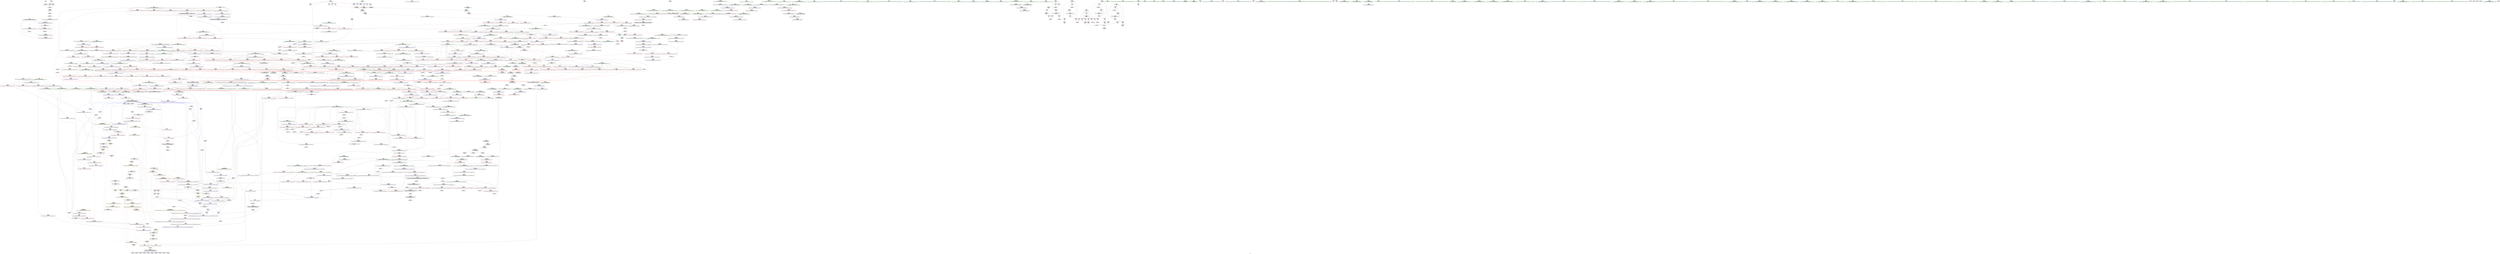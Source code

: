 digraph "SVFG" {
	label="SVFG";

	Node0x561b94532930 [shape=record,color=grey,label="{NodeID: 0\nNullPtr}"];
	Node0x561b94532930 -> Node0x561b9458b8e0[style=solid];
	Node0x561b94679990 [shape=record,color=black,label="{NodeID: 1550\n195 = PHI(275, )\n}"];
	Node0x561b94679990 -> Node0x561b945cb2a0[style=solid];
	Node0x561b94594360 [shape=record,color=red,label="{NodeID: 443\n683\<--682\n\<--call4\n_ZSt13__adjust_heapIPiliN9__gnu_cxx5__ops15_Iter_less_iterEEvT_T0_S5_T1_T2_\n}"];
	Node0x561b94594360 -> Node0x561b945adea0[style=solid];
	Node0x561b94588560 [shape=record,color=green,label="{NodeID: 111\n633\<--634\n__holeIndex.addr\<--__holeIndex.addr_field_insensitive\n_ZSt13__adjust_heapIPiliN9__gnu_cxx5__ops15_Iter_less_iterEEvT_T0_S5_T1_T2_\n}"];
	Node0x561b94588560 -> Node0x561b94593320[style=solid];
	Node0x561b94588560 -> Node0x561b945933f0[style=solid];
	Node0x561b94588560 -> Node0x561b945934c0[style=solid];
	Node0x561b94588560 -> Node0x561b94593590[style=solid];
	Node0x561b94588560 -> Node0x561b94593660[style=solid];
	Node0x561b94588560 -> Node0x561b945ad8f0[style=solid];
	Node0x561b94588560 -> Node0x561b945adf70[style=solid];
	Node0x561b94588560 -> Node0x561b945ae1e0[style=solid];
	Node0x561b946838a0 [shape=record,color=black,label="{NodeID: 1661\n626 = PHI(538, 97, )\n1st arg _ZSt13__adjust_heapIPiliN9__gnu_cxx5__ops15_Iter_less_iterEEvT_T0_S5_T1_T2_ }"];
	Node0x561b946838a0 -> Node0x561b945ad8f0[style=solid];
	Node0x561b945a9a30 [shape=record,color=red,label="{NodeID: 554\n1224\<--1212\n\<--__last.addr\n_ZSt22__copy_move_backward_aILb1EPiS0_ET1_T0_S2_S1_\n|{<s0>82}}"];
	Node0x561b945a9a30:s0 -> Node0x561b94682e50[style=solid,color=red];
	Node0x561b9458caf0 [shape=record,color=black,label="{NodeID: 222\n470\<--468\nsub.ptr.lhs.cast\<--\n_ZSt11__sort_heapIPiN9__gnu_cxx5__ops15_Iter_less_iterEEvT_S4_RT0_\n}"];
	Node0x561b9458caf0 -> Node0x561b945cb120[style=solid];
	Node0x561b945af490 [shape=record,color=blue,label="{NodeID: 665\n912\<--928\n__first.addr\<--incdec.ptr\n_ZSt21__unguarded_partitionIPiN9__gnu_cxx5__ops15_Iter_less_iterEET_S4_S4_S4_T0_\n}"];
	Node0x561b945af490 -> Node0x561b945ff9a0[style=dashed];
	Node0x561b9459a670 [shape=record,color=red,label="{NodeID: 333\n238\<--222\n\<--__last.addr\n_ZSt16__introsort_loopIPilN9__gnu_cxx5__ops15_Iter_less_iterEEvT_S4_T0_T1_\n}"];
	Node0x561b9459a670 -> Node0x561b9458c2d0[style=solid];
	Node0x561b945fb780 [shape=record,color=black,label="{NodeID: 1108\nMR_91V_2 = PHI(MR_91V_4, MR_91V_1, )\npts\{502 \}\n}"];
	Node0x561b94584610 [shape=record,color=green,label="{NodeID: 1\n5\<--1\n\<--dummyObj\nCan only get source location for instruction, argument, global var or function.}"];
	Node0x561b94679b60 [shape=record,color=black,label="{NodeID: 1551\n263 = PHI(362, )\n}"];
	Node0x561b94679b60 -> Node0x561b945aba10[style=solid];
	Node0x561b94594430 [shape=record,color=red,label="{NodeID: 444\n710\<--709\n\<--call15\n_ZSt13__adjust_heapIPiliN9__gnu_cxx5__ops15_Iter_less_iterEEvT_T0_S5_T1_T2_\n}"];
	Node0x561b94594430 -> Node0x561b945ae110[style=solid];
	Node0x561b94588630 [shape=record,color=green,label="{NodeID: 112\n635\<--636\n__len.addr\<--__len.addr_field_insensitive\n_ZSt13__adjust_heapIPiliN9__gnu_cxx5__ops15_Iter_less_iterEEvT_T0_S5_T1_T2_\n}"];
	Node0x561b94588630 -> Node0x561b94593730[style=solid];
	Node0x561b94588630 -> Node0x561b94593800[style=solid];
	Node0x561b94588630 -> Node0x561b945938d0[style=solid];
	Node0x561b94588630 -> Node0x561b945ad9c0[style=solid];
	Node0x561b946839f0 [shape=record,color=black,label="{NodeID: 1662\n627 = PHI(539, 611, )\n2nd arg _ZSt13__adjust_heapIPiliN9__gnu_cxx5__ops15_Iter_less_iterEEvT_T0_S5_T1_T2_ }"];
	Node0x561b946839f0 -> Node0x561b945ad9c0[style=solid];
	Node0x561b945a9b00 [shape=record,color=red,label="{NodeID: 555\n1225\<--1214\n\<--__result.addr\n_ZSt22__copy_move_backward_aILb1EPiS0_ET1_T0_S2_S1_\n|{<s0>82}}"];
	Node0x561b945a9b00:s0 -> Node0x561b94682f60[style=solid,color=red];
	Node0x561b9458cbc0 [shape=record,color=black,label="{NodeID: 223\n471\<--469\nsub.ptr.rhs.cast\<--\n_ZSt11__sort_heapIPiN9__gnu_cxx5__ops15_Iter_less_iterEEvT_S4_RT0_\n}"];
	Node0x561b9458cbc0 -> Node0x561b945cb120[style=solid];
	Node0x561b945af560 [shape=record,color=blue,label="{NodeID: 666\n914\<--932\n__last.addr\<--incdec.ptr3\n_ZSt21__unguarded_partitionIPiN9__gnu_cxx5__ops15_Iter_less_iterEET_S4_S4_S4_T0_\n}"];
	Node0x561b945af560 -> Node0x561b9460fec0[style=dashed];
	Node0x561b9459a740 [shape=record,color=red,label="{NodeID: 334\n251\<--222\n\<--__last.addr\n_ZSt16__introsort_loopIPilN9__gnu_cxx5__ops15_Iter_less_iterEEvT_S4_T0_T1_\n|{<s0>13}}"];
	Node0x561b9459a740:s0 -> Node0x561b946822b0[style=solid,color=red];
	Node0x561b945fbc80 [shape=record,color=black,label="{NodeID: 1109\nMR_26V_2 = PHI(MR_26V_4, MR_26V_1, )\npts\{11 14 \}\n|{<s0>24}}"];
	Node0x561b945fbc80:s0 -> Node0x561b946053a0[style=dashed,color=blue];
	Node0x561b945846a0 [shape=record,color=green,label="{NodeID: 2\n15\<--1\n.str\<--dummyObj\nGlob }"];
	Node0x561b94679ca0 [shape=record,color=black,label="{NodeID: 1552\n281 = PHI()\n}"];
	Node0x561b94679ca0 -> Node0x561b9458c470[style=solid];
	Node0x561b94679ca0 -> Node0x561b9458c540[style=solid];
	Node0x561b94594500 [shape=record,color=red,label="{NodeID: 445\n729\<--728\n\<--call20\n_ZSt13__adjust_heapIPiliN9__gnu_cxx5__ops15_Iter_less_iterEEvT_T0_S5_T1_T2_\n|{<s0>41}}"];
	Node0x561b94594500:s0 -> Node0x561b94681530[style=solid,color=red];
	Node0x561b94588700 [shape=record,color=green,label="{NodeID: 113\n637\<--638\n__value.addr\<--__value.addr_field_insensitive\n_ZSt13__adjust_heapIPiliN9__gnu_cxx5__ops15_Iter_less_iterEEvT_T0_S5_T1_T2_\n|{|<s1>40}}"];
	Node0x561b94588700 -> Node0x561b945ada90[style=solid];
	Node0x561b94588700:s1 -> Node0x561b94680100[style=solid,color=red];
	Node0x561b94683b40 [shape=record,color=black,label="{NodeID: 1663\n628 = PHI(541, 613, )\n3rd arg _ZSt13__adjust_heapIPiliN9__gnu_cxx5__ops15_Iter_less_iterEEvT_T0_S5_T1_T2_ }"];
	Node0x561b94683b40 -> Node0x561b945ada90[style=solid];
	Node0x561b945a9bd0 [shape=record,color=red,label="{NodeID: 556\n1235\<--1232\n\<--__it.addr\n_ZSt12__niter_baseIPiET_S1_\n}"];
	Node0x561b945a9bd0 -> Node0x561b94595a10[style=solid];
	Node0x561b9458cc90 [shape=record,color=black,label="{NodeID: 224\n510\<--508\nsub.ptr.lhs.cast\<--\n_ZSt11__make_heapIPiN9__gnu_cxx5__ops15_Iter_less_iterEEvT_S4_RT0_\n}"];
	Node0x561b9458cc90 -> Node0x561b945c9da0[style=solid];
	Node0x561b945af630 [shape=record,color=blue,label="{NodeID: 667\n914\<--940\n__last.addr\<--incdec.ptr7\n_ZSt21__unguarded_partitionIPiN9__gnu_cxx5__ops15_Iter_less_iterEET_S4_S4_S4_T0_\n}"];
	Node0x561b945af630 -> Node0x561b9460fec0[style=dashed];
	Node0x561b9459a810 [shape=record,color=red,label="{NodeID: 335\n252\<--222\n\<--__last.addr\n_ZSt16__introsort_loopIPilN9__gnu_cxx5__ops15_Iter_less_iterEEvT_S4_T0_T1_\n|{<s0>13}}"];
	Node0x561b9459a810:s0 -> Node0x561b946823c0[style=solid,color=red];
	Node0x561b945fbd70 [shape=record,color=black,label="{NodeID: 1110\nMR_87V_2 = PHI(MR_87V_3, MR_87V_1, )\npts\{498 \}\n}"];
	Node0x561b94584950 [shape=record,color=green,label="{NodeID: 3\n17\<--1\n.str.1\<--dummyObj\nGlob }"];
	Node0x561b94679da0 [shape=record,color=black,label="{NodeID: 1553\n402 = PHI(906, )\n}"];
	Node0x561b94679da0 -> Node0x561b9458ca20[style=solid];
	Node0x561b945945d0 [shape=record,color=red,label="{NodeID: 446\n739\<--736\n\<--__t.addr\n_ZSt4moveIRN9__gnu_cxx5__ops15_Iter_less_iterEEONSt16remove_referenceIT_E4typeEOS5_\n}"];
	Node0x561b945945d0 -> Node0x561b94595460[style=solid];
	Node0x561b945887d0 [shape=record,color=green,label="{NodeID: 114\n639\<--640\n__topIndex\<--__topIndex_field_insensitive\n_ZSt13__adjust_heapIPiliN9__gnu_cxx5__ops15_Iter_less_iterEEvT_T0_S5_T1_T2_\n}"];
	Node0x561b945887d0 -> Node0x561b945939a0[style=solid];
	Node0x561b945887d0 -> Node0x561b945adb60[style=solid];
	Node0x561b94683c90 [shape=record,color=black,label="{NodeID: 1664\n837 = PHI(389, )\n0th arg _ZSt22__move_median_to_firstIPiN9__gnu_cxx5__ops15_Iter_less_iterEEvT_S4_S4_S4_T0_ }"];
	Node0x561b94683c90 -> Node0x561b945aeee0[style=solid];
	Node0x561b945a9ca0 [shape=record,color=red,label="{NodeID: 557\n1253\<--1241\n\<--__first.addr\n_ZNSt20__copy_move_backwardILb1ELb1ESt26random_access_iterator_tagE13__copy_move_bIiEEPT_PKS3_S6_S4_\n}"];
	Node0x561b945a9ca0 -> Node0x561b94595bb0[style=solid];
	Node0x561b9458cd60 [shape=record,color=black,label="{NodeID: 225\n511\<--509\nsub.ptr.rhs.cast\<--\n_ZSt11__make_heapIPiN9__gnu_cxx5__ops15_Iter_less_iterEEvT_S4_RT0_\n}"];
	Node0x561b9458cd60 -> Node0x561b945c9da0[style=solid];
	Node0x561b945af700 [shape=record,color=blue,label="{NodeID: 668\n912\<--953\n__first.addr\<--incdec.ptr9\n_ZSt21__unguarded_partitionIPiN9__gnu_cxx5__ops15_Iter_less_iterEET_S4_S4_S4_T0_\n}"];
	Node0x561b945af700 -> Node0x561b945ff9a0[style=dashed];
	Node0x561b9459a8e0 [shape=record,color=red,label="{NodeID: 336\n262\<--222\n\<--__last.addr\n_ZSt16__introsort_loopIPilN9__gnu_cxx5__ops15_Iter_less_iterEEvT_S4_T0_T1_\n|{<s0>14}}"];
	Node0x561b9459a8e0:s0 -> Node0x561b94683640[style=solid,color=red];
	Node0x561b945fd6d0 [shape=record,color=black,label="{NodeID: 1111\nMR_120V_6 = PHI(MR_120V_5, MR_120V_3, MR_120V_3, )\npts\{634 \}\n}"];
	Node0x561b945fd6d0 -> Node0x561b94593660[style=dashed];
	Node0x561b94584a10 [shape=record,color=green,label="{NodeID: 4\n62\<--1\n\<--dummyObj\nCan only get source location for instruction, argument, global var or function.}"];
	Node0x561b94679ee0 [shape=record,color=black,label="{NodeID: 1554\n857 = PHI(555, )\n}"];
	Node0x561b945946a0 [shape=record,color=red,label="{NodeID: 447\n748\<--745\nthis1\<--this.addr\n_ZN9__gnu_cxx5__ops14_Iter_less_valC2ENS0_15_Iter_less_iterE\n}"];
	Node0x561b94614c60 [shape=record,color=yellow,style=double,label="{NodeID: 1222\n26V_1 = ENCHI(MR_26V_0)\npts\{11 14 \}\nFun[_ZSt22__final_insertion_sortIPiN9__gnu_cxx5__ops15_Iter_less_iterEEvT_S4_T0_]|{<s0>17|<s1>17|<s2>19|<s3>19}}"];
	Node0x561b94614c60:s0 -> Node0x561b94600da0[style=dashed,color=red];
	Node0x561b94614c60:s1 -> Node0x561b945fc8a0[style=dashed,color=red];
	Node0x561b94614c60:s2 -> Node0x561b94600da0[style=dashed,color=red];
	Node0x561b94614c60:s3 -> Node0x561b945fc8a0[style=dashed,color=red];
	Node0x561b9458d250 [shape=record,color=green,label="{NodeID: 115\n641\<--642\n__secondChild\<--__secondChild_field_insensitive\n_ZSt13__adjust_heapIPiliN9__gnu_cxx5__ops15_Iter_less_iterEEvT_T0_S5_T1_T2_\n}"];
	Node0x561b9458d250 -> Node0x561b94593a70[style=solid];
	Node0x561b9458d250 -> Node0x561b94593b40[style=solid];
	Node0x561b9458d250 -> Node0x561b94593c10[style=solid];
	Node0x561b9458d250 -> Node0x561b94593ce0[style=solid];
	Node0x561b9458d250 -> Node0x561b94593db0[style=solid];
	Node0x561b9458d250 -> Node0x561b94593e80[style=solid];
	Node0x561b9458d250 -> Node0x561b94593f50[style=solid];
	Node0x561b9458d250 -> Node0x561b94594020[style=solid];
	Node0x561b9458d250 -> Node0x561b945940f0[style=solid];
	Node0x561b9458d250 -> Node0x561b945941c0[style=solid];
	Node0x561b9458d250 -> Node0x561b94594290[style=solid];
	Node0x561b9458d250 -> Node0x561b945adc30[style=solid];
	Node0x561b9458d250 -> Node0x561b945add00[style=solid];
	Node0x561b9458d250 -> Node0x561b945addd0[style=solid];
	Node0x561b9458d250 -> Node0x561b945ae040[style=solid];
	Node0x561b94683da0 [shape=record,color=black,label="{NodeID: 1665\n838 = PHI(391, )\n1st arg _ZSt22__move_median_to_firstIPiN9__gnu_cxx5__ops15_Iter_less_iterEEvT_S4_S4_S4_T0_ }"];
	Node0x561b94683da0 -> Node0x561b945aefb0[style=solid];
	Node0x561b945a9d70 [shape=record,color=red,label="{NodeID: 558\n1267\<--1241\n\<--__first.addr\n_ZNSt20__copy_move_backwardILb1ELb1ESt26random_access_iterator_tagE13__copy_move_bIiEEPT_PKS3_S6_S4_\n}"];
	Node0x561b945a9d70 -> Node0x561b94595d50[style=solid];
	Node0x561b9458ce30 [shape=record,color=black,label="{NodeID: 226\n519\<--517\nsub.ptr.lhs.cast1\<--\n_ZSt11__make_heapIPiN9__gnu_cxx5__ops15_Iter_less_iterEEvT_S4_RT0_\n}"];
	Node0x561b9458ce30 -> Node0x561b945ca3a0[style=solid];
	Node0x561b945af7d0 [shape=record,color=blue,label="{NodeID: 669\n959\<--957\n__a.addr\<--__a\n_ZSt9iter_swapIPiS0_EvT_T0_\n}"];
	Node0x561b945af7d0 -> Node0x561b945a7190[style=dashed];
	Node0x561b9459a9b0 [shape=record,color=red,label="{NodeID: 337\n268\<--222\n\<--__last.addr\n_ZSt16__introsort_loopIPilN9__gnu_cxx5__ops15_Iter_less_iterEEvT_S4_T0_T1_\n|{<s0>15}}"];
	Node0x561b9459a9b0:s0 -> Node0x561b94681bd0[style=solid,color=red];
	Node0x561b945fdba0 [shape=record,color=black,label="{NodeID: 1112\nMR_128V_8 = PHI(MR_128V_7, MR_128V_3, MR_128V_3, )\npts\{642 \}\n}"];
	Node0x561b94584ad0 [shape=record,color=green,label="{NodeID: 5\n97\<--1\n\<--dummyObj\nCan only get source location for instruction, argument, global var or function.|{<s0>34}}"];
	Node0x561b94584ad0:s0 -> Node0x561b946838a0[style=solid,color=red];
	Node0x561b94679ff0 [shape=record,color=black,label="{NodeID: 1555\n861 = PHI(555, )\n}"];
	Node0x561b94594770 [shape=record,color=red,label="{NodeID: 448\n783\<--756\n\<--__first.addr\n_ZSt11__push_heapIPiliN9__gnu_cxx5__ops14_Iter_less_valEEvT_T0_S5_T1_RT2_\n}"];
	Node0x561b94594770 -> Node0x561b94598380[style=solid];
	Node0x561b9458d2e0 [shape=record,color=green,label="{NodeID: 116\n643\<--644\n__cmp\<--__cmp_field_insensitive\n_ZSt13__adjust_heapIPiliN9__gnu_cxx5__ops15_Iter_less_iterEEvT_T0_S5_T1_T2_\n|{<s0>39|<s1>41}}"];
	Node0x561b9458d2e0:s0 -> Node0x561b9467d4f0[style=solid,color=red];
	Node0x561b9458d2e0:s1 -> Node0x561b94681640[style=solid,color=red];
	Node0x561b94683eb0 [shape=record,color=black,label="{NodeID: 1666\n839 = PHI(392, )\n2nd arg _ZSt22__move_median_to_firstIPiN9__gnu_cxx5__ops15_Iter_less_iterEEvT_S4_S4_S4_T0_ }"];
	Node0x561b94683eb0 -> Node0x561b945af080[style=solid];
	Node0x561b945a9e40 [shape=record,color=red,label="{NodeID: 559\n1252\<--1243\n\<--__last.addr\n_ZNSt20__copy_move_backwardILb1ELb1ESt26random_access_iterator_tagE13__copy_move_bIiEEPT_PKS3_S6_S4_\n}"];
	Node0x561b945a9e40 -> Node0x561b94595ae0[style=solid];
	Node0x561b9458cf00 [shape=record,color=black,label="{NodeID: 227\n520\<--518\nsub.ptr.rhs.cast2\<--\n_ZSt11__make_heapIPiN9__gnu_cxx5__ops15_Iter_less_iterEEvT_S4_RT0_\n}"];
	Node0x561b9458cf00 -> Node0x561b945ca3a0[style=solid];
	Node0x561b945af8a0 [shape=record,color=blue,label="{NodeID: 670\n961\<--958\n__b.addr\<--__b\n_ZSt9iter_swapIPiS0_EvT_T0_\n}"];
	Node0x561b945af8a0 -> Node0x561b945a7260[style=dashed];
	Node0x561b9459aa80 [shape=record,color=red,label="{NodeID: 338\n247\<--224\n\<--__depth_limit.addr\n_ZSt16__introsort_loopIPilN9__gnu_cxx5__ops15_Iter_less_iterEEvT_S4_T0_T1_\n}"];
	Node0x561b9459aa80 -> Node0x561b945a1c30[style=solid];
	Node0x561b945fe0a0 [shape=record,color=black,label="{NodeID: 1113\nMR_26V_5 = PHI(MR_26V_4, MR_26V_2, MR_26V_2, )\npts\{11 14 \}\n|{|<s1>41}}"];
	Node0x561b945fe0a0 -> Node0x561b94594500[style=dashed];
	Node0x561b945fe0a0:s1 -> Node0x561b946085a0[style=dashed,color=red];
	Node0x561b94585340 [shape=record,color=green,label="{NodeID: 6\n194\<--1\n\<--dummyObj\nCan only get source location for instruction, argument, global var or function.}"];
	Node0x561b9467a100 [shape=record,color=black,label="{NodeID: 1556\n871 = PHI(555, )\n}"];
	Node0x561b94594840 [shape=record,color=red,label="{NodeID: 449\n793\<--756\n\<--__first.addr\n_ZSt11__push_heapIPiliN9__gnu_cxx5__ops14_Iter_less_valEEvT_T0_S5_T1_RT2_\n}"];
	Node0x561b94594840 -> Node0x561b94598450[style=solid];
	Node0x561b9458d3b0 [shape=record,color=green,label="{NodeID: 117\n645\<--646\nagg.tmp\<--agg.tmp_field_insensitive\n_ZSt13__adjust_heapIPiliN9__gnu_cxx5__ops15_Iter_less_iterEEvT_T0_S5_T1_T2_\n}"];
	Node0x561b94683fc0 [shape=record,color=black,label="{NodeID: 1667\n840 = PHI(394, )\n3rd arg _ZSt22__move_median_to_firstIPiN9__gnu_cxx5__ops15_Iter_less_iterEEvT_S4_S4_S4_T0_ }"];
	Node0x561b94683fc0 -> Node0x561b945af150[style=solid];
	Node0x561b945a9f10 [shape=record,color=red,label="{NodeID: 560\n1262\<--1245\n\<--__result.addr\n_ZNSt20__copy_move_backwardILb1ELb1ESt26random_access_iterator_tagE13__copy_move_bIiEEPT_PKS3_S6_S4_\n}"];
	Node0x561b945a9f10 -> Node0x561b945986c0[style=solid];
	Node0x561b9458cfd0 [shape=record,color=black,label="{NodeID: 228\n555\<--573\n_ZNK9__gnu_cxx5__ops15_Iter_less_iterclIPiS3_EEbT_T0__ret\<--cmp\n_ZNK9__gnu_cxx5__ops15_Iter_less_iterclIPiS3_EEbT_T0_\n|{<s0>25|<s1>35|<s2>45|<s3>46|<s4>48|<s5>51|<s6>53|<s7>56|<s8>57|<s9>63}}"];
	Node0x561b9458cfd0:s0 -> Node0x561b94679860[style=solid,color=blue];
	Node0x561b9458cfd0:s1 -> Node0x561b94679630[style=solid,color=blue];
	Node0x561b9458cfd0:s2 -> Node0x561b94679ee0[style=solid,color=blue];
	Node0x561b9458cfd0:s3 -> Node0x561b94679ff0[style=solid,color=blue];
	Node0x561b9458cfd0:s4 -> Node0x561b9467a100[style=solid,color=blue];
	Node0x561b9458cfd0:s5 -> Node0x561b9467a210[style=solid,color=blue];
	Node0x561b9458cfd0:s6 -> Node0x561b9467b2e0[style=solid,color=blue];
	Node0x561b9458cfd0:s7 -> Node0x561b9467b3f0[style=solid,color=blue];
	Node0x561b9458cfd0:s8 -> Node0x561b9467b500[style=solid,color=blue];
	Node0x561b9458cfd0:s9 -> Node0x561b9467ba60[style=solid,color=blue];
	Node0x561b945af970 [shape=record,color=blue,label="{NodeID: 671\n974\<--972\n__a.addr\<--__a\n_ZSt4swapIiENSt9enable_ifIXsr6__and_ISt6__not_ISt15__is_tuple_likeIT_EESt21is_move_constructibleIS3_ESt18is_move_assignableIS3_EEE5valueEvE4typeERS3_SC_\n}"];
	Node0x561b945af970 -> Node0x561b945a7330[style=dashed];
	Node0x561b945af970 -> Node0x561b945a7400[style=dashed];
	Node0x561b9459ab50 [shape=record,color=red,label="{NodeID: 339\n257\<--224\n\<--__depth_limit.addr\n_ZSt16__introsort_loopIPilN9__gnu_cxx5__ops15_Iter_less_iterEEvT_S4_T0_T1_\n}"];
	Node0x561b9459ab50 -> Node0x561b945c8c60[style=solid];
	Node0x561b945853d0 [shape=record,color=green,label="{NodeID: 7\n199\<--1\n\<--dummyObj\nCan only get source location for instruction, argument, global var or function.}"];
	Node0x561b9467a210 [shape=record,color=black,label="{NodeID: 1557\n885 = PHI(555, )\n}"];
	Node0x561b94594910 [shape=record,color=red,label="{NodeID: 450\n798\<--756\n\<--__first.addr\n_ZSt11__push_heapIPiliN9__gnu_cxx5__ops14_Iter_less_valEEvT_T0_S5_T1_RT2_\n}"];
	Node0x561b94594910 -> Node0x561b94598520[style=solid];
	Node0x561b9458d480 [shape=record,color=green,label="{NodeID: 118\n720\<--721\n_ZSt4moveIRN9__gnu_cxx5__ops15_Iter_less_iterEEONSt16remove_referenceIT_E4typeEOS5_\<--_ZSt4moveIRN9__gnu_cxx5__ops15_Iter_less_iterEEONSt16remove_referenceIT_E4typeEOS5__field_insensitive\n}"];
	Node0x561b946840d0 [shape=record,color=black,label="{NodeID: 1668\n972 = PHI(965, )\n0th arg _ZSt4swapIiENSt9enable_ifIXsr6__and_ISt6__not_ISt15__is_tuple_likeIT_EESt21is_move_constructibleIS3_ESt18is_move_assignableIS3_EEE5valueEvE4typeERS3_SC_ }"];
	Node0x561b946840d0 -> Node0x561b945af970[style=solid];
	Node0x561b945a9fe0 [shape=record,color=red,label="{NodeID: 561\n1275\<--1245\n\<--__result.addr\n_ZNSt20__copy_move_backwardILb1ELb1ESt26random_access_iterator_tagE13__copy_move_bIiEEPT_PKS3_S6_S4_\n}"];
	Node0x561b945a9fe0 -> Node0x561b94598790[style=solid];
	Node0x561b9458d0a0 [shape=record,color=black,label="{NodeID: 229\n608\<--606\nsub.ptr.lhs.cast\<--\n_ZSt10__pop_heapIPiN9__gnu_cxx5__ops15_Iter_less_iterEEvT_S4_S4_RT0_\n}"];
	Node0x561b9458d0a0 -> Node0x561b945cab20[style=solid];
	Node0x561b945afa40 [shape=record,color=blue,label="{NodeID: 672\n976\<--973\n__b.addr\<--__b\n_ZSt4swapIiENSt9enable_ifIXsr6__and_ISt6__not_ISt15__is_tuple_likeIT_EESt21is_move_constructibleIS3_ESt18is_move_assignableIS3_EEE5valueEvE4typeERS3_SC_\n}"];
	Node0x561b945afa40 -> Node0x561b945a74d0[style=dashed];
	Node0x561b945afa40 -> Node0x561b945a75a0[style=dashed];
	Node0x561b9459ac20 [shape=record,color=red,label="{NodeID: 340\n269\<--224\n\<--__depth_limit.addr\n_ZSt16__introsort_loopIPilN9__gnu_cxx5__ops15_Iter_less_iterEEvT_S4_T0_T1_\n|{<s0>15}}"];
	Node0x561b9459ac20:s0 -> Node0x561b94681d20[style=solid,color=red];
	Node0x561b94585490 [shape=record,color=green,label="{NodeID: 8\n245\<--1\n\<--dummyObj\nCan only get source location for instruction, argument, global var or function.}"];
	Node0x561b9467a350 [shape=record,color=black,label="{NodeID: 1558\n532 = PHI(617, )\n}"];
	Node0x561b9467a350 -> Node0x561b94591ed0[style=solid];
	Node0x561b945949e0 [shape=record,color=red,label="{NodeID: 451\n811\<--756\n\<--__first.addr\n_ZSt11__push_heapIPiliN9__gnu_cxx5__ops14_Iter_less_valEEvT_T0_S5_T1_RT2_\n}"];
	Node0x561b945949e0 -> Node0x561b945985f0[style=solid];
	Node0x561b9458d580 [shape=record,color=green,label="{NodeID: 119\n723\<--724\n_ZN9__gnu_cxx5__ops14_Iter_less_valC2ENS0_15_Iter_less_iterE\<--_ZN9__gnu_cxx5__ops14_Iter_less_valC2ENS0_15_Iter_less_iterE_field_insensitive\n}"];
	Node0x561b946841e0 [shape=record,color=black,label="{NodeID: 1669\n973 = PHI(966, )\n1st arg _ZSt4swapIiENSt9enable_ifIXsr6__and_ISt6__not_ISt15__is_tuple_likeIT_EESt21is_move_constructibleIS3_ESt18is_move_assignableIS3_EEE5valueEvE4typeERS3_SC_ }"];
	Node0x561b946841e0 -> Node0x561b945afa40[style=solid];
	Node0x561b945aa0b0 [shape=record,color=red,label="{NodeID: 562\n1259\<--1247\n\<--_Num\n_ZNSt20__copy_move_backwardILb1ELb1ESt26random_access_iterator_tagE13__copy_move_bIiEEPT_PKS3_S6_S4_\n}"];
	Node0x561b945aa0b0 -> Node0x561b945cd520[style=solid];
	Node0x561b9458d170 [shape=record,color=black,label="{NodeID: 230\n609\<--607\nsub.ptr.rhs.cast\<--\n_ZSt10__pop_heapIPiN9__gnu_cxx5__ops15_Iter_less_iterEEvT_S4_S4_RT0_\n}"];
	Node0x561b9458d170 -> Node0x561b945cab20[style=solid];
	Node0x561b945afb10 [shape=record,color=blue,label="{NodeID: 673\n978\<--984\n__tmp\<--\n_ZSt4swapIiENSt9enable_ifIXsr6__and_ISt6__not_ISt15__is_tuple_likeIT_EESt21is_move_constructibleIS3_ESt18is_move_assignableIS3_EEE5valueEvE4typeERS3_SC_\n}"];
	Node0x561b945afb10 -> Node0x561b945a7740[style=dashed];
	Node0x561b945afb10 -> Node0x561b945a7810[style=dashed];
	Node0x561b9459acf0 [shape=record,color=red,label="{NodeID: 341\n267\<--228\n\<--__cut\n_ZSt16__introsort_loopIPilN9__gnu_cxx5__ops15_Iter_less_iterEEvT_S4_T0_T1_\n|{<s0>15}}"];
	Node0x561b9459acf0:s0 -> Node0x561b94681a80[style=solid,color=red];
	Node0x561b94585590 [shape=record,color=green,label="{NodeID: 9\n259\<--1\n\<--dummyObj\nCan only get source location for instruction, argument, global var or function.}"];
	Node0x561b9467a520 [shape=record,color=black,label="{NodeID: 1559\n540 = PHI(617, )\n}"];
	Node0x561b9467a520 -> Node0x561b94591fa0[style=solid];
	Node0x561b94594ab0 [shape=record,color=red,label="{NodeID: 452\n773\<--758\n\<--__holeIndex.addr\n_ZSt11__push_heapIPiliN9__gnu_cxx5__ops14_Iter_less_valEEvT_T0_S5_T1_RT2_\n}"];
	Node0x561b94594ab0 -> Node0x561b945c8de0[style=solid];
	Node0x561b9458d680 [shape=record,color=green,label="{NodeID: 120\n731\<--732\n_ZSt11__push_heapIPiliN9__gnu_cxx5__ops14_Iter_less_valEEvT_T0_S5_T1_RT2_\<--_ZSt11__push_heapIPiliN9__gnu_cxx5__ops14_Iter_less_valEEvT_T0_S5_T1_RT2__field_insensitive\n}"];
	Node0x561b946842f0 [shape=record,color=black,label="{NodeID: 1670\n1127 = PHI(1053, 1093, )\n0th arg _ZSt25__unguarded_linear_insertIPiN9__gnu_cxx5__ops14_Val_less_iterEEvT_T0_ }"];
	Node0x561b946842f0 -> Node0x561b945b0810[style=solid];
	Node0x561b945aa180 [shape=record,color=red,label="{NodeID: 563\n1263\<--1247\n\<--_Num\n_ZNSt20__copy_move_backwardILb1ELb1ESt26random_access_iterator_tagE13__copy_move_bIiEEPT_PKS3_S6_S4_\n}"];
	Node0x561b945aa180 -> Node0x561b945c8ae0[style=solid];
	Node0x561b94595390 [shape=record,color=black,label="{NodeID: 231\n617\<--622\n_ZSt4moveIRiEONSt16remove_referenceIT_E4typeEOS2__ret\<--\n_ZSt4moveIRiEONSt16remove_referenceIT_E4typeEOS2_\n|{<s0>28|<s1>29|<s2>31|<s3>32|<s4>33|<s5>36|<s6>37|<s7>40|<s8>43|<s9>44|<s10>60|<s11>61|<s12>62|<s13>64|<s14>66|<s15>74|<s16>76|<s17>77}}"];
	Node0x561b94595390:s0 -> Node0x561b9467a350[style=solid,color=blue];
	Node0x561b94595390:s1 -> Node0x561b9467a520[style=solid,color=blue];
	Node0x561b94595390:s2 -> Node0x561b9467a660[style=solid,color=blue];
	Node0x561b94595390:s3 -> Node0x561b9467a7a0[style=solid,color=blue];
	Node0x561b94595390:s4 -> Node0x561b9467a8e0[style=solid,color=blue];
	Node0x561b94595390:s5 -> Node0x561b9467aa20[style=solid,color=blue];
	Node0x561b94595390:s6 -> Node0x561b9467ab60[style=solid,color=blue];
	Node0x561b94595390:s7 -> Node0x561b9467adb0[style=solid,color=blue];
	Node0x561b94595390:s8 -> Node0x561b9467b060[style=solid,color=blue];
	Node0x561b94595390:s9 -> Node0x561b9467b1a0[style=solid,color=blue];
	Node0x561b94595390:s10 -> Node0x561b9467b610[style=solid,color=blue];
	Node0x561b94595390:s11 -> Node0x561b9467b7e0[style=solid,color=blue];
	Node0x561b94595390:s12 -> Node0x561b9467b920[style=solid,color=blue];
	Node0x561b94595390:s13 -> Node0x561b9467bb70[style=solid,color=blue];
	Node0x561b94595390:s14 -> Node0x561b9467bdf0[style=solid,color=blue];
	Node0x561b94595390:s15 -> Node0x561b9467c320[style=solid,color=blue];
	Node0x561b94595390:s16 -> Node0x561b9467c570[style=solid,color=blue];
	Node0x561b94595390:s17 -> Node0x561b9467c6e0[style=solid,color=blue];
	Node0x561b945afbe0 [shape=record,color=blue,label="{NodeID: 674\n989\<--988\n\<--\n_ZSt4swapIiENSt9enable_ifIXsr6__and_ISt6__not_ISt15__is_tuple_likeIT_EESt21is_move_constructibleIS3_ESt18is_move_assignableIS3_EEE5valueEvE4typeERS3_SC_\n}"];
	Node0x561b945afbe0 -> Node0x561b945a7810[style=dashed];
	Node0x561b945afbe0 -> Node0x561b945afcb0[style=dashed];
	Node0x561b9459adc0 [shape=record,color=red,label="{NodeID: 342\n271\<--228\n\<--__cut\n_ZSt16__introsort_loopIPilN9__gnu_cxx5__ops15_Iter_less_iterEEvT_S4_T0_T1_\n}"];
	Node0x561b9459adc0 -> Node0x561b945abae0[style=solid];
	Node0x561b945ff4a0 [shape=record,color=black,label="{NodeID: 1117\nMR_26V_2 = PHI(MR_26V_1, MR_26V_3, )\npts\{11 14 \}\n|{<s0>23|<s1>56|<s2>57|<s3>58}}"];
	Node0x561b945ff4a0:s0 -> Node0x561b94629000[style=dashed,color=blue];
	Node0x561b945ff4a0:s1 -> Node0x561b94612d70[style=dashed,color=red];
	Node0x561b945ff4a0:s2 -> Node0x561b94612d70[style=dashed,color=red];
	Node0x561b945ff4a0:s3 -> Node0x561b94614690[style=dashed,color=red];
	Node0x561b94585690 [shape=record,color=green,label="{NodeID: 10\n282\<--1\n\<--dummyObj\nCan only get source location for instruction, argument, global var or function.}"];
	Node0x561b9467a660 [shape=record,color=black,label="{NodeID: 1560\n597 = PHI(617, )\n}"];
	Node0x561b9467a660 -> Node0x561b94592a30[style=solid];
	Node0x561b94594b80 [shape=record,color=red,label="{NodeID: 453\n778\<--758\n\<--__holeIndex.addr\n_ZSt11__push_heapIPiliN9__gnu_cxx5__ops14_Iter_less_valEEvT_T0_S5_T1_RT2_\n}"];
	Node0x561b94594b80 -> Node0x561b945cde20[style=solid];
	Node0x561b9458d780 [shape=record,color=green,label="{NodeID: 121\n736\<--737\n__t.addr\<--__t.addr_field_insensitive\n_ZSt4moveIRN9__gnu_cxx5__ops15_Iter_less_iterEEONSt16remove_referenceIT_E4typeEOS5_\n}"];
	Node0x561b9458d780 -> Node0x561b945945d0[style=solid];
	Node0x561b9458d780 -> Node0x561b945ae2b0[style=solid];
	Node0x561b945aa250 [shape=record,color=red,label="{NodeID: 564\n1269\<--1247\n\<--_Num\n_ZNSt20__copy_move_backwardILb1ELb1ESt26random_access_iterator_tagE13__copy_move_bIiEEPT_PKS3_S6_S4_\n}"];
	Node0x561b945aa250 -> Node0x561b945c8960[style=solid];
	Node0x561b94595460 [shape=record,color=black,label="{NodeID: 232\n734\<--739\n_ZSt4moveIRN9__gnu_cxx5__ops15_Iter_less_iterEEONSt16remove_referenceIT_E4typeEOS5__ret\<--\n_ZSt4moveIRN9__gnu_cxx5__ops15_Iter_less_iterEEONSt16remove_referenceIT_E4typeEOS5_\n|{<s0>38}}"];
	Node0x561b94595460:s0 -> Node0x561b9467aca0[style=solid,color=blue];
	Node0x561b945afcb0 [shape=record,color=blue,label="{NodeID: 675\n993\<--992\n\<--\n_ZSt4swapIiENSt9enable_ifIXsr6__and_ISt6__not_ISt15__is_tuple_likeIT_EESt21is_move_constructibleIS3_ESt18is_move_assignableIS3_EEE5valueEvE4typeERS3_SC_\n|{<s0>59}}"];
	Node0x561b945afcb0:s0 -> Node0x561b945b4880[style=dashed,color=blue];
	Node0x561b9459ae90 [shape=record,color=red,label="{NodeID: 343\n280\<--277\n\<--__n.addr\n_ZSt4__lgl\n}"];
	Node0x561b945ff9a0 [shape=record,color=black,label="{NodeID: 1118\nMR_167V_4 = PHI(MR_167V_5, MR_167V_3, )\npts\{913 \}\n}"];
	Node0x561b945ff9a0 -> Node0x561b945a6700[style=dashed];
	Node0x561b945ff9a0 -> Node0x561b945a67d0[style=dashed];
	Node0x561b945ff9a0 -> Node0x561b945a68a0[style=dashed];
	Node0x561b945ff9a0 -> Node0x561b945a6970[style=dashed];
	Node0x561b945ff9a0 -> Node0x561b945a6a40[style=dashed];
	Node0x561b945ff9a0 -> Node0x561b945a6b10[style=dashed];
	Node0x561b945ff9a0 -> Node0x561b945af490[style=dashed];
	Node0x561b945ff9a0 -> Node0x561b945af700[style=dashed];
	Node0x561b94585790 [shape=record,color=green,label="{NodeID: 11\n288\<--1\n\<--dummyObj\nCan only get source location for instruction, argument, global var or function.}"];
	Node0x561b9467a7a0 [shape=record,color=black,label="{NodeID: 1561\n601 = PHI(617, )\n}"];
	Node0x561b9467a7a0 -> Node0x561b94592b00[style=solid];
	Node0x561b94594c50 [shape=record,color=red,label="{NodeID: 454\n799\<--758\n\<--__holeIndex.addr\n_ZSt11__push_heapIPiliN9__gnu_cxx5__ops14_Iter_less_valEEvT_T0_S5_T1_RT2_\n}"];
	Node0x561b9458d850 [shape=record,color=green,label="{NodeID: 122\n743\<--744\n\<--field_insensitive\n_ZN9__gnu_cxx5__ops14_Iter_less_valC2ENS0_15_Iter_less_iterE\n}"];
	Node0x561b945aa320 [shape=record,color=red,label="{NodeID: 565\n1276\<--1247\n\<--_Num\n_ZNSt20__copy_move_backwardILb1ELb1ESt26random_access_iterator_tagE13__copy_move_bIiEEPT_PKS3_S6_S4_\n}"];
	Node0x561b945aa320 -> Node0x561b945c87e0[style=solid];
	Node0x561b94595530 [shape=record,color=black,label="{NodeID: 233\n816\<--834\n_ZNK9__gnu_cxx5__ops14_Iter_less_valclIPiiEEbT_RT0__ret\<--cmp\n_ZNK9__gnu_cxx5__ops14_Iter_less_valclIPiiEEbT_RT0_\n|{<s0>42}}"];
	Node0x561b94595530:s0 -> Node0x561b9467af20[style=solid,color=blue];
	Node0x561b945afd80 [shape=record,color=blue,label="{NodeID: 676\n1004\<--1000\n__first.addr\<--__first\n_ZSt16__insertion_sortIPiN9__gnu_cxx5__ops15_Iter_less_iterEEvT_S4_T0_\n}"];
	Node0x561b945afd80 -> Node0x561b945a78e0[style=dashed];
	Node0x561b945afd80 -> Node0x561b945a79b0[style=dashed];
	Node0x561b945afd80 -> Node0x561b945a7a80[style=dashed];
	Node0x561b945afd80 -> Node0x561b945a7b50[style=dashed];
	Node0x561b945afd80 -> Node0x561b945a7c20[style=dashed];
	Node0x561b9459af60 [shape=record,color=red,label="{NodeID: 344\n308\<--295\n\<--__first.addr\n_ZSt22__final_insertion_sortIPiN9__gnu_cxx5__ops15_Iter_less_iterEEvT_S4_T0_\n}"];
	Node0x561b9459af60 -> Node0x561b9458c7b0[style=solid];
	Node0x561b94585890 [shape=record,color=green,label="{NodeID: 12\n475\<--1\n\<--dummyObj\nCan only get source location for instruction, argument, global var or function.}"];
	Node0x561b9467a8e0 [shape=record,color=black,label="{NodeID: 1562\n612 = PHI(617, )\n}"];
	Node0x561b9467a8e0 -> Node0x561b94592bd0[style=solid];
	Node0x561b94594d20 [shape=record,color=red,label="{NodeID: 455\n804\<--758\n\<--__holeIndex.addr\n_ZSt11__push_heapIPiliN9__gnu_cxx5__ops14_Iter_less_valEEvT_T0_S5_T1_RT2_\n}"];
	Node0x561b94594d20 -> Node0x561b945c84e0[style=solid];
	Node0x561b9458d920 [shape=record,color=green,label="{NodeID: 123\n745\<--746\nthis.addr\<--this.addr_field_insensitive\n_ZN9__gnu_cxx5__ops14_Iter_less_valC2ENS0_15_Iter_less_iterE\n}"];
	Node0x561b9458d920 -> Node0x561b945946a0[style=solid];
	Node0x561b9458d920 -> Node0x561b945ae380[style=solid];
	Node0x561b945aa3f0 [shape=record,color=red,label="{NodeID: 566\n1298\<--1289\nthis1\<--this.addr\n_ZNK9__gnu_cxx5__ops14_Val_less_iterclIiPiEEbRT_T0_\n}"];
	Node0x561b94595600 [shape=record,color=black,label="{NodeID: 234\n906\<--947\n_ZSt21__unguarded_partitionIPiN9__gnu_cxx5__ops15_Iter_less_iterEET_S4_S4_S4_T0__ret\<--\n_ZSt21__unguarded_partitionIPiN9__gnu_cxx5__ops15_Iter_less_iterEET_S4_S4_S4_T0_\n|{<s0>23}}"];
	Node0x561b94595600:s0 -> Node0x561b94679da0[style=solid,color=blue];
	Node0x561b945afe50 [shape=record,color=blue,label="{NodeID: 677\n1006\<--1001\n__last.addr\<--__last\n_ZSt16__insertion_sortIPiN9__gnu_cxx5__ops15_Iter_less_iterEEvT_S4_T0_\n}"];
	Node0x561b945afe50 -> Node0x561b945a7cf0[style=dashed];
	Node0x561b945afe50 -> Node0x561b945a7dc0[style=dashed];
	Node0x561b9459b030 [shape=record,color=red,label="{NodeID: 345\n315\<--295\n\<--__first.addr\n_ZSt22__final_insertion_sortIPiN9__gnu_cxx5__ops15_Iter_less_iterEEvT_S4_T0_\n|{<s0>17}}"];
	Node0x561b9459b030:s0 -> Node0x561b94682aa0[style=solid,color=red];
	Node0x561b94585990 [shape=record,color=green,label="{NodeID: 13\n791\<--1\n\<--dummyObj\nCan only get source location for instruction, argument, global var or function.}"];
	Node0x561b9467aa20 [shape=record,color=black,label="{NodeID: 1563\n682 = PHI(617, )\n}"];
	Node0x561b9467aa20 -> Node0x561b94594360[style=solid];
	Node0x561b94594df0 [shape=record,color=red,label="{NodeID: 456\n812\<--758\n\<--__holeIndex.addr\n_ZSt11__push_heapIPiliN9__gnu_cxx5__ops14_Iter_less_valEEvT_T0_S5_T1_RT2_\n}"];
	Node0x561b9458d9f0 [shape=record,color=green,label="{NodeID: 124\n756\<--757\n__first.addr\<--__first.addr_field_insensitive\n_ZSt11__push_heapIPiliN9__gnu_cxx5__ops14_Iter_less_valEEvT_T0_S5_T1_RT2_\n}"];
	Node0x561b9458d9f0 -> Node0x561b94594770[style=solid];
	Node0x561b9458d9f0 -> Node0x561b94594840[style=solid];
	Node0x561b9458d9f0 -> Node0x561b94594910[style=solid];
	Node0x561b9458d9f0 -> Node0x561b945949e0[style=solid];
	Node0x561b9458d9f0 -> Node0x561b945ae450[style=solid];
	Node0x561b945aa4c0 [shape=record,color=red,label="{NodeID: 567\n1299\<--1291\n\<--__val.addr\n_ZNK9__gnu_cxx5__ops14_Val_less_iterclIiPiEEbRT_T0_\n}"];
	Node0x561b945aa4c0 -> Node0x561b945aa660[style=solid];
	Node0x561b945956d0 [shape=record,color=black,label="{NodeID: 235\n1102\<--1122\n_ZSt13move_backwardIPiS0_ET0_T_S2_S1__ret\<--call2\n_ZSt13move_backwardIPiS0_ET0_T_S2_S1_\n|{<s0>65}}"];
	Node0x561b945956d0:s0 -> Node0x561b9467bce0[style=solid,color=blue];
	Node0x561b945aff20 [shape=record,color=blue,label="{NodeID: 678\n1008\<--1026\n__i\<--add.ptr\n_ZSt16__insertion_sortIPiN9__gnu_cxx5__ops15_Iter_less_iterEEvT_S4_T0_\n}"];
	Node0x561b945aff20 -> Node0x561b945a7e90[style=dashed];
	Node0x561b945aff20 -> Node0x561b945a7f60[style=dashed];
	Node0x561b945aff20 -> Node0x561b945a8030[style=dashed];
	Node0x561b945aff20 -> Node0x561b945a8100[style=dashed];
	Node0x561b945aff20 -> Node0x561b945a81d0[style=dashed];
	Node0x561b945aff20 -> Node0x561b945a82a0[style=dashed];
	Node0x561b945aff20 -> Node0x561b945a8370[style=dashed];
	Node0x561b945aff20 -> Node0x561b945b0190[style=dashed];
	Node0x561b945aff20 -> Node0x561b945fbea0[style=dashed];
	Node0x561b9459b100 [shape=record,color=red,label="{NodeID: 346\n316\<--295\n\<--__first.addr\n_ZSt22__final_insertion_sortIPiN9__gnu_cxx5__ops15_Iter_less_iterEEvT_S4_T0_\n}"];
	Node0x561b9459b100 -> Node0x561b94596a50[style=solid];
	Node0x561b94585a90 [shape=record,color=green,label="{NodeID: 14\n1222\<--1\n\<--dummyObj\nCan only get source location for instruction, argument, global var or function.}"];
	Node0x561b9467ab60 [shape=record,color=black,label="{NodeID: 1564\n709 = PHI(617, )\n}"];
	Node0x561b9467ab60 -> Node0x561b94594430[style=solid];
	Node0x561b94594ec0 [shape=record,color=red,label="{NodeID: 457\n779\<--760\n\<--__topIndex.addr\n_ZSt11__push_heapIPiliN9__gnu_cxx5__ops14_Iter_less_valEEvT_T0_S5_T1_RT2_\n}"];
	Node0x561b94594ec0 -> Node0x561b945cde20[style=solid];
	Node0x561b9458dac0 [shape=record,color=green,label="{NodeID: 125\n758\<--759\n__holeIndex.addr\<--__holeIndex.addr_field_insensitive\n_ZSt11__push_heapIPiliN9__gnu_cxx5__ops14_Iter_less_valEEvT_T0_S5_T1_RT2_\n}"];
	Node0x561b9458dac0 -> Node0x561b94594ab0[style=solid];
	Node0x561b9458dac0 -> Node0x561b94594b80[style=solid];
	Node0x561b9458dac0 -> Node0x561b94594c50[style=solid];
	Node0x561b9458dac0 -> Node0x561b94594d20[style=solid];
	Node0x561b9458dac0 -> Node0x561b94594df0[style=solid];
	Node0x561b9458dac0 -> Node0x561b945ae520[style=solid];
	Node0x561b9458dac0 -> Node0x561b945aea00[style=solid];
	Node0x561b945aa590 [shape=record,color=red,label="{NodeID: 568\n1301\<--1293\n\<--__it.addr\n_ZNK9__gnu_cxx5__ops14_Val_less_iterclIiPiEEbRT_T0_\n}"];
	Node0x561b945aa590 -> Node0x561b945aa730[style=solid];
	Node0x561b945957a0 [shape=record,color=black,label="{NodeID: 236\n1174\<--1195\n_ZSt23__copy_move_backward_a2ILb1EPiS0_ET1_T0_S2_S1__ret\<--call3\n_ZSt23__copy_move_backward_a2ILb1EPiS0_ET1_T0_S2_S1_\n|{<s0>73}}"];
	Node0x561b945957a0:s0 -> Node0x561b9467c1e0[style=solid,color=blue];
	Node0x561b945afff0 [shape=record,color=blue,label="{NodeID: 679\n1010\<--1039\n__val\<--\n_ZSt16__insertion_sortIPiN9__gnu_cxx5__ops15_Iter_less_iterEEvT_S4_T0_\n}"];
	Node0x561b945afff0 -> Node0x561b945a8510[style=dashed];
	Node0x561b945afff0 -> Node0x561b946035a0[style=dashed];
	Node0x561b9459b1d0 [shape=record,color=red,label="{NodeID: 347\n321\<--295\n\<--__first.addr\n_ZSt22__final_insertion_sortIPiN9__gnu_cxx5__ops15_Iter_less_iterEEvT_S4_T0_\n}"];
	Node0x561b9459b1d0 -> Node0x561b94596b20[style=solid];
	Node0x561b94600da0 [shape=record,color=black,label="{NodeID: 1122\nMR_26V_3 = PHI(MR_26V_6, MR_26V_1, )\npts\{11 14 \}\n|{|<s2>63|<s3>65|<s4>68|<s5>68}}"];
	Node0x561b94600da0 -> Node0x561b945a8440[style=dashed];
	Node0x561b94600da0 -> Node0x561b945fc8a0[style=dashed];
	Node0x561b94600da0:s2 -> Node0x561b94612d70[style=dashed,color=red];
	Node0x561b94600da0:s3 -> Node0x561b94613b50[style=dashed,color=red];
	Node0x561b94600da0:s4 -> Node0x561b945a93b0[style=dashed,color=red];
	Node0x561b94600da0:s5 -> Node0x561b9460ada0[style=dashed,color=red];
	Node0x561b94585b90 [shape=record,color=green,label="{NodeID: 15\n4\<--6\nT\<--T_field_insensitive\nGlob }"];
	Node0x561b94585b90 -> Node0x561b94598860[style=solid];
	Node0x561b94585b90 -> Node0x561b945aa8d0[style=solid];
	Node0x561b9467aca0 [shape=record,color=black,label="{NodeID: 1565\n719 = PHI(734, )\n}"];
	Node0x561b94594f90 [shape=record,color=red,label="{NodeID: 458\n782\<--764\n\<--__comp.addr\n_ZSt11__push_heapIPiliN9__gnu_cxx5__ops14_Iter_less_valEEvT_T0_S5_T1_RT2_\n|{<s0>42}}"];
	Node0x561b94594f90:s0 -> Node0x561b94682770[style=solid,color=red];
	Node0x561b9458db90 [shape=record,color=green,label="{NodeID: 126\n760\<--761\n__topIndex.addr\<--__topIndex.addr_field_insensitive\n_ZSt11__push_heapIPiliN9__gnu_cxx5__ops14_Iter_less_valEEvT_T0_S5_T1_RT2_\n}"];
	Node0x561b9458db90 -> Node0x561b94594ec0[style=solid];
	Node0x561b9458db90 -> Node0x561b945ae5f0[style=solid];
	Node0x561b945aa660 [shape=record,color=red,label="{NodeID: 569\n1300\<--1299\n\<--\n_ZNK9__gnu_cxx5__ops14_Val_less_iterclIiPiEEbRT_T0_\n}"];
	Node0x561b945aa660 -> Node0x561b945a14b0[style=solid];
	Node0x561b94595870 [shape=record,color=black,label="{NodeID: 237\n1199\<--1204\n_ZSt12__miter_baseIPiET_S1__ret\<--\n_ZSt12__miter_baseIPiET_S1_\n|{<s0>71|<s1>72}}"];
	Node0x561b94595870:s0 -> Node0x561b9467bf60[style=solid,color=blue];
	Node0x561b94595870:s1 -> Node0x561b9467c0a0[style=solid,color=blue];
	Node0x561b945b00c0 [shape=record,color=blue,label="{NodeID: 680\n1050\<--1049\n\<--\n_ZSt16__insertion_sortIPiN9__gnu_cxx5__ops15_Iter_less_iterEEvT_S4_T0_\n}"];
	Node0x561b945b00c0 -> Node0x561b94600da0[style=dashed];
	Node0x561b9459b2a0 [shape=record,color=red,label="{NodeID: 348\n328\<--295\n\<--__first.addr\n_ZSt22__final_insertion_sortIPiN9__gnu_cxx5__ops15_Iter_less_iterEEvT_S4_T0_\n|{<s0>19}}"];
	Node0x561b9459b2a0:s0 -> Node0x561b94682aa0[style=solid,color=red];
	Node0x561b94585c90 [shape=record,color=green,label="{NodeID: 16\n7\<--8\nN\<--N_field_insensitive\nGlob }"];
	Node0x561b94585c90 -> Node0x561b94598930[style=solid];
	Node0x561b94585c90 -> Node0x561b94598a00[style=solid];
	Node0x561b94585c90 -> Node0x561b94598ad0[style=solid];
	Node0x561b94585c90 -> Node0x561b94598ba0[style=solid];
	Node0x561b94585c90 -> Node0x561b94598c70[style=solid];
	Node0x561b94585c90 -> Node0x561b94598d40[style=solid];
	Node0x561b94585c90 -> Node0x561b945aa9a0[style=solid];
	Node0x561b9467adb0 [shape=record,color=black,label="{NodeID: 1566\n728 = PHI(617, )\n}"];
	Node0x561b9467adb0 -> Node0x561b94594500[style=solid];
	Node0x561b94595060 [shape=record,color=red,label="{NodeID: 459\n784\<--766\n\<--__parent\n_ZSt11__push_heapIPiliN9__gnu_cxx5__ops14_Iter_less_valEEvT_T0_S5_T1_RT2_\n}"];
	Node0x561b94615740 [shape=record,color=yellow,style=double,label="{NodeID: 1234\n148V_1 = ENCHI(MR_148V_0)\npts\{502 589 638 979 1011 1133 \}\nFun[_ZSt11__push_heapIPiliN9__gnu_cxx5__ops14_Iter_less_valEEvT_T0_S5_T1_RT2_]}"];
	Node0x561b94615740 -> Node0x561b945952d0[style=dashed];
	Node0x561b94615740 -> Node0x561b945a5040[style=dashed];
	Node0x561b9458dc60 [shape=record,color=green,label="{NodeID: 127\n762\<--763\n__value.addr\<--__value.addr_field_insensitive\n_ZSt11__push_heapIPiliN9__gnu_cxx5__ops14_Iter_less_valEEvT_T0_S5_T1_RT2_\n|{|<s1>42|<s2>44}}"];
	Node0x561b9458dc60 -> Node0x561b945ae6c0[style=solid];
	Node0x561b9458dc60:s1 -> Node0x561b94682990[style=solid,color=red];
	Node0x561b9458dc60:s2 -> Node0x561b94680100[style=solid,color=red];
	Node0x561b945aa730 [shape=record,color=red,label="{NodeID: 570\n1302\<--1301\n\<--\n_ZNK9__gnu_cxx5__ops14_Val_less_iterclIiPiEEbRT_T0_\n}"];
	Node0x561b945aa730 -> Node0x561b945a14b0[style=solid];
	Node0x561b94595940 [shape=record,color=black,label="{NodeID: 238\n1206\<--1226\n_ZSt22__copy_move_backward_aILb1EPiS0_ET1_T0_S2_S1__ret\<--call\n_ZSt22__copy_move_backward_aILb1EPiS0_ET1_T0_S2_S1_\n|{<s0>81}}"];
	Node0x561b94595940:s0 -> Node0x561b9467cbe0[style=solid,color=blue];
	Node0x561b945b0190 [shape=record,color=blue,label="{NodeID: 681\n1008\<--1063\n__i\<--incdec.ptr\n_ZSt16__insertion_sortIPiN9__gnu_cxx5__ops15_Iter_less_iterEEvT_S4_T0_\n}"];
	Node0x561b945b0190 -> Node0x561b945a7e90[style=dashed];
	Node0x561b945b0190 -> Node0x561b945a7f60[style=dashed];
	Node0x561b945b0190 -> Node0x561b945a8030[style=dashed];
	Node0x561b945b0190 -> Node0x561b945a8100[style=dashed];
	Node0x561b945b0190 -> Node0x561b945a81d0[style=dashed];
	Node0x561b945b0190 -> Node0x561b945a82a0[style=dashed];
	Node0x561b945b0190 -> Node0x561b945a8370[style=dashed];
	Node0x561b945b0190 -> Node0x561b945b0190[style=dashed];
	Node0x561b945b0190 -> Node0x561b945fbea0[style=dashed];
	Node0x561b9459b370 [shape=record,color=red,label="{NodeID: 349\n307\<--297\n\<--__last.addr\n_ZSt22__final_insertion_sortIPiN9__gnu_cxx5__ops15_Iter_less_iterEEvT_S4_T0_\n}"];
	Node0x561b9459b370 -> Node0x561b9458c6e0[style=solid];
	Node0x561b946017a0 [shape=record,color=black,label="{NodeID: 1124\nMR_26V_4 = PHI(MR_26V_3, MR_26V_1, )\npts\{11 14 \}\n|{<s0>9}}"];
	Node0x561b946017a0:s0 -> Node0x561b94627f80[style=dashed,color=blue];
	Node0x561b94585d90 [shape=record,color=green,label="{NodeID: 17\n9\<--11\nx\<--x_field_insensitive\nGlob }"];
	Node0x561b94585d90 -> Node0x561b94595fc0[style=solid];
	Node0x561b94585d90 -> Node0x561b94596090[style=solid];
	Node0x561b94585d90 -> Node0x561b94596160[style=solid];
	Node0x561b94585d90 -> Node0x561b94596230[style=solid];
	Node0x561b94585d90 -> Node0x561b945979c0[style=solid];
	Node0x561b94585d90 -> Node0x561b94597a90[style=solid];
	Node0x561b9467af20 [shape=record,color=black,label="{NodeID: 1567\n786 = PHI(816, )\n}"];
	Node0x561b9467af20 -> Node0x561b945c8050[style=solid];
	Node0x561b94595130 [shape=record,color=red,label="{NodeID: 460\n794\<--766\n\<--__parent\n_ZSt11__push_heapIPiliN9__gnu_cxx5__ops14_Iter_less_valEEvT_T0_S5_T1_RT2_\n}"];
	Node0x561b9458dd30 [shape=record,color=green,label="{NodeID: 128\n764\<--765\n__comp.addr\<--__comp.addr_field_insensitive\n_ZSt11__push_heapIPiliN9__gnu_cxx5__ops14_Iter_less_valEEvT_T0_S5_T1_RT2_\n}"];
	Node0x561b9458dd30 -> Node0x561b94594f90[style=solid];
	Node0x561b9458dd30 -> Node0x561b945ae790[style=solid];
	Node0x561b945aa800 [shape=record,color=red,label="{NodeID: 571\n1307\<--1306\ndummyVal\<--offset_0\n_ZNSt20__copy_move_backwardILb1ELb1ESt26random_access_iterator_tagE13__copy_move_bIiEEPT_PKS3_S6_S4_\n}"];
	Node0x561b945aa800 -> Node0x561b945b1920[style=solid];
	Node0x561b94595a10 [shape=record,color=black,label="{NodeID: 239\n1230\<--1235\n_ZSt12__niter_baseIPiET_S1__ret\<--\n_ZSt12__niter_baseIPiET_S1_\n|{<s0>78|<s1>79|<s2>80}}"];
	Node0x561b94595a10:s0 -> Node0x561b9467c820[style=solid,color=blue];
	Node0x561b94595a10:s1 -> Node0x561b9467c960[style=solid,color=blue];
	Node0x561b94595a10:s2 -> Node0x561b9467caa0[style=solid,color=blue];
	Node0x561b945b0260 [shape=record,color=blue,label="{NodeID: 682\n1072\<--1068\n__first.addr\<--__first\n_ZSt26__unguarded_insertion_sortIPiN9__gnu_cxx5__ops15_Iter_less_iterEEvT_S4_T0_\n}"];
	Node0x561b945b0260 -> Node0x561b945a85e0[style=dashed];
	Node0x561b9459b440 [shape=record,color=red,label="{NodeID: 350\n323\<--297\n\<--__last.addr\n_ZSt22__final_insertion_sortIPiN9__gnu_cxx5__ops15_Iter_less_iterEEvT_S4_T0_\n|{<s0>18}}"];
	Node0x561b9459b440:s0 -> Node0x561b9467f5c0[style=solid,color=red];
	Node0x561b94585e90 [shape=record,color=green,label="{NodeID: 18\n12\<--14\ny\<--y_field_insensitive\nGlob }"];
	Node0x561b94585e90 -> Node0x561b94596300[style=solid];
	Node0x561b94585e90 -> Node0x561b945963d0[style=solid];
	Node0x561b94585e90 -> Node0x561b945964a0[style=solid];
	Node0x561b94585e90 -> Node0x561b94596570[style=solid];
	Node0x561b94585e90 -> Node0x561b94597b60[style=solid];
	Node0x561b94585e90 -> Node0x561b94597c30[style=solid];
	Node0x561b9467b060 [shape=record,color=black,label="{NodeID: 1568\n796 = PHI(617, )\n}"];
	Node0x561b9467b060 -> Node0x561b945952d0[style=solid];
	Node0x561b94595200 [shape=record,color=red,label="{NodeID: 461\n802\<--766\n\<--__parent\n_ZSt11__push_heapIPiliN9__gnu_cxx5__ops14_Iter_less_valEEvT_T0_S5_T1_RT2_\n}"];
	Node0x561b94595200 -> Node0x561b945aea00[style=solid];
	Node0x561b9458de00 [shape=record,color=green,label="{NodeID: 129\n766\<--767\n__parent\<--__parent_field_insensitive\n_ZSt11__push_heapIPiliN9__gnu_cxx5__ops14_Iter_less_valEEvT_T0_S5_T1_RT2_\n}"];
	Node0x561b9458de00 -> Node0x561b94595060[style=solid];
	Node0x561b9458de00 -> Node0x561b94595130[style=solid];
	Node0x561b9458de00 -> Node0x561b94595200[style=solid];
	Node0x561b9458de00 -> Node0x561b945ae860[style=solid];
	Node0x561b9458de00 -> Node0x561b945aead0[style=solid];
	Node0x561b945aa8d0 [shape=record,color=blue,label="{NodeID: 572\n4\<--5\nT\<--\nGlob }"];
	Node0x561b945aa8d0 -> Node0x561b946199d0[style=dashed];
	Node0x561b94595ae0 [shape=record,color=black,label="{NodeID: 240\n1254\<--1252\nsub.ptr.lhs.cast\<--\n_ZNSt20__copy_move_backwardILb1ELb1ESt26random_access_iterator_tagE13__copy_move_bIiEEPT_PKS3_S6_S4_\n}"];
	Node0x561b94595ae0 -> Node0x561b945c91a0[style=solid];
	Node0x561b945b0330 [shape=record,color=blue,label="{NodeID: 683\n1074\<--1069\n__last.addr\<--__last\n_ZSt26__unguarded_insertion_sortIPiN9__gnu_cxx5__ops15_Iter_less_iterEEvT_S4_T0_\n}"];
	Node0x561b945b0330 -> Node0x561b945a86b0[style=dashed];
	Node0x561b9459b510 [shape=record,color=red,label="{NodeID: 351\n329\<--297\n\<--__last.addr\n_ZSt22__final_insertion_sortIPiN9__gnu_cxx5__ops15_Iter_less_iterEEvT_S4_T0_\n|{<s0>19}}"];
	Node0x561b9459b510:s0 -> Node0x561b94682bf0[style=solid,color=red];
	Node0x561b94585f90 [shape=record,color=green,label="{NodeID: 19\n19\<--20\nmain\<--main_field_insensitive\n}"];
	Node0x561b9467b1a0 [shape=record,color=black,label="{NodeID: 1569\n809 = PHI(617, )\n}"];
	Node0x561b9467b1a0 -> Node0x561b945a5040[style=solid];
	Node0x561b945952d0 [shape=record,color=red,label="{NodeID: 462\n797\<--796\n\<--call2\n_ZSt11__push_heapIPiliN9__gnu_cxx5__ops14_Iter_less_valEEvT_T0_S5_T1_RT2_\n}"];
	Node0x561b945952d0 -> Node0x561b945ae930[style=solid];
	Node0x561b9458ded0 [shape=record,color=green,label="{NodeID: 130\n787\<--788\n_ZNK9__gnu_cxx5__ops14_Iter_less_valclIPiiEEbT_RT0_\<--_ZNK9__gnu_cxx5__ops14_Iter_less_valclIPiiEEbT_RT0__field_insensitive\n}"];
	Node0x561b945aa9a0 [shape=record,color=blue,label="{NodeID: 573\n7\<--5\nN\<--\nGlob }"];
	Node0x561b945aa9a0 -> Node0x561b94619ae0[style=dashed];
	Node0x561b94595bb0 [shape=record,color=black,label="{NodeID: 241\n1255\<--1253\nsub.ptr.rhs.cast\<--\n_ZNSt20__copy_move_backwardILb1ELb1ESt26random_access_iterator_tagE13__copy_move_bIiEEPT_PKS3_S6_S4_\n}"];
	Node0x561b94595bb0 -> Node0x561b945c91a0[style=solid];
	Node0x561b945b0400 [shape=record,color=blue,label="{NodeID: 684\n1076\<--1086\n__i\<--\n_ZSt26__unguarded_insertion_sortIPiN9__gnu_cxx5__ops15_Iter_less_iterEEvT_S4_T0_\n}"];
	Node0x561b945b0400 -> Node0x561b9460b2a0[style=dashed];
	Node0x561b9459b5e0 [shape=record,color=red,label="{NodeID: 352\n350\<--339\n\<--__first.addr\n_ZSt14__partial_sortIPiN9__gnu_cxx5__ops15_Iter_less_iterEEvT_S4_S4_T0_\n|{<s0>20}}"];
	Node0x561b9459b5e0:s0 -> Node0x561b9467ebf0[style=solid,color=red];
	Node0x561b946026a0 [shape=record,color=black,label="{NodeID: 1127\nMR_26V_3 = PHI(MR_26V_1, MR_26V_4, )\npts\{11 14 \}\n|{|<s2>30}}"];
	Node0x561b946026a0 -> Node0x561b94591ed0[style=dashed];
	Node0x561b946026a0 -> Node0x561b94591fa0[style=dashed];
	Node0x561b946026a0:s2 -> Node0x561b946094a0[style=dashed,color=red];
	Node0x561b94586090 [shape=record,color=green,label="{NodeID: 20\n22\<--23\nretval\<--retval_field_insensitive\nmain\n}"];
	Node0x561b94586090 -> Node0x561b945aaaa0[style=solid];
	Node0x561b9467b2e0 [shape=record,color=black,label="{NodeID: 1570\n893 = PHI(555, )\n}"];
	Node0x561b945a5040 [shape=record,color=red,label="{NodeID: 463\n810\<--809\n\<--call6\n_ZSt11__push_heapIPiliN9__gnu_cxx5__ops14_Iter_less_valEEvT_T0_S5_T1_RT2_\n}"];
	Node0x561b945a5040 -> Node0x561b945aeba0[style=solid];
	Node0x561b94615b80 [shape=record,color=yellow,style=double,label="{NodeID: 1238\n26V_1 = ENCHI(MR_26V_0)\npts\{11 14 \}\nFun[_ZSt23__copy_move_backward_a2ILb1EPiS0_ET1_T0_S2_S1_]|{<s0>81}}"];
	Node0x561b94615b80:s0 -> Node0x561b94618340[style=dashed,color=red];
	Node0x561b9458dfd0 [shape=record,color=green,label="{NodeID: 131\n820\<--821\nthis.addr\<--this.addr_field_insensitive\n_ZNK9__gnu_cxx5__ops14_Iter_less_valclIPiiEEbT_RT0_\n}"];
	Node0x561b9458dfd0 -> Node0x561b945a5110[style=solid];
	Node0x561b9458dfd0 -> Node0x561b945aec70[style=solid];
	Node0x561b945aaaa0 [shape=record,color=blue,label="{NodeID: 574\n22\<--5\nretval\<--\nmain\n}"];
	Node0x561b94595c80 [shape=record,color=black,label="{NodeID: 242\n1266\<--1265\n\<--add.ptr\n_ZNSt20__copy_move_backwardILb1ELb1ESt26random_access_iterator_tagE13__copy_move_bIiEEPT_PKS3_S6_S4_\n}"];
	Node0x561b94595c80 -> Node0x561b94597820[style=solid];
	Node0x561b945b04d0 [shape=record,color=blue,label="{NodeID: 685\n1076\<--1098\n__i\<--incdec.ptr\n_ZSt26__unguarded_insertion_sortIPiN9__gnu_cxx5__ops15_Iter_less_iterEEvT_S4_T0_\n}"];
	Node0x561b945b04d0 -> Node0x561b9460b2a0[style=dashed];
	Node0x561b9459b6b0 [shape=record,color=red,label="{NodeID: 353\n356\<--339\n\<--__first.addr\n_ZSt14__partial_sortIPiN9__gnu_cxx5__ops15_Iter_less_iterEEvT_S4_S4_T0_\n|{<s0>21}}"];
	Node0x561b9459b6b0:s0 -> Node0x561b94680ed0[style=solid,color=red];
	Node0x561b94586160 [shape=record,color=green,label="{NodeID: 21\n24\<--25\nt\<--t_field_insensitive\nmain\n}"];
	Node0x561b94586160 -> Node0x561b94598e10[style=solid];
	Node0x561b94586160 -> Node0x561b94598ee0[style=solid];
	Node0x561b94586160 -> Node0x561b94598fb0[style=solid];
	Node0x561b94586160 -> Node0x561b945aab70[style=solid];
	Node0x561b94586160 -> Node0x561b945ab2c0[style=solid];
	Node0x561b9467b3f0 [shape=record,color=black,label="{NodeID: 1571\n925 = PHI(555, )\n}"];
	Node0x561b945a5110 [shape=record,color=red,label="{NodeID: 464\n829\<--820\nthis1\<--this.addr\n_ZNK9__gnu_cxx5__ops14_Iter_less_valclIPiiEEbT_RT0_\n}"];
	Node0x561b9458e0a0 [shape=record,color=green,label="{NodeID: 132\n822\<--823\n__it.addr\<--__it.addr_field_insensitive\n_ZNK9__gnu_cxx5__ops14_Iter_less_valclIPiiEEbT_RT0_\n}"];
	Node0x561b9458e0a0 -> Node0x561b945a51e0[style=solid];
	Node0x561b9458e0a0 -> Node0x561b945aed40[style=solid];
	Node0x561b945aab70 [shape=record,color=blue,label="{NodeID: 575\n24\<--5\nt\<--\nmain\n}"];
	Node0x561b945aab70 -> Node0x561b946062a0[style=dashed];
	Node0x561b94595d50 [shape=record,color=black,label="{NodeID: 243\n1268\<--1267\n\<--\n_ZNSt20__copy_move_backwardILb1ELb1ESt26random_access_iterator_tagE13__copy_move_bIiEEPT_PKS3_S6_S4_\n}"];
	Node0x561b94595d50 -> Node0x561b945978f0[style=solid];
	Node0x561b945b05a0 [shape=record,color=blue,label="{NodeID: 686\n1106\<--1103\n__first.addr\<--__first\n_ZSt13move_backwardIPiS0_ET0_T_S2_S1_\n}"];
	Node0x561b945b05a0 -> Node0x561b945a89f0[style=dashed];
	Node0x561b9459b780 [shape=record,color=red,label="{NodeID: 354\n351\<--341\n\<--__middle.addr\n_ZSt14__partial_sortIPiN9__gnu_cxx5__ops15_Iter_less_iterEEvT_S4_S4_T0_\n|{<s0>20}}"];
	Node0x561b9459b780:s0 -> Node0x561b9467ed00[style=solid,color=red];
	Node0x561b946030a0 [shape=record,color=black,label="{NodeID: 1129\nMR_26V_3 = PHI(MR_26V_2, MR_26V_1, )\npts\{11 14 \}\n|{<s0>82}}"];
	Node0x561b946030a0:s0 -> Node0x561b945b50c0[style=dashed,color=blue];
	Node0x561b94586230 [shape=record,color=green,label="{NodeID: 22\n26\<--27\ni\<--i_field_insensitive\nmain\n}"];
	Node0x561b94586230 -> Node0x561b94599080[style=solid];
	Node0x561b94586230 -> Node0x561b94599150[style=solid];
	Node0x561b94586230 -> Node0x561b94599220[style=solid];
	Node0x561b94586230 -> Node0x561b945aac40[style=solid];
	Node0x561b94586230 -> Node0x561b945aad10[style=solid];
	Node0x561b9467b500 [shape=record,color=black,label="{NodeID: 1572\n937 = PHI(555, )\n}"];
	Node0x561b945a51e0 [shape=record,color=red,label="{NodeID: 465\n830\<--822\n\<--__it.addr\n_ZNK9__gnu_cxx5__ops14_Iter_less_valclIPiiEEbT_RT0_\n}"];
	Node0x561b945a51e0 -> Node0x561b945a5380[style=solid];
	Node0x561b9458e170 [shape=record,color=green,label="{NodeID: 133\n824\<--825\n__val.addr\<--__val.addr_field_insensitive\n_ZNK9__gnu_cxx5__ops14_Iter_less_valclIPiiEEbT_RT0_\n}"];
	Node0x561b9458e170 -> Node0x561b945a52b0[style=solid];
	Node0x561b9458e170 -> Node0x561b945aee10[style=solid];
	Node0x561b945aac40 [shape=record,color=blue,label="{NodeID: 576\n26\<--5\ni\<--\nmain\n}"];
	Node0x561b945aac40 -> Node0x561b94599080[style=dashed];
	Node0x561b945aac40 -> Node0x561b94599150[style=dashed];
	Node0x561b945aac40 -> Node0x561b94599220[style=dashed];
	Node0x561b945aac40 -> Node0x561b945aad10[style=dashed];
	Node0x561b945aac40 -> Node0x561b946067a0[style=dashed];
	Node0x561b94595e20 [shape=record,color=black,label="{NodeID: 244\n1237\<--1278\n_ZNSt20__copy_move_backwardILb1ELb1ESt26random_access_iterator_tagE13__copy_move_bIiEEPT_PKS3_S6_S4__ret\<--add.ptr2\n_ZNSt20__copy_move_backwardILb1ELb1ESt26random_access_iterator_tagE13__copy_move_bIiEEPT_PKS3_S6_S4_\n|{<s0>82}}"];
	Node0x561b94595e20:s0 -> Node0x561b9467cd20[style=solid,color=blue];
	Node0x561b945b0670 [shape=record,color=blue,label="{NodeID: 687\n1108\<--1104\n__last.addr\<--__last\n_ZSt13move_backwardIPiS0_ET0_T_S2_S1_\n}"];
	Node0x561b945b0670 -> Node0x561b945a8ac0[style=dashed];
	Node0x561b9459b850 [shape=record,color=red,label="{NodeID: 355\n357\<--341\n\<--__middle.addr\n_ZSt14__partial_sortIPiN9__gnu_cxx5__ops15_Iter_less_iterEEvT_S4_S4_T0_\n|{<s0>21}}"];
	Node0x561b9459b850:s0 -> Node0x561b94680fe0[style=solid,color=red];
	Node0x561b946035a0 [shape=record,color=black,label="{NodeID: 1130\nMR_194V_5 = PHI(MR_194V_3, MR_194V_4, )\npts\{1011 \}\n}"];
	Node0x561b946035a0 -> Node0x561b945a8440[style=dashed];
	Node0x561b946035a0 -> Node0x561b945afff0[style=dashed];
	Node0x561b946035a0 -> Node0x561b946035a0[style=dashed];
	Node0x561b946035a0 -> Node0x561b945fc3a0[style=dashed];
	Node0x561b94586300 [shape=record,color=green,label="{NodeID: 23\n28\<--29\ni6\<--i6_field_insensitive\nmain\n}"];
	Node0x561b94586300 -> Node0x561b945992f0[style=solid];
	Node0x561b94586300 -> Node0x561b945993c0[style=solid];
	Node0x561b94586300 -> Node0x561b94599490[style=solid];
	Node0x561b94586300 -> Node0x561b945aade0[style=solid];
	Node0x561b94586300 -> Node0x561b945aaeb0[style=solid];
	Node0x561b9467b610 [shape=record,color=black,label="{NodeID: 1573\n983 = PHI(617, )\n}"];
	Node0x561b9467b610 -> Node0x561b945a7670[style=solid];
	Node0x561b945a52b0 [shape=record,color=red,label="{NodeID: 466\n832\<--824\n\<--__val.addr\n_ZNK9__gnu_cxx5__ops14_Iter_less_valclIPiiEEbT_RT0_\n}"];
	Node0x561b945a52b0 -> Node0x561b945a5450[style=solid];
	Node0x561b9458e240 [shape=record,color=green,label="{NodeID: 134\n841\<--842\n__comp\<--__comp_field_insensitive\n_ZSt22__move_median_to_firstIPiN9__gnu_cxx5__ops15_Iter_less_iterEEvT_S4_S4_S4_T0_\n|{<s0>45|<s1>46|<s2>48|<s3>51|<s4>53}}"];
	Node0x561b9458e240:s0 -> Node0x561b9467d820[style=solid,color=red];
	Node0x561b9458e240:s1 -> Node0x561b9467d820[style=solid,color=red];
	Node0x561b9458e240:s2 -> Node0x561b9467d820[style=solid,color=red];
	Node0x561b9458e240:s3 -> Node0x561b9467d820[style=solid,color=red];
	Node0x561b9458e240:s4 -> Node0x561b9467d820[style=solid,color=red];
	Node0x561b945aad10 [shape=record,color=blue,label="{NodeID: 577\n26\<--61\ni\<--inc\nmain\n}"];
	Node0x561b945aad10 -> Node0x561b94599080[style=dashed];
	Node0x561b945aad10 -> Node0x561b94599150[style=dashed];
	Node0x561b945aad10 -> Node0x561b94599220[style=dashed];
	Node0x561b945aad10 -> Node0x561b945aad10[style=dashed];
	Node0x561b945aad10 -> Node0x561b946067a0[style=dashed];
	Node0x561b94595ef0 [shape=record,color=black,label="{NodeID: 245\n1285\<--1303\n_ZNK9__gnu_cxx5__ops14_Val_less_iterclIiPiEEbRT_T0__ret\<--cmp\n_ZNK9__gnu_cxx5__ops14_Val_less_iterclIiPiEEbRT_T0_\n|{<s0>75}}"];
	Node0x561b94595ef0:s0 -> Node0x561b9467c460[style=solid,color=blue];
	Node0x561b945b0740 [shape=record,color=blue,label="{NodeID: 688\n1110\<--1105\n__result.addr\<--__result\n_ZSt13move_backwardIPiS0_ET0_T_S2_S1_\n}"];
	Node0x561b945b0740 -> Node0x561b945a8b90[style=dashed];
	Node0x561b9459b920 [shape=record,color=red,label="{NodeID: 356\n352\<--343\n\<--__last.addr\n_ZSt14__partial_sortIPiN9__gnu_cxx5__ops15_Iter_less_iterEEvT_S4_S4_T0_\n|{<s0>20}}"];
	Node0x561b9459b920:s0 -> Node0x561b9467ee10[style=solid,color=red];
	Node0x561b945863d0 [shape=record,color=green,label="{NodeID: 24\n30\<--31\ntotal\<--total_field_insensitive\nmain\n}"];
	Node0x561b945863d0 -> Node0x561b94599560[style=solid];
	Node0x561b945863d0 -> Node0x561b94599630[style=solid];
	Node0x561b945863d0 -> Node0x561b945aaf80[style=solid];
	Node0x561b945863d0 -> Node0x561b945ab120[style=solid];
	Node0x561b9467b7e0 [shape=record,color=black,label="{NodeID: 1574\n987 = PHI(617, )\n}"];
	Node0x561b9467b7e0 -> Node0x561b945a7740[style=solid];
	Node0x561b945a5380 [shape=record,color=red,label="{NodeID: 467\n831\<--830\n\<--\n_ZNK9__gnu_cxx5__ops14_Iter_less_valclIPiiEEbT_RT0_\n}"];
	Node0x561b945a5380 -> Node0x561b945a1630[style=solid];
	Node0x561b9458e310 [shape=record,color=green,label="{NodeID: 135\n843\<--844\n__result.addr\<--__result.addr_field_insensitive\n_ZSt22__move_median_to_firstIPiN9__gnu_cxx5__ops15_Iter_less_iterEEvT_S4_S4_S4_T0_\n}"];
	Node0x561b9458e310 -> Node0x561b945a5520[style=solid];
	Node0x561b9458e310 -> Node0x561b945a55f0[style=solid];
	Node0x561b9458e310 -> Node0x561b945a56c0[style=solid];
	Node0x561b9458e310 -> Node0x561b945a5790[style=solid];
	Node0x561b9458e310 -> Node0x561b945a5860[style=solid];
	Node0x561b9458e310 -> Node0x561b945a5930[style=solid];
	Node0x561b9458e310 -> Node0x561b945aeee0[style=solid];
	Node0x561b945aade0 [shape=record,color=blue,label="{NodeID: 578\n28\<--5\ni6\<--\nmain\n}"];
	Node0x561b945aade0 -> Node0x561b945992f0[style=dashed];
	Node0x561b945aade0 -> Node0x561b945993c0[style=dashed];
	Node0x561b945aade0 -> Node0x561b94599490[style=dashed];
	Node0x561b945aade0 -> Node0x561b945aaeb0[style=dashed];
	Node0x561b945aade0 -> Node0x561b94606ca0[style=dashed];
	Node0x561b94595fc0 [shape=record,color=purple,label="{NodeID: 246\n55\<--9\n\<--x\nmain\n}"];
	Node0x561b945b0810 [shape=record,color=blue,label="{NodeID: 689\n1130\<--1127\n__last.addr\<--__last\n_ZSt25__unguarded_linear_insertIPiN9__gnu_cxx5__ops14_Val_less_iterEEvT_T0_\n}"];
	Node0x561b945b0810 -> Node0x561b945a8c60[style=dashed];
	Node0x561b945b0810 -> Node0x561b945a8d30[style=dashed];
	Node0x561b945b0810 -> Node0x561b9460a3a0[style=dashed];
	Node0x561b9459b9f0 [shape=record,color=red,label="{NodeID: 357\n379\<--367\n\<--__first.addr\n_ZSt27__unguarded_partition_pivotIPiN9__gnu_cxx5__ops15_Iter_less_iterEET_S4_S4_T0_\n}"];
	Node0x561b9459b9f0 -> Node0x561b94597d00[style=solid];
	Node0x561b94603fa0 [shape=record,color=black,label="{NodeID: 1132\nMR_26V_4 = PHI(MR_26V_5, MR_26V_3, )\npts\{11 14 \}\n|{<s0>12}}"];
	Node0x561b94603fa0:s0 -> Node0x561b946017a0[style=dashed,color=blue];
	Node0x561b945864a0 [shape=record,color=green,label="{NodeID: 25\n32\<--33\ni20\<--i20_field_insensitive\nmain\n}"];
	Node0x561b945864a0 -> Node0x561b94599700[style=solid];
	Node0x561b945864a0 -> Node0x561b945997d0[style=solid];
	Node0x561b945864a0 -> Node0x561b945998a0[style=solid];
	Node0x561b945864a0 -> Node0x561b94599970[style=solid];
	Node0x561b945864a0 -> Node0x561b945ab050[style=solid];
	Node0x561b945864a0 -> Node0x561b945ab1f0[style=solid];
	Node0x561b9467b920 [shape=record,color=black,label="{NodeID: 1575\n991 = PHI(617, )\n}"];
	Node0x561b9467b920 -> Node0x561b945a7810[style=solid];
	Node0x561b945a5450 [shape=record,color=red,label="{NodeID: 468\n833\<--832\n\<--\n_ZNK9__gnu_cxx5__ops14_Iter_less_valclIPiiEEbT_RT0_\n}"];
	Node0x561b945a5450 -> Node0x561b945a1630[style=solid];
	Node0x561b9458e3e0 [shape=record,color=green,label="{NodeID: 136\n845\<--846\n__a.addr\<--__a.addr_field_insensitive\n_ZSt22__move_median_to_firstIPiN9__gnu_cxx5__ops15_Iter_less_iterEEvT_S4_S4_S4_T0_\n}"];
	Node0x561b9458e3e0 -> Node0x561b945a5a00[style=solid];
	Node0x561b9458e3e0 -> Node0x561b945a5ad0[style=solid];
	Node0x561b9458e3e0 -> Node0x561b945a5ba0[style=solid];
	Node0x561b9458e3e0 -> Node0x561b945a5c70[style=solid];
	Node0x561b9458e3e0 -> Node0x561b945a5d40[style=solid];
	Node0x561b9458e3e0 -> Node0x561b945aefb0[style=solid];
	Node0x561b945aaeb0 [shape=record,color=blue,label="{NodeID: 579\n28\<--79\ni6\<--inc14\nmain\n}"];
	Node0x561b945aaeb0 -> Node0x561b945992f0[style=dashed];
	Node0x561b945aaeb0 -> Node0x561b945993c0[style=dashed];
	Node0x561b945aaeb0 -> Node0x561b94599490[style=dashed];
	Node0x561b945aaeb0 -> Node0x561b945aaeb0[style=dashed];
	Node0x561b945aaeb0 -> Node0x561b94606ca0[style=dashed];
	Node0x561b94596090 [shape=record,color=purple,label="{NodeID: 247\n84\<--9\n\<--x\nmain\n}"];
	Node0x561b945b08e0 [shape=record,color=blue,label="{NodeID: 690\n1132\<--1139\n__val\<--\n_ZSt25__unguarded_linear_insertIPiN9__gnu_cxx5__ops14_Val_less_iterEEvT_T0_\n|{|<s2>75}}"];
	Node0x561b945b08e0 -> Node0x561b945a9480[style=dashed];
	Node0x561b945b08e0 -> Node0x561b945a9550[style=dashed];
	Node0x561b945b08e0:s2 -> Node0x561b94614200[style=dashed,color=red];
	Node0x561b9459bac0 [shape=record,color=red,label="{NodeID: 358\n381\<--367\n\<--__first.addr\n_ZSt27__unguarded_partition_pivotIPiN9__gnu_cxx5__ops15_Iter_less_iterEET_S4_S4_T0_\n}"];
	Node0x561b9459bac0 -> Node0x561b9458c950[style=solid];
	Node0x561b946044a0 [shape=record,color=black,label="{NodeID: 1133\nMR_26V_6 = PHI(MR_26V_3, MR_26V_2, )\npts\{11 14 \}\n|{<s0>11|<s1>15}}"];
	Node0x561b946044a0:s0 -> Node0x561b94628240[style=dashed,color=blue];
	Node0x561b946044a0:s1 -> Node0x561b9460f9c0[style=dashed,color=blue];
	Node0x561b94586570 [shape=record,color=green,label="{NodeID: 26\n37\<--38\nscanf\<--scanf_field_insensitive\n}"];
	Node0x561b9467ba60 [shape=record,color=black,label="{NodeID: 1576\n1035 = PHI(555, )\n}"];
	Node0x561b945a5520 [shape=record,color=red,label="{NodeID: 469\n863\<--843\n\<--__result.addr\n_ZSt22__move_median_to_firstIPiN9__gnu_cxx5__ops15_Iter_less_iterEEvT_S4_S4_S4_T0_\n|{<s0>47}}"];
	Node0x561b945a5520:s0 -> Node0x561b9467fa00[style=solid,color=red];
	Node0x561b9458e4b0 [shape=record,color=green,label="{NodeID: 137\n847\<--848\n__b.addr\<--__b.addr_field_insensitive\n_ZSt22__move_median_to_firstIPiN9__gnu_cxx5__ops15_Iter_less_iterEEvT_S4_S4_S4_T0_\n}"];
	Node0x561b9458e4b0 -> Node0x561b945a5e10[style=solid];
	Node0x561b9458e4b0 -> Node0x561b945a5ee0[style=solid];
	Node0x561b9458e4b0 -> Node0x561b945a5fb0[style=solid];
	Node0x561b9458e4b0 -> Node0x561b945a6080[style=solid];
	Node0x561b9458e4b0 -> Node0x561b945a6150[style=solid];
	Node0x561b9458e4b0 -> Node0x561b945af080[style=solid];
	Node0x561b945aaf80 [shape=record,color=blue,label="{NodeID: 580\n30\<--97\ntotal\<--\nmain\n}"];
	Node0x561b945aaf80 -> Node0x561b94599560[style=dashed];
	Node0x561b945aaf80 -> Node0x561b94599630[style=dashed];
	Node0x561b945aaf80 -> Node0x561b945ab120[style=dashed];
	Node0x561b945aaf80 -> Node0x561b946071a0[style=dashed];
	Node0x561b94596160 [shape=record,color=purple,label="{NodeID: 248\n86\<--9\n\<--x\nmain\n|{<s0>5}}"];
	Node0x561b94596160:s0 -> Node0x561b946824d0[style=solid,color=red];
	Node0x561b945b09b0 [shape=record,color=blue,label="{NodeID: 691\n1134\<--1141\n__next\<--\n_ZSt25__unguarded_linear_insertIPiN9__gnu_cxx5__ops14_Val_less_iterEEvT_T0_\n}"];
	Node0x561b945b09b0 -> Node0x561b945a8fa0[style=dashed];
	Node0x561b945b09b0 -> Node0x561b945b0a80[style=dashed];
	Node0x561b9459bb90 [shape=record,color=red,label="{NodeID: 359\n389\<--367\n\<--__first.addr\n_ZSt27__unguarded_partition_pivotIPiN9__gnu_cxx5__ops15_Iter_less_iterEET_S4_S4_T0_\n|{<s0>22}}"];
	Node0x561b9459bb90:s0 -> Node0x561b94683c90[style=solid,color=red];
	Node0x561b94586670 [shape=record,color=green,label="{NodeID: 27\n88\<--89\n_ZSt4sortIPiEvT_S1_\<--_ZSt4sortIPiEvT_S1__field_insensitive\n}"];
	Node0x561b9467bb70 [shape=record,color=black,label="{NodeID: 1577\n1038 = PHI(617, )\n}"];
	Node0x561b9467bb70 -> Node0x561b945a8440[style=solid];
	Node0x561b945a55f0 [shape=record,color=red,label="{NodeID: 470\n873\<--843\n\<--__result.addr\n_ZSt22__move_median_to_firstIPiN9__gnu_cxx5__ops15_Iter_less_iterEEvT_S4_S4_S4_T0_\n|{<s0>49}}"];
	Node0x561b945a55f0:s0 -> Node0x561b9467fa00[style=solid,color=red];
	Node0x561b9458e580 [shape=record,color=green,label="{NodeID: 138\n849\<--850\n__c.addr\<--__c.addr_field_insensitive\n_ZSt22__move_median_to_firstIPiN9__gnu_cxx5__ops15_Iter_less_iterEEvT_S4_S4_S4_T0_\n}"];
	Node0x561b9458e580 -> Node0x561b945a6220[style=solid];
	Node0x561b9458e580 -> Node0x561b945a62f0[style=solid];
	Node0x561b9458e580 -> Node0x561b945a63c0[style=solid];
	Node0x561b9458e580 -> Node0x561b945a6490[style=solid];
	Node0x561b9458e580 -> Node0x561b945a6560[style=solid];
	Node0x561b9458e580 -> Node0x561b945a6630[style=solid];
	Node0x561b9458e580 -> Node0x561b945af150[style=solid];
	Node0x561b945ab050 [shape=record,color=blue,label="{NodeID: 581\n32\<--5\ni20\<--\nmain\n}"];
	Node0x561b945ab050 -> Node0x561b94599700[style=dashed];
	Node0x561b945ab050 -> Node0x561b945997d0[style=dashed];
	Node0x561b945ab050 -> Node0x561b945998a0[style=dashed];
	Node0x561b945ab050 -> Node0x561b94599970[style=dashed];
	Node0x561b945ab050 -> Node0x561b945ab1f0[style=dashed];
	Node0x561b945ab050 -> Node0x561b946076a0[style=dashed];
	Node0x561b94596230 [shape=record,color=purple,label="{NodeID: 249\n106\<--9\narrayidx\<--x\nmain\n}"];
	Node0x561b94596230 -> Node0x561b94599a40[style=solid];
	Node0x561b945b0a80 [shape=record,color=blue,label="{NodeID: 692\n1134\<--1144\n__next\<--incdec.ptr\n_ZSt25__unguarded_linear_insertIPiN9__gnu_cxx5__ops14_Val_less_iterEEvT_T0_\n}"];
	Node0x561b945b0a80 -> Node0x561b9460a8a0[style=dashed];
	Node0x561b9459bc60 [shape=record,color=red,label="{NodeID: 360\n390\<--367\n\<--__first.addr\n_ZSt27__unguarded_partition_pivotIPiN9__gnu_cxx5__ops15_Iter_less_iterEET_S4_S4_T0_\n}"];
	Node0x561b9459bc60 -> Node0x561b94596bf0[style=solid];
	Node0x561b94604ea0 [shape=record,color=black,label="{NodeID: 1135\nMR_71V_3 = PHI(MR_71V_4, MR_71V_2, )\npts\{419 \}\n}"];
	Node0x561b94604ea0 -> Node0x561b9459c7c0[style=dashed];
	Node0x561b94604ea0 -> Node0x561b9459c890[style=dashed];
	Node0x561b94604ea0 -> Node0x561b9459c960[style=dashed];
	Node0x561b94604ea0 -> Node0x561b9459ca30[style=dashed];
	Node0x561b94604ea0 -> Node0x561b945ac640[style=dashed];
	Node0x561b94586770 [shape=record,color=green,label="{NodeID: 28\n131\<--132\nprintf\<--printf_field_insensitive\n}"];
	Node0x561b9467bce0 [shape=record,color=black,label="{NodeID: 1578\n1045 = PHI(1102, )\n}"];
	Node0x561b945a56c0 [shape=record,color=red,label="{NodeID: 471\n877\<--843\n\<--__result.addr\n_ZSt22__move_median_to_firstIPiN9__gnu_cxx5__ops15_Iter_less_iterEEvT_S4_S4_S4_T0_\n|{<s0>50}}"];
	Node0x561b945a56c0:s0 -> Node0x561b9467fa00[style=solid,color=red];
	Node0x561b9458e650 [shape=record,color=green,label="{NodeID: 139\n866\<--867\n_ZSt9iter_swapIPiS0_EvT_T0_\<--_ZSt9iter_swapIPiS0_EvT_T0__field_insensitive\n}"];
	Node0x561b945ab120 [shape=record,color=blue,label="{NodeID: 582\n30\<--119\ntotal\<--add\nmain\n}"];
	Node0x561b945ab120 -> Node0x561b94599560[style=dashed];
	Node0x561b945ab120 -> Node0x561b94599630[style=dashed];
	Node0x561b945ab120 -> Node0x561b945ab120[style=dashed];
	Node0x561b945ab120 -> Node0x561b946071a0[style=dashed];
	Node0x561b94596300 [shape=record,color=purple,label="{NodeID: 250\n73\<--12\n\<--y\nmain\n}"];
	Node0x561b945b0b50 [shape=record,color=blue,label="{NodeID: 693\n1155\<--1154\n\<--\n_ZSt25__unguarded_linear_insertIPiN9__gnu_cxx5__ops14_Val_less_iterEEvT_T0_\n}"];
	Node0x561b945b0b50 -> Node0x561b9460ada0[style=dashed];
	Node0x561b9459bd30 [shape=record,color=red,label="{NodeID: 361\n398\<--367\n\<--__first.addr\n_ZSt27__unguarded_partition_pivotIPiN9__gnu_cxx5__ops15_Iter_less_iterEET_S4_S4_T0_\n}"];
	Node0x561b9459bd30 -> Node0x561b94596d90[style=solid];
	Node0x561b946053a0 [shape=record,color=black,label="{NodeID: 1136\nMR_26V_3 = PHI(MR_26V_5, MR_26V_2, )\npts\{11 14 \}\n|{|<s1>20|<s2>25|<s3>26|<s4>26|<s5>26}}"];
	Node0x561b946053a0 -> Node0x561b946053a0[style=dashed];
	Node0x561b946053a0:s1 -> Node0x561b94628d40[style=dashed,color=blue];
	Node0x561b946053a0:s2 -> Node0x561b94612d70[style=dashed,color=red];
	Node0x561b946053a0:s3 -> Node0x561b94592a30[style=dashed,color=red];
	Node0x561b946053a0:s4 -> Node0x561b94592b00[style=dashed,color=red];
	Node0x561b946053a0:s5 -> Node0x561b945ad680[style=dashed,color=red];
	Node0x561b94586870 [shape=record,color=green,label="{NodeID: 29\n145\<--146\n__first.addr\<--__first.addr_field_insensitive\n_ZSt4sortIPiEvT_S1_\n}"];
	Node0x561b94586870 -> Node0x561b94599be0[style=solid];
	Node0x561b94586870 -> Node0x561b945ab390[style=solid];
	Node0x561b9467bdf0 [shape=record,color=black,label="{NodeID: 1579\n1048 = PHI(617, )\n}"];
	Node0x561b9467bdf0 -> Node0x561b945a8510[style=solid];
	Node0x561b945a5790 [shape=record,color=red,label="{NodeID: 472\n887\<--843\n\<--__result.addr\n_ZSt22__move_median_to_firstIPiN9__gnu_cxx5__ops15_Iter_less_iterEEvT_S4_S4_S4_T0_\n|{<s0>52}}"];
	Node0x561b945a5790:s0 -> Node0x561b9467fa00[style=solid,color=red];
	Node0x561b9458e750 [shape=record,color=green,label="{NodeID: 140\n910\<--911\n__comp\<--__comp_field_insensitive\n_ZSt21__unguarded_partitionIPiN9__gnu_cxx5__ops15_Iter_less_iterEET_S4_S4_S4_T0_\n|{<s0>56|<s1>57}}"];
	Node0x561b9458e750:s0 -> Node0x561b9467d820[style=solid,color=red];
	Node0x561b9458e750:s1 -> Node0x561b9467d820[style=solid,color=red];
	Node0x561b945ab1f0 [shape=record,color=blue,label="{NodeID: 583\n32\<--123\ni20\<--inc29\nmain\n}"];
	Node0x561b945ab1f0 -> Node0x561b94599700[style=dashed];
	Node0x561b945ab1f0 -> Node0x561b945997d0[style=dashed];
	Node0x561b945ab1f0 -> Node0x561b945998a0[style=dashed];
	Node0x561b945ab1f0 -> Node0x561b94599970[style=dashed];
	Node0x561b945ab1f0 -> Node0x561b945ab1f0[style=dashed];
	Node0x561b945ab1f0 -> Node0x561b946076a0[style=dashed];
	Node0x561b945963d0 [shape=record,color=purple,label="{NodeID: 251\n92\<--12\n\<--y\nmain\n}"];
	Node0x561b945b0c20 [shape=record,color=blue,label="{NodeID: 694\n1130\<--1157\n__last.addr\<--\n_ZSt25__unguarded_linear_insertIPiN9__gnu_cxx5__ops14_Val_less_iterEEvT_T0_\n}"];
	Node0x561b945b0c20 -> Node0x561b9460a3a0[style=dashed];
	Node0x561b9459be00 [shape=record,color=red,label="{NodeID: 362\n401\<--367\n\<--__first.addr\n_ZSt27__unguarded_partition_pivotIPiN9__gnu_cxx5__ops15_Iter_less_iterEET_S4_S4_T0_\n|{<s0>23}}"];
	Node0x561b9459be00:s0 -> Node0x561b9467eae0[style=solid,color=red];
	Node0x561b946058a0 [shape=record,color=black,label="{NodeID: 1137\nMR_6V_2 = PHI(MR_6V_4, MR_6V_1, )\npts\{11 \}\n|{<s0>5}}"];
	Node0x561b946058a0:s0 -> Node0x561b94616d70[style=dashed,color=red];
	Node0x561b94586940 [shape=record,color=green,label="{NodeID: 30\n147\<--148\n__last.addr\<--__last.addr_field_insensitive\n_ZSt4sortIPiEvT_S1_\n}"];
	Node0x561b94586940 -> Node0x561b94599cb0[style=solid];
	Node0x561b94586940 -> Node0x561b945ab460[style=solid];
	Node0x561b9467bf60 [shape=record,color=black,label="{NodeID: 1580\n1116 = PHI(1199, )\n|{<s0>73}}"];
	Node0x561b9467bf60:s0 -> Node0x561b94681750[style=solid,color=red];
	Node0x561b945a5860 [shape=record,color=red,label="{NodeID: 473\n895\<--843\n\<--__result.addr\n_ZSt22__move_median_to_firstIPiN9__gnu_cxx5__ops15_Iter_less_iterEEvT_S4_S4_S4_T0_\n|{<s0>54}}"];
	Node0x561b945a5860:s0 -> Node0x561b9467fa00[style=solid,color=red];
	Node0x561b9458e820 [shape=record,color=green,label="{NodeID: 141\n912\<--913\n__first.addr\<--__first.addr_field_insensitive\n_ZSt21__unguarded_partitionIPiN9__gnu_cxx5__ops15_Iter_less_iterEET_S4_S4_S4_T0_\n}"];
	Node0x561b9458e820 -> Node0x561b945a6700[style=solid];
	Node0x561b9458e820 -> Node0x561b945a67d0[style=solid];
	Node0x561b9458e820 -> Node0x561b945a68a0[style=solid];
	Node0x561b9458e820 -> Node0x561b945a6970[style=solid];
	Node0x561b9458e820 -> Node0x561b945a6a40[style=solid];
	Node0x561b9458e820 -> Node0x561b945a6b10[style=solid];
	Node0x561b9458e820 -> Node0x561b945af220[style=solid];
	Node0x561b9458e820 -> Node0x561b945af490[style=solid];
	Node0x561b9458e820 -> Node0x561b945af700[style=solid];
	Node0x561b945ab2c0 [shape=record,color=blue,label="{NodeID: 584\n24\<--135\nt\<--inc34\nmain\n}"];
	Node0x561b945ab2c0 -> Node0x561b946062a0[style=dashed];
	Node0x561b945964a0 [shape=record,color=purple,label="{NodeID: 252\n94\<--12\n\<--y\nmain\n|{<s0>6}}"];
	Node0x561b945964a0:s0 -> Node0x561b946824d0[style=solid,color=red];
	Node0x561b945b0cf0 [shape=record,color=blue,label="{NodeID: 695\n1134\<--1160\n__next\<--incdec.ptr3\n_ZSt25__unguarded_linear_insertIPiN9__gnu_cxx5__ops14_Val_less_iterEEvT_T0_\n}"];
	Node0x561b945b0cf0 -> Node0x561b9460a8a0[style=dashed];
	Node0x561b9459bed0 [shape=record,color=red,label="{NodeID: 363\n380\<--369\n\<--__last.addr\n_ZSt27__unguarded_partition_pivotIPiN9__gnu_cxx5__ops15_Iter_less_iterEET_S4_S4_T0_\n}"];
	Node0x561b9459bed0 -> Node0x561b9458c880[style=solid];
	Node0x561b94605da0 [shape=record,color=black,label="{NodeID: 1138\nMR_8V_2 = PHI(MR_8V_4, MR_8V_1, )\npts\{14 \}\n|{<s0>5}}"];
	Node0x561b94605da0:s0 -> Node0x561b94616d70[style=dashed,color=red];
	Node0x561b94586a10 [shape=record,color=green,label="{NodeID: 31\n149\<--150\nagg.tmp\<--agg.tmp_field_insensitive\n_ZSt4sortIPiEvT_S1_\n}"];
	Node0x561b9467c0a0 [shape=record,color=black,label="{NodeID: 1581\n1120 = PHI(1199, )\n|{<s0>73}}"];
	Node0x561b9467c0a0:s0 -> Node0x561b94681860[style=solid,color=red];
	Node0x561b945a5930 [shape=record,color=red,label="{NodeID: 474\n899\<--843\n\<--__result.addr\n_ZSt22__move_median_to_firstIPiN9__gnu_cxx5__ops15_Iter_less_iterEEvT_S4_S4_S4_T0_\n|{<s0>55}}"];
	Node0x561b945a5930:s0 -> Node0x561b9467fa00[style=solid,color=red];
	Node0x561b9458e8f0 [shape=record,color=green,label="{NodeID: 142\n914\<--915\n__last.addr\<--__last.addr_field_insensitive\n_ZSt21__unguarded_partitionIPiN9__gnu_cxx5__ops15_Iter_less_iterEET_S4_S4_S4_T0_\n}"];
	Node0x561b9458e8f0 -> Node0x561b945a6be0[style=solid];
	Node0x561b9458e8f0 -> Node0x561b945a6cb0[style=solid];
	Node0x561b9458e8f0 -> Node0x561b945a6d80[style=solid];
	Node0x561b9458e8f0 -> Node0x561b945a6e50[style=solid];
	Node0x561b9458e8f0 -> Node0x561b945a6f20[style=solid];
	Node0x561b9458e8f0 -> Node0x561b945af2f0[style=solid];
	Node0x561b9458e8f0 -> Node0x561b945af560[style=solid];
	Node0x561b9458e8f0 -> Node0x561b945af630[style=solid];
	Node0x561b945ab390 [shape=record,color=blue,label="{NodeID: 585\n145\<--143\n__first.addr\<--__first\n_ZSt4sortIPiEvT_S1_\n}"];
	Node0x561b945ab390 -> Node0x561b94599be0[style=dashed];
	Node0x561b94596570 [shape=record,color=purple,label="{NodeID: 253\n114\<--12\narrayidx26\<--y\nmain\n}"];
	Node0x561b94596570 -> Node0x561b94599b10[style=solid];
	Node0x561b945c8050 [shape=record,color=black,label="{NodeID: 1028\n790 = PHI(791, 786, )\n}"];
	Node0x561b945b0dc0 [shape=record,color=blue,label="{NodeID: 696\n1165\<--1164\n\<--\n_ZSt25__unguarded_linear_insertIPiN9__gnu_cxx5__ops14_Val_less_iterEEvT_T0_\n|{<s0>68|<s1>70}}"];
	Node0x561b945b0dc0:s0 -> Node0x561b94600da0[style=dashed,color=blue];
	Node0x561b945b0dc0:s1 -> Node0x561b9460b7a0[style=dashed,color=blue];
	Node0x561b9459bfa0 [shape=record,color=red,label="{NodeID: 364\n393\<--369\n\<--__last.addr\n_ZSt27__unguarded_partition_pivotIPiN9__gnu_cxx5__ops15_Iter_less_iterEET_S4_S4_T0_\n}"];
	Node0x561b9459bfa0 -> Node0x561b94596cc0[style=solid];
	Node0x561b946062a0 [shape=record,color=black,label="{NodeID: 1139\nMR_12V_3 = PHI(MR_12V_4, MR_12V_2, )\npts\{25 \}\n}"];
	Node0x561b946062a0 -> Node0x561b94598e10[style=dashed];
	Node0x561b946062a0 -> Node0x561b94598ee0[style=dashed];
	Node0x561b946062a0 -> Node0x561b94598fb0[style=dashed];
	Node0x561b946062a0 -> Node0x561b945ab2c0[style=dashed];
	Node0x561b94586ae0 [shape=record,color=green,label="{NodeID: 32\n151\<--152\nundef.agg.tmp\<--undef.agg.tmp_field_insensitive\n_ZSt4sortIPiEvT_S1_\n}"];
	Node0x561b9467c1e0 [shape=record,color=black,label="{NodeID: 1582\n1122 = PHI(1174, )\n}"];
	Node0x561b9467c1e0 -> Node0x561b945956d0[style=solid];
	Node0x561b945a5a00 [shape=record,color=red,label="{NodeID: 475\n855\<--845\n\<--__a.addr\n_ZSt22__move_median_to_firstIPiN9__gnu_cxx5__ops15_Iter_less_iterEEvT_S4_S4_S4_T0_\n|{<s0>45}}"];
	Node0x561b945a5a00:s0 -> Node0x561b9467e0b0[style=solid,color=red];
	Node0x561b9458e9c0 [shape=record,color=green,label="{NodeID: 143\n916\<--917\n__pivot.addr\<--__pivot.addr_field_insensitive\n_ZSt21__unguarded_partitionIPiN9__gnu_cxx5__ops15_Iter_less_iterEET_S4_S4_S4_T0_\n}"];
	Node0x561b9458e9c0 -> Node0x561b945a6ff0[style=solid];
	Node0x561b9458e9c0 -> Node0x561b945a70c0[style=solid];
	Node0x561b9458e9c0 -> Node0x561b945af3c0[style=solid];
	Node0x561b945ab460 [shape=record,color=blue,label="{NodeID: 586\n147\<--144\n__last.addr\<--__last\n_ZSt4sortIPiEvT_S1_\n}"];
	Node0x561b945ab460 -> Node0x561b94599cb0[style=dashed];
	Node0x561b94596640 [shape=record,color=purple,label="{NodeID: 254\n35\<--15\n\<--.str\nmain\n}"];
	Node0x561b945c81e0 [shape=record,color=grey,label="{NodeID: 1029\n551 = Binary(550, 259, )\n}"];
	Node0x561b945c81e0 -> Node0x561b945acf30[style=solid];
	Node0x561b945b0e90 [shape=record,color=blue,label="{NodeID: 697\n1178\<--1175\n__first.addr\<--__first\n_ZSt23__copy_move_backward_a2ILb1EPiS0_ET1_T0_S2_S1_\n}"];
	Node0x561b945b0e90 -> Node0x561b945a9620[style=dashed];
	Node0x561b9459c070 [shape=record,color=red,label="{NodeID: 365\n400\<--369\n\<--__last.addr\n_ZSt27__unguarded_partition_pivotIPiN9__gnu_cxx5__ops15_Iter_less_iterEET_S4_S4_T0_\n|{<s0>23}}"];
	Node0x561b9459c070:s0 -> Node0x561b9467e9d0[style=solid,color=red];
	Node0x561b946067a0 [shape=record,color=black,label="{NodeID: 1140\nMR_14V_2 = PHI(MR_14V_4, MR_14V_1, )\npts\{27 \}\n}"];
	Node0x561b946067a0 -> Node0x561b945aac40[style=dashed];
	Node0x561b94586bb0 [shape=record,color=green,label="{NodeID: 33\n158\<--159\n_ZN9__gnu_cxx5__ops16__iter_less_iterEv\<--_ZN9__gnu_cxx5__ops16__iter_less_iterEv_field_insensitive\n}"];
	Node0x561b9467c320 [shape=record,color=black,label="{NodeID: 1583\n1138 = PHI(617, )\n}"];
	Node0x561b9467c320 -> Node0x561b945a93b0[style=solid];
	Node0x561b945a5ad0 [shape=record,color=red,label="{NodeID: 476\n869\<--845\n\<--__a.addr\n_ZSt22__move_median_to_firstIPiN9__gnu_cxx5__ops15_Iter_less_iterEEvT_S4_S4_S4_T0_\n|{<s0>48}}"];
	Node0x561b945a5ad0:s0 -> Node0x561b9467e0b0[style=solid,color=red];
	Node0x561b94616740 [shape=record,color=yellow,style=double,label="{NodeID: 1251\n94V_1 = ENCHI(MR_94V_0)\npts\{589 638 763 979 1011 1133 \}\nFun[_ZSt11__make_heapIPiN9__gnu_cxx5__ops15_Iter_less_iterEEvT_S4_RT0_]}"];
	Node0x561b94616740 -> Node0x561b94591ed0[style=dashed];
	Node0x561b94616740 -> Node0x561b94591fa0[style=dashed];
	Node0x561b9458ea90 [shape=record,color=green,label="{NodeID: 144\n959\<--960\n__a.addr\<--__a.addr_field_insensitive\n_ZSt9iter_swapIPiS0_EvT_T0_\n}"];
	Node0x561b9458ea90 -> Node0x561b945a7190[style=solid];
	Node0x561b9458ea90 -> Node0x561b945af7d0[style=solid];
	Node0x561b945ab530 [shape=record,color=blue,label="{NodeID: 587\n172\<--168\n__first.addr\<--__first\n_ZSt6__sortIPiN9__gnu_cxx5__ops15_Iter_less_iterEEvT_S4_T0_\n}"];
	Node0x561b945ab530 -> Node0x561b94599d80[style=dashed];
	Node0x561b945ab530 -> Node0x561b94599e50[style=dashed];
	Node0x561b945ab530 -> Node0x561b94599f20[style=dashed];
	Node0x561b945ab530 -> Node0x561b94599ff0[style=dashed];
	Node0x561b94596710 [shape=record,color=purple,label="{NodeID: 255\n45\<--15\n\<--.str\nmain\n}"];
	Node0x561b945c8360 [shape=record,color=grey,label="{NodeID: 1030\n806 = Binary(805, 199, )\n}"];
	Node0x561b945c8360 -> Node0x561b945aead0[style=solid];
	Node0x561b945b0f60 [shape=record,color=blue,label="{NodeID: 698\n1180\<--1176\n__last.addr\<--__last\n_ZSt23__copy_move_backward_a2ILb1EPiS0_ET1_T0_S2_S1_\n}"];
	Node0x561b945b0f60 -> Node0x561b945a96f0[style=dashed];
	Node0x561b9459c140 [shape=record,color=red,label="{NodeID: 366\n392\<--371\n\<--__mid\n_ZSt27__unguarded_partition_pivotIPiN9__gnu_cxx5__ops15_Iter_less_iterEET_S4_S4_T0_\n|{<s0>22}}"];
	Node0x561b9459c140:s0 -> Node0x561b94683eb0[style=solid,color=red];
	Node0x561b94606ca0 [shape=record,color=black,label="{NodeID: 1141\nMR_16V_2 = PHI(MR_16V_4, MR_16V_1, )\npts\{29 \}\n}"];
	Node0x561b94606ca0 -> Node0x561b945aade0[style=dashed];
	Node0x561b94586cb0 [shape=record,color=green,label="{NodeID: 34\n161\<--162\n_ZSt6__sortIPiN9__gnu_cxx5__ops15_Iter_less_iterEEvT_S4_T0_\<--_ZSt6__sortIPiN9__gnu_cxx5__ops15_Iter_less_iterEEvT_S4_T0__field_insensitive\n}"];
	Node0x561b9467c460 [shape=record,color=black,label="{NodeID: 1584\n1148 = PHI(1285, )\n}"];
	Node0x561b945a5ba0 [shape=record,color=red,label="{NodeID: 477\n878\<--845\n\<--__a.addr\n_ZSt22__move_median_to_firstIPiN9__gnu_cxx5__ops15_Iter_less_iterEEvT_S4_S4_S4_T0_\n|{<s0>50}}"];
	Node0x561b945a5ba0:s0 -> Node0x561b9467fe40[style=solid,color=red];
	Node0x561b9458eb60 [shape=record,color=green,label="{NodeID: 145\n961\<--962\n__b.addr\<--__b.addr_field_insensitive\n_ZSt9iter_swapIPiS0_EvT_T0_\n}"];
	Node0x561b9458eb60 -> Node0x561b945a7260[style=solid];
	Node0x561b9458eb60 -> Node0x561b945af8a0[style=solid];
	Node0x561b945ab600 [shape=record,color=blue,label="{NodeID: 588\n174\<--169\n__last.addr\<--__last\n_ZSt6__sortIPiN9__gnu_cxx5__ops15_Iter_less_iterEEvT_S4_T0_\n}"];
	Node0x561b945ab600 -> Node0x561b9459a0c0[style=dashed];
	Node0x561b945ab600 -> Node0x561b9459a190[style=dashed];
	Node0x561b945ab600 -> Node0x561b9459a260[style=dashed];
	Node0x561b945ab600 -> Node0x561b9459a330[style=dashed];
	Node0x561b945967e0 [shape=record,color=purple,label="{NodeID: 256\n57\<--15\n\<--.str\nmain\n}"];
	Node0x561b945c84e0 [shape=record,color=grey,label="{NodeID: 1031\n805 = Binary(804, 475, )\n}"];
	Node0x561b945c84e0 -> Node0x561b945c8360[style=solid];
	Node0x561b945b1030 [shape=record,color=blue,label="{NodeID: 699\n1182\<--1177\n__result.addr\<--__result\n_ZSt23__copy_move_backward_a2ILb1EPiS0_ET1_T0_S2_S1_\n}"];
	Node0x561b945b1030 -> Node0x561b945a97c0[style=dashed];
	Node0x561b9459c210 [shape=record,color=red,label="{NodeID: 367\n423\<--412\n\<--__first.addr\n_ZSt13__heap_selectIPiN9__gnu_cxx5__ops15_Iter_less_iterEEvT_S4_S4_T0_\n|{<s0>24}}"];
	Node0x561b9459c210:s0 -> Node0x561b94681e70[style=solid,color=red];
	Node0x561b946071a0 [shape=record,color=black,label="{NodeID: 1142\nMR_18V_2 = PHI(MR_18V_4, MR_18V_1, )\npts\{31 \}\n}"];
	Node0x561b946071a0 -> Node0x561b945aaf80[style=dashed];
	Node0x561b94586db0 [shape=record,color=green,label="{NodeID: 35\n170\<--171\n__comp\<--__comp_field_insensitive\n_ZSt6__sortIPiN9__gnu_cxx5__ops15_Iter_less_iterEEvT_S4_T0_\n}"];
	Node0x561b9467c570 [shape=record,color=black,label="{NodeID: 1585\n1153 = PHI(617, )\n}"];
	Node0x561b9467c570 -> Node0x561b945a9480[style=solid];
	Node0x561b945a5c70 [shape=record,color=red,label="{NodeID: 478\n883\<--845\n\<--__a.addr\n_ZSt22__move_median_to_firstIPiN9__gnu_cxx5__ops15_Iter_less_iterEEvT_S4_S4_S4_T0_\n|{<s0>51}}"];
	Node0x561b945a5c70:s0 -> Node0x561b9467e0b0[style=solid,color=red];
	Node0x561b9458ec30 [shape=record,color=green,label="{NodeID: 146\n968\<--969\n_ZSt4swapIiENSt9enable_ifIXsr6__and_ISt6__not_ISt15__is_tuple_likeIT_EESt21is_move_constructibleIS3_ESt18is_move_assignableIS3_EEE5valueEvE4typeERS3_SC_\<--_ZSt4swapIiENSt9enable_ifIXsr6__and_ISt6__not_ISt15__is_tuple_likeIT_EESt21is_move_constructibleIS3_ESt18is_move_assignableIS3_EEE5valueEvE4typeERS3_SC__field_insensitive\n}"];
	Node0x561b945ab6d0 [shape=record,color=blue,label="{NodeID: 589\n220\<--215\n__first.addr\<--__first\n_ZSt16__introsort_loopIPilN9__gnu_cxx5__ops15_Iter_less_iterEEvT_S4_T0_T1_\n}"];
	Node0x561b945ab6d0 -> Node0x561b9459a400[style=dashed];
	Node0x561b945ab6d0 -> Node0x561b9459a4d0[style=dashed];
	Node0x561b945ab6d0 -> Node0x561b9459a5a0[style=dashed];
	Node0x561b945968b0 [shape=record,color=purple,label="{NodeID: 257\n75\<--15\n\<--.str\nmain\n}"];
	Node0x561b945c8660 [shape=record,color=grey,label="{NodeID: 1032\n61 = Binary(60, 62, )\n}"];
	Node0x561b945c8660 -> Node0x561b945aad10[style=solid];
	Node0x561b945b1100 [shape=record,color=blue,label="{NodeID: 700\n1201\<--1200\n__it.addr\<--__it\n_ZSt12__miter_baseIPiET_S1_\n}"];
	Node0x561b945b1100 -> Node0x561b945a9890[style=dashed];
	Node0x561b9459c2e0 [shape=record,color=red,label="{NodeID: 368\n436\<--412\n\<--__first.addr\n_ZSt13__heap_selectIPiN9__gnu_cxx5__ops15_Iter_less_iterEEvT_S4_S4_T0_\n|{<s0>25}}"];
	Node0x561b9459c2e0:s0 -> Node0x561b9467e430[style=solid,color=red];
	Node0x561b946076a0 [shape=record,color=black,label="{NodeID: 1143\nMR_20V_2 = PHI(MR_20V_4, MR_20V_1, )\npts\{33 \}\n}"];
	Node0x561b946076a0 -> Node0x561b945ab050[style=dashed];
	Node0x561b94586e80 [shape=record,color=green,label="{NodeID: 36\n172\<--173\n__first.addr\<--__first.addr_field_insensitive\n_ZSt6__sortIPiN9__gnu_cxx5__ops15_Iter_less_iterEEvT_S4_T0_\n}"];
	Node0x561b94586e80 -> Node0x561b94599d80[style=solid];
	Node0x561b94586e80 -> Node0x561b94599e50[style=solid];
	Node0x561b94586e80 -> Node0x561b94599f20[style=solid];
	Node0x561b94586e80 -> Node0x561b94599ff0[style=solid];
	Node0x561b94586e80 -> Node0x561b945ab530[style=solid];
	Node0x561b9467c6e0 [shape=record,color=black,label="{NodeID: 1586\n1163 = PHI(617, )\n}"];
	Node0x561b9467c6e0 -> Node0x561b945a9550[style=solid];
	Node0x561b945a5d40 [shape=record,color=red,label="{NodeID: 479\n888\<--845\n\<--__a.addr\n_ZSt22__move_median_to_firstIPiN9__gnu_cxx5__ops15_Iter_less_iterEEvT_S4_S4_S4_T0_\n|{<s0>52}}"];
	Node0x561b945a5d40:s0 -> Node0x561b9467fe40[style=solid,color=red];
	Node0x561b9458ed30 [shape=record,color=green,label="{NodeID: 147\n974\<--975\n__a.addr\<--__a.addr_field_insensitive\n_ZSt4swapIiENSt9enable_ifIXsr6__and_ISt6__not_ISt15__is_tuple_likeIT_EESt21is_move_constructibleIS3_ESt18is_move_assignableIS3_EEE5valueEvE4typeERS3_SC_\n}"];
	Node0x561b9458ed30 -> Node0x561b945a7330[style=solid];
	Node0x561b9458ed30 -> Node0x561b945a7400[style=solid];
	Node0x561b9458ed30 -> Node0x561b945af970[style=solid];
	Node0x561b945ab7a0 [shape=record,color=blue,label="{NodeID: 590\n222\<--216\n__last.addr\<--__last\n_ZSt16__introsort_loopIPilN9__gnu_cxx5__ops15_Iter_less_iterEEvT_S4_T0_T1_\n}"];
	Node0x561b945ab7a0 -> Node0x561b9460eac0[style=dashed];
	Node0x561b94596980 [shape=record,color=purple,label="{NodeID: 258\n129\<--17\n\<--.str.1\nmain\n}"];
	Node0x561b945c87e0 [shape=record,color=grey,label="{NodeID: 1033\n1277 = Binary(97, 1276, )\n}"];
	Node0x561b945b11d0 [shape=record,color=blue,label="{NodeID: 701\n1210\<--1207\n__first.addr\<--__first\n_ZSt22__copy_move_backward_aILb1EPiS0_ET1_T0_S2_S1_\n}"];
	Node0x561b945b11d0 -> Node0x561b945a9960[style=dashed];
	Node0x561b9459c3b0 [shape=record,color=red,label="{NodeID: 369\n441\<--412\n\<--__first.addr\n_ZSt13__heap_selectIPiN9__gnu_cxx5__ops15_Iter_less_iterEEvT_S4_S4_T0_\n|{<s0>26}}"];
	Node0x561b9459c3b0:s0 -> Node0x561b9467ce60[style=solid,color=red];
	Node0x561b94607ba0 [shape=record,color=black,label="{NodeID: 1144\nMR_145V_3 = PHI(MR_145V_4, MR_145V_2, )\npts\{767 \}\n}"];
	Node0x561b94607ba0 -> Node0x561b94595060[style=dashed];
	Node0x561b94607ba0 -> Node0x561b94595130[style=dashed];
	Node0x561b94607ba0 -> Node0x561b94595200[style=dashed];
	Node0x561b94607ba0 -> Node0x561b945aead0[style=dashed];
	Node0x561b94586f50 [shape=record,color=green,label="{NodeID: 37\n174\<--175\n__last.addr\<--__last.addr_field_insensitive\n_ZSt6__sortIPiN9__gnu_cxx5__ops15_Iter_less_iterEEvT_S4_T0_\n}"];
	Node0x561b94586f50 -> Node0x561b9459a0c0[style=solid];
	Node0x561b94586f50 -> Node0x561b9459a190[style=solid];
	Node0x561b94586f50 -> Node0x561b9459a260[style=solid];
	Node0x561b94586f50 -> Node0x561b9459a330[style=solid];
	Node0x561b94586f50 -> Node0x561b945ab600[style=solid];
	Node0x561b9467c820 [shape=record,color=black,label="{NodeID: 1587\n1188 = PHI(1230, )\n|{<s0>81}}"];
	Node0x561b9467c820:s0 -> Node0x561b94683200[style=solid,color=red];
	Node0x561b945a5e10 [shape=record,color=red,label="{NodeID: 480\n856\<--847\n\<--__b.addr\n_ZSt22__move_median_to_firstIPiN9__gnu_cxx5__ops15_Iter_less_iterEEvT_S4_S4_S4_T0_\n|{<s0>45}}"];
	Node0x561b945a5e10:s0 -> Node0x561b9467e430[style=solid,color=red];
	Node0x561b94616b80 [shape=record,color=yellow,style=double,label="{NodeID: 1255\n26V_1 = ENCHI(MR_26V_0)\npts\{11 14 \}\nFun[_ZSt14__partial_sortIPiN9__gnu_cxx5__ops15_Iter_less_iterEEvT_S4_S4_T0_]|{<s0>20}}"];
	Node0x561b94616b80:s0 -> Node0x561b946137a0[style=dashed,color=red];
	Node0x561b9458ee00 [shape=record,color=green,label="{NodeID: 148\n976\<--977\n__b.addr\<--__b.addr_field_insensitive\n_ZSt4swapIiENSt9enable_ifIXsr6__and_ISt6__not_ISt15__is_tuple_likeIT_EESt21is_move_constructibleIS3_ESt18is_move_assignableIS3_EEE5valueEvE4typeERS3_SC_\n}"];
	Node0x561b9458ee00 -> Node0x561b945a74d0[style=solid];
	Node0x561b9458ee00 -> Node0x561b945a75a0[style=solid];
	Node0x561b9458ee00 -> Node0x561b945afa40[style=solid];
	Node0x561b945ab870 [shape=record,color=blue,label="{NodeID: 591\n224\<--217\n__depth_limit.addr\<--__depth_limit\n_ZSt16__introsort_loopIPilN9__gnu_cxx5__ops15_Iter_less_iterEEvT_S4_T0_T1_\n}"];
	Node0x561b945ab870 -> Node0x561b9460efc0[style=dashed];
	Node0x561b94596a50 [shape=record,color=purple,label="{NodeID: 259\n317\<--316\nadd.ptr\<--\n_ZSt22__final_insertion_sortIPiN9__gnu_cxx5__ops15_Iter_less_iterEEvT_S4_T0_\n|{<s0>17}}"];
	Node0x561b94596a50:s0 -> Node0x561b94682bf0[style=solid,color=red];
	Node0x561b945c8960 [shape=record,color=grey,label="{NodeID: 1034\n1270 = Binary(194, 1269, )\n}"];
	Node0x561b945b12a0 [shape=record,color=blue,label="{NodeID: 702\n1212\<--1208\n__last.addr\<--__last\n_ZSt22__copy_move_backward_aILb1EPiS0_ET1_T0_S2_S1_\n}"];
	Node0x561b945b12a0 -> Node0x561b945a9a30[style=dashed];
	Node0x561b9459c480 [shape=record,color=red,label="{NodeID: 370\n424\<--414\n\<--__middle.addr\n_ZSt13__heap_selectIPiN9__gnu_cxx5__ops15_Iter_less_iterEEvT_S4_S4_T0_\n|{<s0>24}}"];
	Node0x561b9459c480:s0 -> Node0x561b94681f80[style=solid,color=red];
	Node0x561b946080a0 [shape=record,color=black,label="{NodeID: 1145\nMR_137V_3 = PHI(MR_137V_4, MR_137V_2, )\npts\{759 \}\n}"];
	Node0x561b946080a0 -> Node0x561b94594b80[style=dashed];
	Node0x561b946080a0 -> Node0x561b94594c50[style=dashed];
	Node0x561b946080a0 -> Node0x561b94594df0[style=dashed];
	Node0x561b946080a0 -> Node0x561b945aea00[style=dashed];
	Node0x561b94587020 [shape=record,color=green,label="{NodeID: 38\n176\<--177\nagg.tmp\<--agg.tmp_field_insensitive\n_ZSt6__sortIPiN9__gnu_cxx5__ops15_Iter_less_iterEEvT_S4_T0_\n}"];
	Node0x561b9467c960 [shape=record,color=black,label="{NodeID: 1588\n1192 = PHI(1230, )\n|{<s0>81}}"];
	Node0x561b9467c960:s0 -> Node0x561b94683310[style=solid,color=red];
	Node0x561b945a5ee0 [shape=record,color=red,label="{NodeID: 481\n859\<--847\n\<--__b.addr\n_ZSt22__move_median_to_firstIPiN9__gnu_cxx5__ops15_Iter_less_iterEEvT_S4_S4_S4_T0_\n|{<s0>46}}"];
	Node0x561b945a5ee0:s0 -> Node0x561b9467e0b0[style=solid,color=red];
	Node0x561b9458eed0 [shape=record,color=green,label="{NodeID: 149\n978\<--979\n__tmp\<--__tmp_field_insensitive\n_ZSt4swapIiENSt9enable_ifIXsr6__and_ISt6__not_ISt15__is_tuple_likeIT_EESt21is_move_constructibleIS3_ESt18is_move_assignableIS3_EEE5valueEvE4typeERS3_SC_\n|{|<s1>62}}"];
	Node0x561b9458eed0 -> Node0x561b945afb10[style=solid];
	Node0x561b9458eed0:s1 -> Node0x561b94680100[style=solid,color=red];
	Node0x561b945ab940 [shape=record,color=blue,label="{NodeID: 592\n224\<--258\n__depth_limit.addr\<--dec\n_ZSt16__introsort_loopIPilN9__gnu_cxx5__ops15_Iter_less_iterEEvT_S4_T0_T1_\n}"];
	Node0x561b945ab940 -> Node0x561b9459ac20[style=dashed];
	Node0x561b945ab940 -> Node0x561b9460efc0[style=dashed];
	Node0x561b94596b20 [shape=record,color=purple,label="{NodeID: 260\n322\<--321\nadd.ptr1\<--\n_ZSt22__final_insertion_sortIPiN9__gnu_cxx5__ops15_Iter_less_iterEEvT_S4_T0_\n|{<s0>18}}"];
	Node0x561b94596b20:s0 -> Node0x561b9467f4b0[style=solid,color=red];
	Node0x561b945c8ae0 [shape=record,color=grey,label="{NodeID: 1035\n1264 = Binary(97, 1263, )\n}"];
	Node0x561b945b1370 [shape=record,color=blue,label="{NodeID: 703\n1214\<--1209\n__result.addr\<--__result\n_ZSt22__copy_move_backward_aILb1EPiS0_ET1_T0_S2_S1_\n}"];
	Node0x561b945b1370 -> Node0x561b945a9b00[style=dashed];
	Node0x561b9459c550 [shape=record,color=red,label="{NodeID: 371\n428\<--414\n\<--__middle.addr\n_ZSt13__heap_selectIPiN9__gnu_cxx5__ops15_Iter_less_iterEEvT_S4_S4_T0_\n}"];
	Node0x561b9459c550 -> Node0x561b945ac570[style=solid];
	Node0x561b946085a0 [shape=record,color=black,label="{NodeID: 1146\nMR_26V_2 = PHI(MR_26V_3, MR_26V_1, )\npts\{11 14 \}\n|{|<s4>42}}"];
	Node0x561b946085a0 -> Node0x561b945952d0[style=dashed];
	Node0x561b946085a0 -> Node0x561b945a5040[style=dashed];
	Node0x561b946085a0 -> Node0x561b945ae930[style=dashed];
	Node0x561b946085a0 -> Node0x561b945aeba0[style=dashed];
	Node0x561b946085a0:s4 -> Node0x561b946172e0[style=dashed,color=red];
	Node0x561b945870f0 [shape=record,color=green,label="{NodeID: 39\n178\<--179\nagg.tmp1\<--agg.tmp1_field_insensitive\n_ZSt6__sortIPiN9__gnu_cxx5__ops15_Iter_less_iterEEvT_S4_T0_\n}"];
	Node0x561b9467caa0 [shape=record,color=black,label="{NodeID: 1589\n1194 = PHI(1230, )\n|{<s0>81}}"];
	Node0x561b9467caa0:s0 -> Node0x561b94683420[style=solid,color=red];
	Node0x561b945a5fb0 [shape=record,color=red,label="{NodeID: 482\n864\<--847\n\<--__b.addr\n_ZSt22__move_median_to_firstIPiN9__gnu_cxx5__ops15_Iter_less_iterEEvT_S4_S4_S4_T0_\n|{<s0>47}}"];
	Node0x561b945a5fb0:s0 -> Node0x561b9467fe40[style=solid,color=red];
	Node0x561b94616d70 [shape=record,color=yellow,style=double,label="{NodeID: 1257\n26V_1 = ENCHI(MR_26V_0)\npts\{11 14 \}\nFun[_ZSt4sortIPiEvT_S1_]|{<s0>9}}"];
	Node0x561b94616d70:s0 -> Node0x561b94612aa0[style=dashed,color=red];
	Node0x561b9458efa0 [shape=record,color=green,label="{NodeID: 150\n1002\<--1003\n__comp\<--__comp_field_insensitive\n_ZSt16__insertion_sortIPiN9__gnu_cxx5__ops15_Iter_less_iterEEvT_S4_T0_\n|{<s0>63}}"];
	Node0x561b9458efa0:s0 -> Node0x561b9467d820[style=solid,color=red];
	Node0x561b945aba10 [shape=record,color=blue,label="{NodeID: 593\n228\<--263\n__cut\<--call\n_ZSt16__introsort_loopIPilN9__gnu_cxx5__ops15_Iter_less_iterEEvT_S4_T0_T1_\n}"];
	Node0x561b945aba10 -> Node0x561b9459acf0[style=dashed];
	Node0x561b945aba10 -> Node0x561b9459adc0[style=dashed];
	Node0x561b945aba10 -> Node0x561b9460f4c0[style=dashed];
	Node0x561b94596bf0 [shape=record,color=purple,label="{NodeID: 261\n391\<--390\nadd.ptr1\<--\n_ZSt27__unguarded_partition_pivotIPiN9__gnu_cxx5__ops15_Iter_less_iterEET_S4_S4_T0_\n|{<s0>22}}"];
	Node0x561b94596bf0:s0 -> Node0x561b94683da0[style=solid,color=red];
	Node0x561b945c8c60 [shape=record,color=grey,label="{NodeID: 1036\n258 = Binary(257, 259, )\n}"];
	Node0x561b945c8c60 -> Node0x561b945ab940[style=solid];
	Node0x561b945b1440 [shape=record,color=blue,label="{NodeID: 704\n1216\<--1222\n__simple\<--\n_ZSt22__copy_move_backward_aILb1EPiS0_ET1_T0_S2_S1_\n}"];
	Node0x561b9459c620 [shape=record,color=red,label="{NodeID: 372\n442\<--414\n\<--__middle.addr\n_ZSt13__heap_selectIPiN9__gnu_cxx5__ops15_Iter_less_iterEEvT_S4_S4_T0_\n|{<s0>26}}"];
	Node0x561b9459c620:s0 -> Node0x561b9467d070[style=solid,color=red];
	Node0x561b945871c0 [shape=record,color=green,label="{NodeID: 40\n196\<--197\n_ZSt4__lgl\<--_ZSt4__lgl_field_insensitive\n}"];
	Node0x561b9467cbe0 [shape=record,color=black,label="{NodeID: 1590\n1195 = PHI(1206, )\n}"];
	Node0x561b9467cbe0 -> Node0x561b945957a0[style=solid];
	Node0x561b945a6080 [shape=record,color=red,label="{NodeID: 483\n891\<--847\n\<--__b.addr\n_ZSt22__move_median_to_firstIPiN9__gnu_cxx5__ops15_Iter_less_iterEEvT_S4_S4_S4_T0_\n|{<s0>53}}"];
	Node0x561b945a6080:s0 -> Node0x561b9467e0b0[style=solid,color=red];
	Node0x561b9458f070 [shape=record,color=green,label="{NodeID: 151\n1004\<--1005\n__first.addr\<--__first.addr_field_insensitive\n_ZSt16__insertion_sortIPiN9__gnu_cxx5__ops15_Iter_less_iterEEvT_S4_T0_\n}"];
	Node0x561b9458f070 -> Node0x561b945a78e0[style=solid];
	Node0x561b9458f070 -> Node0x561b945a79b0[style=solid];
	Node0x561b9458f070 -> Node0x561b945a7a80[style=solid];
	Node0x561b9458f070 -> Node0x561b945a7b50[style=solid];
	Node0x561b9458f070 -> Node0x561b945a7c20[style=solid];
	Node0x561b9458f070 -> Node0x561b945afd80[style=solid];
	Node0x561b945abae0 [shape=record,color=blue,label="{NodeID: 594\n222\<--271\n__last.addr\<--\n_ZSt16__introsort_loopIPilN9__gnu_cxx5__ops15_Iter_less_iterEEvT_S4_T0_T1_\n}"];
	Node0x561b945abae0 -> Node0x561b9460eac0[style=dashed];
	Node0x561b94596cc0 [shape=record,color=purple,label="{NodeID: 262\n394\<--393\nadd.ptr2\<--\n_ZSt27__unguarded_partition_pivotIPiN9__gnu_cxx5__ops15_Iter_less_iterEET_S4_S4_T0_\n|{<s0>22}}"];
	Node0x561b94596cc0:s0 -> Node0x561b94683fc0[style=solid,color=red];
	Node0x561b945c8de0 [shape=record,color=grey,label="{NodeID: 1037\n774 = Binary(773, 475, )\n}"];
	Node0x561b945c8de0 -> Node0x561b945c7510[style=solid];
	Node0x561b945b1510 [shape=record,color=blue,label="{NodeID: 705\n1232\<--1231\n__it.addr\<--__it\n_ZSt12__niter_baseIPiET_S1_\n}"];
	Node0x561b945b1510 -> Node0x561b945a9bd0[style=dashed];
	Node0x561b9459c6f0 [shape=record,color=red,label="{NodeID: 373\n432\<--416\n\<--__last.addr\n_ZSt13__heap_selectIPiN9__gnu_cxx5__ops15_Iter_less_iterEEvT_S4_S4_T0_\n}"];
	Node0x561b9459c6f0 -> Node0x561b945a17b0[style=solid];
	Node0x561b945872c0 [shape=record,color=green,label="{NodeID: 41\n201\<--202\n_ZSt16__introsort_loopIPilN9__gnu_cxx5__ops15_Iter_less_iterEEvT_S4_T0_T1_\<--_ZSt16__introsort_loopIPilN9__gnu_cxx5__ops15_Iter_less_iterEEvT_S4_T0_T1__field_insensitive\n}"];
	Node0x561b9467cd20 [shape=record,color=black,label="{NodeID: 1591\n1226 = PHI(1237, )\n}"];
	Node0x561b9467cd20 -> Node0x561b94595940[style=solid];
	Node0x561b945a6150 [shape=record,color=red,label="{NodeID: 484\n900\<--847\n\<--__b.addr\n_ZSt22__move_median_to_firstIPiN9__gnu_cxx5__ops15_Iter_less_iterEEvT_S4_S4_S4_T0_\n|{<s0>55}}"];
	Node0x561b945a6150:s0 -> Node0x561b9467fe40[style=solid,color=red];
	Node0x561b94616f30 [shape=record,color=yellow,style=double,label="{NodeID: 1259\n141V_1 = ENCHI(MR_141V_0)\npts\{763 \}\nFun[_ZNK9__gnu_cxx5__ops14_Iter_less_valclIPiiEEbT_RT0_]}"];
	Node0x561b94616f30 -> Node0x561b945a5450[style=dashed];
	Node0x561b9458f140 [shape=record,color=green,label="{NodeID: 152\n1006\<--1007\n__last.addr\<--__last.addr_field_insensitive\n_ZSt16__insertion_sortIPiN9__gnu_cxx5__ops15_Iter_less_iterEEvT_S4_T0_\n}"];
	Node0x561b9458f140 -> Node0x561b945a7cf0[style=solid];
	Node0x561b9458f140 -> Node0x561b945a7dc0[style=solid];
	Node0x561b9458f140 -> Node0x561b945afe50[style=solid];
	Node0x561b945abbb0 [shape=record,color=blue,label="{NodeID: 595\n277\<--276\n__n.addr\<--__n\n_ZSt4__lgl\n}"];
	Node0x561b945abbb0 -> Node0x561b9459ae90[style=dashed];
	Node0x561b94596d90 [shape=record,color=purple,label="{NodeID: 263\n399\<--398\nadd.ptr3\<--\n_ZSt27__unguarded_partition_pivotIPiN9__gnu_cxx5__ops15_Iter_less_iterEET_S4_S4_T0_\n|{<s0>23}}"];
	Node0x561b94596d90:s0 -> Node0x561b9467e8c0[style=solid,color=red];
	Node0x561b945c7510 [shape=record,color=grey,label="{NodeID: 1038\n775 = Binary(774, 199, )\n}"];
	Node0x561b945c7510 -> Node0x561b945ae860[style=solid];
	Node0x561b945b15e0 [shape=record,color=blue,label="{NodeID: 706\n1241\<--1238\n__first.addr\<--__first\n_ZNSt20__copy_move_backwardILb1ELb1ESt26random_access_iterator_tagE13__copy_move_bIiEEPT_PKS3_S6_S4_\n}"];
	Node0x561b945b15e0 -> Node0x561b945a9ca0[style=dashed];
	Node0x561b945b15e0 -> Node0x561b945a9d70[style=dashed];
	Node0x561b9459c7c0 [shape=record,color=red,label="{NodeID: 374\n431\<--418\n\<--__i\n_ZSt13__heap_selectIPiN9__gnu_cxx5__ops15_Iter_less_iterEEvT_S4_S4_T0_\n}"];
	Node0x561b9459c7c0 -> Node0x561b945a17b0[style=solid];
	Node0x561b946094a0 [shape=record,color=black,label="{NodeID: 1149\nMR_26V_2 = PHI(MR_26V_3, MR_26V_1, )\npts\{11 14 \}\n|{|<s5>35}}"];
	Node0x561b946094a0 -> Node0x561b94594360[style=dashed];
	Node0x561b946094a0 -> Node0x561b94594430[style=dashed];
	Node0x561b946094a0 -> Node0x561b945adea0[style=dashed];
	Node0x561b946094a0 -> Node0x561b945ae110[style=dashed];
	Node0x561b946094a0 -> Node0x561b945fe0a0[style=dashed];
	Node0x561b946094a0:s5 -> Node0x561b94612d70[style=dashed,color=red];
	Node0x561b945873c0 [shape=record,color=green,label="{NodeID: 42\n206\<--207\n_ZSt22__final_insertion_sortIPiN9__gnu_cxx5__ops15_Iter_less_iterEEvT_S4_T0_\<--_ZSt22__final_insertion_sortIPiN9__gnu_cxx5__ops15_Iter_less_iterEEvT_S4_T0__field_insensitive\n}"];
	Node0x561b9467ce60 [shape=record,color=black,label="{NodeID: 1592\n576 = PHI(441, 480, )\n0th arg _ZSt10__pop_heapIPiN9__gnu_cxx5__ops15_Iter_less_iterEEvT_S4_S4_RT0_ }"];
	Node0x561b9467ce60 -> Node0x561b945ad270[style=solid];
	Node0x561b945a6220 [shape=record,color=red,label="{NodeID: 485\n860\<--849\n\<--__c.addr\n_ZSt22__move_median_to_firstIPiN9__gnu_cxx5__ops15_Iter_less_iterEEvT_S4_S4_S4_T0_\n|{<s0>46}}"];
	Node0x561b945a6220:s0 -> Node0x561b9467e430[style=solid,color=red];
	Node0x561b9458f210 [shape=record,color=green,label="{NodeID: 153\n1008\<--1009\n__i\<--__i_field_insensitive\n_ZSt16__insertion_sortIPiN9__gnu_cxx5__ops15_Iter_less_iterEEvT_S4_T0_\n}"];
	Node0x561b9458f210 -> Node0x561b945a7e90[style=solid];
	Node0x561b9458f210 -> Node0x561b945a7f60[style=solid];
	Node0x561b9458f210 -> Node0x561b945a8030[style=solid];
	Node0x561b9458f210 -> Node0x561b945a8100[style=solid];
	Node0x561b9458f210 -> Node0x561b945a81d0[style=solid];
	Node0x561b9458f210 -> Node0x561b945a82a0[style=solid];
	Node0x561b9458f210 -> Node0x561b945a8370[style=solid];
	Node0x561b9458f210 -> Node0x561b945aff20[style=solid];
	Node0x561b9458f210 -> Node0x561b945b0190[style=solid];
	Node0x561b945abc80 [shape=record,color=blue,label="{NodeID: 596\n295\<--291\n__first.addr\<--__first\n_ZSt22__final_insertion_sortIPiN9__gnu_cxx5__ops15_Iter_less_iterEEvT_S4_T0_\n}"];
	Node0x561b945abc80 -> Node0x561b9459af60[style=dashed];
	Node0x561b945abc80 -> Node0x561b9459b030[style=dashed];
	Node0x561b945abc80 -> Node0x561b9459b100[style=dashed];
	Node0x561b945abc80 -> Node0x561b9459b1d0[style=dashed];
	Node0x561b945abc80 -> Node0x561b9459b2a0[style=dashed];
	Node0x561b94596e60 [shape=record,color=purple,label="{NodeID: 264\n450\<--449\nincdec.ptr\<--\n_ZSt13__heap_selectIPiN9__gnu_cxx5__ops15_Iter_less_iterEEvT_S4_S4_T0_\n}"];
	Node0x561b94596e60 -> Node0x561b945ac640[style=solid];
	Node0x561b945c9020 [shape=record,color=grey,label="{NodeID: 1039\n311 = Binary(309, 310, )\n}"];
	Node0x561b945c9020 -> Node0x561b945c94a0[style=solid];
	Node0x561b945b16b0 [shape=record,color=blue,label="{NodeID: 707\n1243\<--1239\n__last.addr\<--__last\n_ZNSt20__copy_move_backwardILb1ELb1ESt26random_access_iterator_tagE13__copy_move_bIiEEPT_PKS3_S6_S4_\n}"];
	Node0x561b945b16b0 -> Node0x561b945a9e40[style=dashed];
	Node0x561b9459c890 [shape=record,color=red,label="{NodeID: 375\n435\<--418\n\<--__i\n_ZSt13__heap_selectIPiN9__gnu_cxx5__ops15_Iter_less_iterEEvT_S4_S4_T0_\n|{<s0>25}}"];
	Node0x561b9459c890:s0 -> Node0x561b9467e0b0[style=solid,color=red];
	Node0x561b946099a0 [shape=record,color=black,label="{NodeID: 1150\nMR_76V_3 = PHI(MR_76V_4, MR_76V_2, )\npts\{461 \}\n}"];
	Node0x561b946099a0 -> Node0x561b9459cca0[style=dashed];
	Node0x561b946099a0 -> Node0x561b9459cd70[style=dashed];
	Node0x561b946099a0 -> Node0x561b945ac980[style=dashed];
	Node0x561b945874c0 [shape=record,color=green,label="{NodeID: 43\n211\<--212\nretval\<--retval_field_insensitive\n_ZN9__gnu_cxx5__ops16__iter_less_iterEv\n}"];
	Node0x561b9467d070 [shape=record,color=black,label="{NodeID: 1593\n577 = PHI(442, 481, )\n1st arg _ZSt10__pop_heapIPiN9__gnu_cxx5__ops15_Iter_less_iterEEvT_S4_S4_RT0_ }"];
	Node0x561b9467d070 -> Node0x561b945ad340[style=solid];
	Node0x561b945a62f0 [shape=record,color=red,label="{NodeID: 486\n870\<--849\n\<--__c.addr\n_ZSt22__move_median_to_firstIPiN9__gnu_cxx5__ops15_Iter_less_iterEEvT_S4_S4_S4_T0_\n|{<s0>48}}"];
	Node0x561b945a62f0:s0 -> Node0x561b9467e430[style=solid,color=red];
	Node0x561b9458f2e0 [shape=record,color=green,label="{NodeID: 154\n1010\<--1011\n__val\<--__val_field_insensitive\n_ZSt16__insertion_sortIPiN9__gnu_cxx5__ops15_Iter_less_iterEEvT_S4_T0_\n|{|<s1>66}}"];
	Node0x561b9458f2e0 -> Node0x561b945afff0[style=solid];
	Node0x561b9458f2e0:s1 -> Node0x561b94680100[style=solid,color=red];
	Node0x561b945abd50 [shape=record,color=blue,label="{NodeID: 597\n297\<--292\n__last.addr\<--__last\n_ZSt22__final_insertion_sortIPiN9__gnu_cxx5__ops15_Iter_less_iterEEvT_S4_T0_\n}"];
	Node0x561b945abd50 -> Node0x561b9459b370[style=dashed];
	Node0x561b945abd50 -> Node0x561b9459b440[style=dashed];
	Node0x561b945abd50 -> Node0x561b9459b510[style=dashed];
	Node0x561b94596f30 [shape=record,color=purple,label="{NodeID: 265\n478\<--477\nincdec.ptr\<--\n_ZSt11__sort_heapIPiN9__gnu_cxx5__ops15_Iter_less_iterEEvT_S4_RT0_\n}"];
	Node0x561b94596f30 -> Node0x561b945ac980[style=solid];
	Node0x561b945c91a0 [shape=record,color=grey,label="{NodeID: 1040\n1256 = Binary(1254, 1255, )\n}"];
	Node0x561b945c91a0 -> Node0x561b945c9320[style=solid];
	Node0x561b945b1780 [shape=record,color=blue,label="{NodeID: 708\n1245\<--1240\n__result.addr\<--__result\n_ZNSt20__copy_move_backwardILb1ELb1ESt26random_access_iterator_tagE13__copy_move_bIiEEPT_PKS3_S6_S4_\n}"];
	Node0x561b945b1780 -> Node0x561b945a9f10[style=dashed];
	Node0x561b945b1780 -> Node0x561b945a9fe0[style=dashed];
	Node0x561b9459c960 [shape=record,color=red,label="{NodeID: 376\n443\<--418\n\<--__i\n_ZSt13__heap_selectIPiN9__gnu_cxx5__ops15_Iter_less_iterEEvT_S4_S4_T0_\n|{<s0>26}}"];
	Node0x561b9459c960:s0 -> Node0x561b9467d1f0[style=solid,color=red];
	Node0x561b94609ea0 [shape=record,color=black,label="{NodeID: 1151\nMR_26V_2 = PHI(MR_26V_3, MR_26V_1, )\npts\{11 14 \}\n|{<s0>21|<s1>27|<s2>27|<s3>27}}"];
	Node0x561b94609ea0:s0 -> Node0x561b94628ea0[style=dashed,color=blue];
	Node0x561b94609ea0:s1 -> Node0x561b94592a30[style=dashed,color=red];
	Node0x561b94609ea0:s2 -> Node0x561b94592b00[style=dashed,color=red];
	Node0x561b94609ea0:s3 -> Node0x561b945ad680[style=dashed,color=red];
	Node0x561b94587590 [shape=record,color=green,label="{NodeID: 44\n218\<--219\n__comp\<--__comp_field_insensitive\n_ZSt16__introsort_loopIPilN9__gnu_cxx5__ops15_Iter_less_iterEEvT_S4_T0_T1_\n}"];
	Node0x561b9467d1f0 [shape=record,color=black,label="{NodeID: 1594\n578 = PHI(443, 482, )\n2nd arg _ZSt10__pop_heapIPiN9__gnu_cxx5__ops15_Iter_less_iterEEvT_S4_S4_RT0_ }"];
	Node0x561b9467d1f0 -> Node0x561b945ad410[style=solid];
	Node0x561b945a63c0 [shape=record,color=red,label="{NodeID: 487\n874\<--849\n\<--__c.addr\n_ZSt22__move_median_to_firstIPiN9__gnu_cxx5__ops15_Iter_less_iterEEvT_S4_S4_S4_T0_\n|{<s0>49}}"];
	Node0x561b945a63c0:s0 -> Node0x561b9467fe40[style=solid,color=red];
	Node0x561b9458f3b0 [shape=record,color=green,label="{NodeID: 155\n1012\<--1013\nagg.tmp\<--agg.tmp_field_insensitive\n_ZSt16__insertion_sortIPiN9__gnu_cxx5__ops15_Iter_less_iterEEvT_S4_T0_\n}"];
	Node0x561b945abe20 [shape=record,color=blue,label="{NodeID: 598\n339\<--334\n__first.addr\<--__first\n_ZSt14__partial_sortIPiN9__gnu_cxx5__ops15_Iter_less_iterEEvT_S4_S4_T0_\n}"];
	Node0x561b945abe20 -> Node0x561b9459b5e0[style=dashed];
	Node0x561b945abe20 -> Node0x561b9459b6b0[style=dashed];
	Node0x561b94597000 [shape=record,color=purple,label="{NodeID: 266\n928\<--927\nincdec.ptr\<--\n_ZSt21__unguarded_partitionIPiN9__gnu_cxx5__ops15_Iter_less_iterEET_S4_S4_S4_T0_\n}"];
	Node0x561b94597000 -> Node0x561b945af490[style=solid];
	Node0x561b945c9320 [shape=record,color=grey,label="{NodeID: 1041\n1257 = Binary(1256, 194, )\n}"];
	Node0x561b945c9320 -> Node0x561b945b1850[style=solid];
	Node0x561b945b1850 [shape=record,color=blue,label="{NodeID: 709\n1247\<--1257\n_Num\<--sub.ptr.div\n_ZNSt20__copy_move_backwardILb1ELb1ESt26random_access_iterator_tagE13__copy_move_bIiEEPT_PKS3_S6_S4_\n}"];
	Node0x561b945b1850 -> Node0x561b945aa0b0[style=dashed];
	Node0x561b945b1850 -> Node0x561b945aa180[style=dashed];
	Node0x561b945b1850 -> Node0x561b945aa250[style=dashed];
	Node0x561b945b1850 -> Node0x561b945aa320[style=dashed];
	Node0x561b9459ca30 [shape=record,color=red,label="{NodeID: 377\n449\<--418\n\<--__i\n_ZSt13__heap_selectIPiN9__gnu_cxx5__ops15_Iter_less_iterEEvT_S4_S4_T0_\n}"];
	Node0x561b9459ca30 -> Node0x561b94596e60[style=solid];
	Node0x561b9460a3a0 [shape=record,color=black,label="{NodeID: 1152\nMR_213V_3 = PHI(MR_213V_4, MR_213V_2, )\npts\{1131 \}\n}"];
	Node0x561b9460a3a0 -> Node0x561b945a8e00[style=dashed];
	Node0x561b9460a3a0 -> Node0x561b945a8ed0[style=dashed];
	Node0x561b9460a3a0 -> Node0x561b945b0c20[style=dashed];
	Node0x561b94587660 [shape=record,color=green,label="{NodeID: 45\n220\<--221\n__first.addr\<--__first.addr_field_insensitive\n_ZSt16__introsort_loopIPilN9__gnu_cxx5__ops15_Iter_less_iterEEvT_S4_T0_T1_\n}"];
	Node0x561b94587660 -> Node0x561b9459a400[style=solid];
	Node0x561b94587660 -> Node0x561b9459a4d0[style=solid];
	Node0x561b94587660 -> Node0x561b9459a5a0[style=solid];
	Node0x561b94587660 -> Node0x561b945ab6d0[style=solid];
	Node0x561b9467d370 [shape=record,color=black,label="{NodeID: 1595\n579 = PHI(410, 483, )\n3rd arg _ZSt10__pop_heapIPiN9__gnu_cxx5__ops15_Iter_less_iterEEvT_S4_S4_RT0_ }"];
	Node0x561b9467d370 -> Node0x561b945ad4e0[style=solid];
	Node0x561b945a6490 [shape=record,color=red,label="{NodeID: 488\n884\<--849\n\<--__c.addr\n_ZSt22__move_median_to_firstIPiN9__gnu_cxx5__ops15_Iter_less_iterEEvT_S4_S4_S4_T0_\n|{<s0>51}}"];
	Node0x561b945a6490:s0 -> Node0x561b9467e430[style=solid,color=red];
	Node0x561b946172e0 [shape=record,color=yellow,style=double,label="{NodeID: 1263\n26V_1 = ENCHI(MR_26V_0)\npts\{11 14 \}\nFun[_ZNK9__gnu_cxx5__ops14_Iter_less_valclIPiiEEbT_RT0_]}"];
	Node0x561b946172e0 -> Node0x561b945a5380[style=dashed];
	Node0x561b9458f480 [shape=record,color=green,label="{NodeID: 156\n1014\<--1015\nagg.tmp7\<--agg.tmp7_field_insensitive\n_ZSt16__insertion_sortIPiN9__gnu_cxx5__ops15_Iter_less_iterEEvT_S4_T0_\n}"];
	Node0x561b945abef0 [shape=record,color=blue,label="{NodeID: 599\n341\<--335\n__middle.addr\<--__middle\n_ZSt14__partial_sortIPiN9__gnu_cxx5__ops15_Iter_less_iterEEvT_S4_S4_T0_\n}"];
	Node0x561b945abef0 -> Node0x561b9459b780[style=dashed];
	Node0x561b945abef0 -> Node0x561b9459b850[style=dashed];
	Node0x561b945970d0 [shape=record,color=purple,label="{NodeID: 267\n932\<--931\nincdec.ptr3\<--\n_ZSt21__unguarded_partitionIPiN9__gnu_cxx5__ops15_Iter_less_iterEET_S4_S4_S4_T0_\n}"];
	Node0x561b945970d0 -> Node0x561b945af560[style=solid];
	Node0x561b945c94a0 [shape=record,color=grey,label="{NodeID: 1042\n312 = Binary(311, 194, )\n}"];
	Node0x561b945c94a0 -> Node0x561b945cd820[style=solid];
	Node0x561b945b1920 [shape=record,color=blue, style = dotted,label="{NodeID: 710\n1305\<--1307\noffset_0\<--dummyVal\n_ZNSt20__copy_move_backwardILb1ELb1ESt26random_access_iterator_tagE13__copy_move_bIiEEPT_PKS3_S6_S4_\n}"];
	Node0x561b945b1920 -> Node0x561b946030a0[style=dashed];
	Node0x561b9459cb00 [shape=record,color=red,label="{NodeID: 378\n469\<--458\n\<--__first.addr\n_ZSt11__sort_heapIPiN9__gnu_cxx5__ops15_Iter_less_iterEEvT_S4_RT0_\n}"];
	Node0x561b9459cb00 -> Node0x561b9458cbc0[style=solid];
	Node0x561b9460a8a0 [shape=record,color=black,label="{NodeID: 1153\nMR_217V_4 = PHI(MR_217V_5, MR_217V_3, )\npts\{1135 \}\n}"];
	Node0x561b9460a8a0 -> Node0x561b945a9070[style=dashed];
	Node0x561b9460a8a0 -> Node0x561b945a9140[style=dashed];
	Node0x561b9460a8a0 -> Node0x561b945a9210[style=dashed];
	Node0x561b9460a8a0 -> Node0x561b945a92e0[style=dashed];
	Node0x561b9460a8a0 -> Node0x561b945b0cf0[style=dashed];
	Node0x561b94587730 [shape=record,color=green,label="{NodeID: 46\n222\<--223\n__last.addr\<--__last.addr_field_insensitive\n_ZSt16__introsort_loopIPilN9__gnu_cxx5__ops15_Iter_less_iterEEvT_S4_T0_T1_\n}"];
	Node0x561b94587730 -> Node0x561b9459a670[style=solid];
	Node0x561b94587730 -> Node0x561b9459a740[style=solid];
	Node0x561b94587730 -> Node0x561b9459a810[style=solid];
	Node0x561b94587730 -> Node0x561b9459a8e0[style=solid];
	Node0x561b94587730 -> Node0x561b9459a9b0[style=solid];
	Node0x561b94587730 -> Node0x561b945ab7a0[style=solid];
	Node0x561b94587730 -> Node0x561b945abae0[style=solid];
	Node0x561b9467d4f0 [shape=record,color=black,label="{NodeID: 1596\n742 = PHI(643, )\n0th arg _ZN9__gnu_cxx5__ops14_Iter_less_valC2ENS0_15_Iter_less_iterE }"];
	Node0x561b9467d4f0 -> Node0x561b945ae380[style=solid];
	Node0x561b945a6560 [shape=record,color=red,label="{NodeID: 489\n892\<--849\n\<--__c.addr\n_ZSt22__move_median_to_firstIPiN9__gnu_cxx5__ops15_Iter_less_iterEEvT_S4_S4_S4_T0_\n|{<s0>53}}"];
	Node0x561b945a6560:s0 -> Node0x561b9467e430[style=solid,color=red];
	Node0x561b9458f550 [shape=record,color=green,label="{NodeID: 157\n1016\<--1017\nundef.agg.tmp\<--undef.agg.tmp_field_insensitive\n_ZSt16__insertion_sortIPiN9__gnu_cxx5__ops15_Iter_less_iterEEvT_S4_T0_\n}"];
	Node0x561b945abfc0 [shape=record,color=blue,label="{NodeID: 600\n343\<--336\n__last.addr\<--__last\n_ZSt14__partial_sortIPiN9__gnu_cxx5__ops15_Iter_less_iterEEvT_S4_S4_T0_\n}"];
	Node0x561b945abfc0 -> Node0x561b9459b920[style=dashed];
	Node0x561b945971a0 [shape=record,color=purple,label="{NodeID: 268\n940\<--939\nincdec.ptr7\<--\n_ZSt21__unguarded_partitionIPiN9__gnu_cxx5__ops15_Iter_less_iterEET_S4_S4_S4_T0_\n}"];
	Node0x561b945971a0 -> Node0x561b945af630[style=solid];
	Node0x561b945c9620 [shape=record,color=grey,label="{NodeID: 1043\n119 = Binary(118, 117, )\n}"];
	Node0x561b945c9620 -> Node0x561b945ab120[style=solid];
	Node0x561b945b19f0 [shape=record,color=blue,label="{NodeID: 711\n1289\<--1286\nthis.addr\<--this\n_ZNK9__gnu_cxx5__ops14_Val_less_iterclIiPiEEbRT_T0_\n}"];
	Node0x561b945b19f0 -> Node0x561b945aa3f0[style=dashed];
	Node0x561b9459cbd0 [shape=record,color=red,label="{NodeID: 379\n480\<--458\n\<--__first.addr\n_ZSt11__sort_heapIPiN9__gnu_cxx5__ops15_Iter_less_iterEEvT_S4_RT0_\n|{<s0>27}}"];
	Node0x561b9459cbd0:s0 -> Node0x561b9467ce60[style=solid,color=red];
	Node0x561b9460ada0 [shape=record,color=black,label="{NodeID: 1154\nMR_26V_2 = PHI(MR_26V_3, MR_26V_1, )\npts\{11 14 \}\n|{|<s4>75}}"];
	Node0x561b9460ada0 -> Node0x561b945a9480[style=dashed];
	Node0x561b9460ada0 -> Node0x561b945a9550[style=dashed];
	Node0x561b9460ada0 -> Node0x561b945b0b50[style=dashed];
	Node0x561b9460ada0 -> Node0x561b945b0dc0[style=dashed];
	Node0x561b9460ada0:s4 -> Node0x561b946145b0[style=dashed,color=red];
	Node0x561b94587800 [shape=record,color=green,label="{NodeID: 47\n224\<--225\n__depth_limit.addr\<--__depth_limit.addr_field_insensitive\n_ZSt16__introsort_loopIPilN9__gnu_cxx5__ops15_Iter_less_iterEEvT_S4_T0_T1_\n}"];
	Node0x561b94587800 -> Node0x561b9459aa80[style=solid];
	Node0x561b94587800 -> Node0x561b9459ab50[style=solid];
	Node0x561b94587800 -> Node0x561b9459ac20[style=solid];
	Node0x561b94587800 -> Node0x561b945ab870[style=solid];
	Node0x561b94587800 -> Node0x561b945ab940[style=solid];
	Node0x561b9467d600 [shape=record,color=black,label="{NodeID: 1597\n168 = PHI(155, )\n0th arg _ZSt6__sortIPiN9__gnu_cxx5__ops15_Iter_less_iterEEvT_S4_T0_ }"];
	Node0x561b9467d600 -> Node0x561b945ab530[style=solid];
	Node0x561b945a6630 [shape=record,color=red,label="{NodeID: 490\n896\<--849\n\<--__c.addr\n_ZSt22__move_median_to_firstIPiN9__gnu_cxx5__ops15_Iter_less_iterEEvT_S4_S4_S4_T0_\n|{<s0>54}}"];
	Node0x561b945a6630:s0 -> Node0x561b9467fe40[style=solid,color=red];
	Node0x561b9458f620 [shape=record,color=green,label="{NodeID: 158\n1046\<--1047\n_ZSt13move_backwardIPiS0_ET0_T_S2_S1_\<--_ZSt13move_backwardIPiS0_ET0_T_S2_S1__field_insensitive\n}"];
	Node0x561b945ac090 [shape=record,color=blue,label="{NodeID: 601\n367\<--363\n__first.addr\<--__first\n_ZSt27__unguarded_partition_pivotIPiN9__gnu_cxx5__ops15_Iter_less_iterEET_S4_S4_T0_\n}"];
	Node0x561b945ac090 -> Node0x561b9459b9f0[style=dashed];
	Node0x561b945ac090 -> Node0x561b9459bac0[style=dashed];
	Node0x561b945ac090 -> Node0x561b9459bb90[style=dashed];
	Node0x561b945ac090 -> Node0x561b9459bc60[style=dashed];
	Node0x561b945ac090 -> Node0x561b9459bd30[style=dashed];
	Node0x561b945ac090 -> Node0x561b9459be00[style=dashed];
	Node0x561b94597270 [shape=record,color=purple,label="{NodeID: 269\n953\<--952\nincdec.ptr9\<--\n_ZSt21__unguarded_partitionIPiN9__gnu_cxx5__ops15_Iter_less_iterEET_S4_S4_S4_T0_\n}"];
	Node0x561b94597270 -> Node0x561b945af700[style=solid];
	Node0x561b945c97a0 [shape=record,color=grey,label="{NodeID: 1044\n117 = Binary(108, 116, )\n}"];
	Node0x561b945c97a0 -> Node0x561b945c9620[style=solid];
	Node0x561b945b1ac0 [shape=record,color=blue,label="{NodeID: 712\n1291\<--1287\n__val.addr\<--__val\n_ZNK9__gnu_cxx5__ops14_Val_less_iterclIiPiEEbRT_T0_\n}"];
	Node0x561b945b1ac0 -> Node0x561b945aa4c0[style=dashed];
	Node0x561b9459cca0 [shape=record,color=red,label="{NodeID: 380\n468\<--460\n\<--__last.addr\n_ZSt11__sort_heapIPiN9__gnu_cxx5__ops15_Iter_less_iterEEvT_S4_RT0_\n}"];
	Node0x561b9459cca0 -> Node0x561b9458caf0[style=solid];
	Node0x561b9460b2a0 [shape=record,color=black,label="{NodeID: 1155\nMR_203V_3 = PHI(MR_203V_4, MR_203V_2, )\npts\{1077 \}\n}"];
	Node0x561b9460b2a0 -> Node0x561b945a8780[style=dashed];
	Node0x561b9460b2a0 -> Node0x561b945a8850[style=dashed];
	Node0x561b9460b2a0 -> Node0x561b945a8920[style=dashed];
	Node0x561b9460b2a0 -> Node0x561b945b04d0[style=dashed];
	Node0x561b945888f0 [shape=record,color=green,label="{NodeID: 48\n226\<--227\nagg.tmp\<--agg.tmp_field_insensitive\n_ZSt16__introsort_loopIPilN9__gnu_cxx5__ops15_Iter_less_iterEEvT_S4_T0_T1_\n}"];
	Node0x561b9467d710 [shape=record,color=black,label="{NodeID: 1598\n169 = PHI(156, )\n1st arg _ZSt6__sortIPiN9__gnu_cxx5__ops15_Iter_less_iterEEvT_S4_T0_ }"];
	Node0x561b9467d710 -> Node0x561b945ab600[style=solid];
	Node0x561b945a6700 [shape=record,color=red,label="{NodeID: 491\n923\<--912\n\<--__first.addr\n_ZSt21__unguarded_partitionIPiN9__gnu_cxx5__ops15_Iter_less_iterEET_S4_S4_S4_T0_\n|{<s0>56}}"];
	Node0x561b945a6700:s0 -> Node0x561b9467e0b0[style=solid,color=red];
	Node0x561b9458f720 [shape=record,color=green,label="{NodeID: 159\n1055\<--1056\n_ZN9__gnu_cxx5__ops15__val_comp_iterENS0_15_Iter_less_iterE\<--_ZN9__gnu_cxx5__ops15__val_comp_iterENS0_15_Iter_less_iterE_field_insensitive\n}"];
	Node0x561b945ac160 [shape=record,color=blue,label="{NodeID: 602\n369\<--364\n__last.addr\<--__last\n_ZSt27__unguarded_partition_pivotIPiN9__gnu_cxx5__ops15_Iter_less_iterEET_S4_S4_T0_\n}"];
	Node0x561b945ac160 -> Node0x561b9459bed0[style=dashed];
	Node0x561b945ac160 -> Node0x561b9459bfa0[style=dashed];
	Node0x561b945ac160 -> Node0x561b9459c070[style=dashed];
	Node0x561b94597340 [shape=record,color=purple,label="{NodeID: 270\n1026\<--1025\nadd.ptr\<--\n_ZSt16__insertion_sortIPiN9__gnu_cxx5__ops15_Iter_less_iterEEvT_S4_T0_\n}"];
	Node0x561b94597340 -> Node0x561b945aff20[style=solid];
	Node0x561b945c9920 [shape=record,color=grey,label="{NodeID: 1045\n663 = Binary(662, 475, )\n}"];
	Node0x561b945c9920 -> Node0x561b945cb5a0[style=solid];
	Node0x561b945b1b90 [shape=record,color=blue,label="{NodeID: 713\n1293\<--1288\n__it.addr\<--__it\n_ZNK9__gnu_cxx5__ops14_Val_less_iterclIiPiEEbRT_T0_\n}"];
	Node0x561b945b1b90 -> Node0x561b945aa590[style=dashed];
	Node0x561b9459cd70 [shape=record,color=red,label="{NodeID: 381\n477\<--460\n\<--__last.addr\n_ZSt11__sort_heapIPiN9__gnu_cxx5__ops15_Iter_less_iterEEvT_S4_RT0_\n}"];
	Node0x561b9459cd70 -> Node0x561b94596f30[style=solid];
	Node0x561b9460b7a0 [shape=record,color=black,label="{NodeID: 1156\nMR_26V_2 = PHI(MR_26V_3, MR_26V_1, )\npts\{11 14 \}\n|{<s0>18|<s1>70|<s2>70}}"];
	Node0x561b9460b7a0:s0 -> Node0x561b94603fa0[style=dashed,color=blue];
	Node0x561b9460b7a0:s1 -> Node0x561b945a93b0[style=dashed,color=red];
	Node0x561b9460b7a0:s2 -> Node0x561b9460ada0[style=dashed,color=red];
	Node0x561b945889c0 [shape=record,color=green,label="{NodeID: 49\n228\<--229\n__cut\<--__cut_field_insensitive\n_ZSt16__introsort_loopIPilN9__gnu_cxx5__ops15_Iter_less_iterEEvT_S4_T0_T1_\n}"];
	Node0x561b945889c0 -> Node0x561b9459acf0[style=solid];
	Node0x561b945889c0 -> Node0x561b9459adc0[style=solid];
	Node0x561b945889c0 -> Node0x561b945aba10[style=solid];
	Node0x561b9467d820 [shape=record,color=black,label="{NodeID: 1599\n556 = PHI(410, 629, 841, 841, 841, 841, 841, 910, 910, 1002, )\n0th arg _ZNK9__gnu_cxx5__ops15_Iter_less_iterclIPiS3_EEbT_T0_ }"];
	Node0x561b9467d820 -> Node0x561b945ad000[style=solid];
	Node0x561b945a67d0 [shape=record,color=red,label="{NodeID: 492\n927\<--912\n\<--__first.addr\n_ZSt21__unguarded_partitionIPiN9__gnu_cxx5__ops15_Iter_less_iterEET_S4_S4_S4_T0_\n}"];
	Node0x561b945a67d0 -> Node0x561b94597000[style=solid];
	Node0x561b9458f820 [shape=record,color=green,label="{NodeID: 160\n1058\<--1059\n_ZSt25__unguarded_linear_insertIPiN9__gnu_cxx5__ops14_Val_less_iterEEvT_T0_\<--_ZSt25__unguarded_linear_insertIPiN9__gnu_cxx5__ops14_Val_less_iterEEvT_T0__field_insensitive\n}"];
	Node0x561b945ac230 [shape=record,color=blue,label="{NodeID: 603\n371\<--387\n__mid\<--add.ptr\n_ZSt27__unguarded_partition_pivotIPiN9__gnu_cxx5__ops15_Iter_less_iterEET_S4_S4_T0_\n}"];
	Node0x561b945ac230 -> Node0x561b9459c140[style=dashed];
	Node0x561b94597410 [shape=record,color=purple,label="{NodeID: 271\n1044\<--1043\nadd.ptr4\<--\n_ZSt16__insertion_sortIPiN9__gnu_cxx5__ops15_Iter_less_iterEEvT_S4_T0_\n|{<s0>65}}"];
	Node0x561b94597410:s0 -> Node0x561b9467f140[style=solid,color=red];
	Node0x561b945c9aa0 [shape=record,color=grey,label="{NodeID: 1046\n659 = Binary(658, 199, )\n}"];
	Node0x561b945c9aa0 -> Node0x561b945cd9a0[style=solid];
	Node0x561b9459ce40 [shape=record,color=red,label="{NodeID: 382\n481\<--460\n\<--__last.addr\n_ZSt11__sort_heapIPiN9__gnu_cxx5__ops15_Iter_less_iterEEvT_S4_RT0_\n|{<s0>27}}"];
	Node0x561b9459ce40:s0 -> Node0x561b9467d070[style=solid,color=red];
	Node0x561b94588a90 [shape=record,color=green,label="{NodeID: 50\n230\<--231\nagg.tmp2\<--agg.tmp2_field_insensitive\n_ZSt16__introsort_loopIPilN9__gnu_cxx5__ops15_Iter_less_iterEEvT_S4_T0_T1_\n}"];
	Node0x561b9467e0b0 [shape=record,color=black,label="{NodeID: 1600\n557 = PHI(435, 668, 855, 859, 869, 883, 891, 923, 935, 1033, )\n1st arg _ZNK9__gnu_cxx5__ops15_Iter_less_iterclIPiS3_EEbT_T0_ }"];
	Node0x561b9467e0b0 -> Node0x561b945ad0d0[style=solid];
	Node0x561b945a68a0 [shape=record,color=red,label="{NodeID: 493\n943\<--912\n\<--__first.addr\n_ZSt21__unguarded_partitionIPiN9__gnu_cxx5__ops15_Iter_less_iterEET_S4_S4_S4_T0_\n}"];
	Node0x561b945a68a0 -> Node0x561b945cdca0[style=solid];
	Node0x561b9458f920 [shape=record,color=green,label="{NodeID: 161\n1070\<--1071\n__comp\<--__comp_field_insensitive\n_ZSt26__unguarded_insertion_sortIPiN9__gnu_cxx5__ops15_Iter_less_iterEEvT_S4_T0_\n}"];
	Node0x561b945ac300 [shape=record,color=blue,label="{NodeID: 604\n412\<--407\n__first.addr\<--__first\n_ZSt13__heap_selectIPiN9__gnu_cxx5__ops15_Iter_less_iterEEvT_S4_S4_T0_\n}"];
	Node0x561b945ac300 -> Node0x561b9459c210[style=dashed];
	Node0x561b945ac300 -> Node0x561b9459c2e0[style=dashed];
	Node0x561b945ac300 -> Node0x561b9459c3b0[style=dashed];
	Node0x561b945974e0 [shape=record,color=purple,label="{NodeID: 272\n1063\<--1062\nincdec.ptr\<--\n_ZSt16__insertion_sortIPiN9__gnu_cxx5__ops15_Iter_less_iterEEvT_S4_T0_\n}"];
	Node0x561b945974e0 -> Node0x561b945b0190[style=solid];
	Node0x561b945c9c20 [shape=record,color=grey,label="{NodeID: 1047\n658 = Binary(657, 475, )\n}"];
	Node0x561b945c9c20 -> Node0x561b945c9aa0[style=solid];
	Node0x561b9459cf10 [shape=record,color=red,label="{NodeID: 383\n482\<--460\n\<--__last.addr\n_ZSt11__sort_heapIPiN9__gnu_cxx5__ops15_Iter_less_iterEEvT_S4_RT0_\n|{<s0>27}}"];
	Node0x561b9459cf10:s0 -> Node0x561b9467d1f0[style=solid,color=red];
	Node0x561b9460c1a0 [shape=record,color=black,label="{NodeID: 1158\nMR_26V_7 = PHI(MR_26V_9, MR_26V_3, )\npts\{11 14 \}\n|{<s0>22}}"];
	Node0x561b9460c1a0:s0 -> Node0x561b94627840[style=dashed,color=blue];
	Node0x561b94588b60 [shape=record,color=green,label="{NodeID: 51\n232\<--233\nagg.tmp3\<--agg.tmp3_field_insensitive\n_ZSt16__introsort_loopIPilN9__gnu_cxx5__ops15_Iter_less_iterEEvT_S4_T0_T1_\n}"];
	Node0x561b9467e430 [shape=record,color=black,label="{NodeID: 1601\n558 = PHI(436, 672, 856, 860, 870, 884, 892, 924, 936, 1034, )\n2nd arg _ZNK9__gnu_cxx5__ops15_Iter_less_iterclIPiS3_EEbT_T0_ }"];
	Node0x561b9467e430 -> Node0x561b945ad1a0[style=solid];
	Node0x561b945a6970 [shape=record,color=red,label="{NodeID: 494\n947\<--912\n\<--__first.addr\n_ZSt21__unguarded_partitionIPiN9__gnu_cxx5__ops15_Iter_less_iterEET_S4_S4_S4_T0_\n}"];
	Node0x561b945a6970 -> Node0x561b94595600[style=solid];
	Node0x561b94617850 [shape=record,color=yellow,style=double,label="{NodeID: 1269\n197V_1 = ENCHI(MR_197V_0)\npts\{502 589 638 763 979 1133 \}\nFun[_ZSt16__insertion_sortIPiN9__gnu_cxx5__ops15_Iter_less_iterEEvT_S4_T0_]}"];
	Node0x561b94617850 -> Node0x561b945a8440[style=dashed];
	Node0x561b94617850 -> Node0x561b945a8510[style=dashed];
	Node0x561b9458f9f0 [shape=record,color=green,label="{NodeID: 162\n1072\<--1073\n__first.addr\<--__first.addr_field_insensitive\n_ZSt26__unguarded_insertion_sortIPiN9__gnu_cxx5__ops15_Iter_less_iterEEvT_S4_T0_\n}"];
	Node0x561b9458f9f0 -> Node0x561b945a85e0[style=solid];
	Node0x561b9458f9f0 -> Node0x561b945b0260[style=solid];
	Node0x561b945ac3d0 [shape=record,color=blue,label="{NodeID: 605\n414\<--408\n__middle.addr\<--__middle\n_ZSt13__heap_selectIPiN9__gnu_cxx5__ops15_Iter_less_iterEEvT_S4_S4_T0_\n}"];
	Node0x561b945ac3d0 -> Node0x561b9459c480[style=dashed];
	Node0x561b945ac3d0 -> Node0x561b9459c550[style=dashed];
	Node0x561b945ac3d0 -> Node0x561b9459c620[style=dashed];
	Node0x561b945975b0 [shape=record,color=purple,label="{NodeID: 273\n1098\<--1097\nincdec.ptr\<--\n_ZSt26__unguarded_insertion_sortIPiN9__gnu_cxx5__ops15_Iter_less_iterEEvT_S4_T0_\n}"];
	Node0x561b945975b0 -> Node0x561b945b04d0[style=solid];
	Node0x561b945c9da0 [shape=record,color=grey,label="{NodeID: 1048\n512 = Binary(510, 511, )\n}"];
	Node0x561b945c9da0 -> Node0x561b945c9f20[style=solid];
	Node0x561b94591370 [shape=record,color=red,label="{NodeID: 384\n483\<--462\n\<--__comp.addr\n_ZSt11__sort_heapIPiN9__gnu_cxx5__ops15_Iter_less_iterEEvT_S4_RT0_\n|{<s0>27}}"];
	Node0x561b94591370:s0 -> Node0x561b9467d370[style=solid,color=red];
	Node0x561b945fbea0 [shape=record,color=black,label="{NodeID: 1159\nMR_192V_2 = PHI(MR_192V_1, MR_192V_4, )\npts\{1009 \}\n}"];
	Node0x561b94588c30 [shape=record,color=green,label="{NodeID: 52\n254\<--255\n_ZSt14__partial_sortIPiN9__gnu_cxx5__ops15_Iter_less_iterEEvT_S4_S4_T0_\<--_ZSt14__partial_sortIPiN9__gnu_cxx5__ops15_Iter_less_iterEEvT_S4_S4_T0__field_insensitive\n}"];
	Node0x561b9467e7b0 [shape=record,color=black,label="{NodeID: 1602\n735 = PHI(629, )\n0th arg _ZSt4moveIRN9__gnu_cxx5__ops15_Iter_less_iterEEONSt16remove_referenceIT_E4typeEOS5_ }"];
	Node0x561b9467e7b0 -> Node0x561b945ae2b0[style=solid];
	Node0x561b945a6a40 [shape=record,color=red,label="{NodeID: 495\n949\<--912\n\<--__first.addr\n_ZSt21__unguarded_partitionIPiN9__gnu_cxx5__ops15_Iter_less_iterEET_S4_S4_S4_T0_\n|{<s0>58}}"];
	Node0x561b945a6a40:s0 -> Node0x561b9467fa00[style=solid,color=red];
	Node0x561b9458fac0 [shape=record,color=green,label="{NodeID: 163\n1074\<--1075\n__last.addr\<--__last.addr_field_insensitive\n_ZSt26__unguarded_insertion_sortIPiN9__gnu_cxx5__ops15_Iter_less_iterEEvT_S4_T0_\n}"];
	Node0x561b9458fac0 -> Node0x561b945a86b0[style=solid];
	Node0x561b9458fac0 -> Node0x561b945b0330[style=solid];
	Node0x561b945ac4a0 [shape=record,color=blue,label="{NodeID: 606\n416\<--409\n__last.addr\<--__last\n_ZSt13__heap_selectIPiN9__gnu_cxx5__ops15_Iter_less_iterEEvT_S4_S4_T0_\n}"];
	Node0x561b945ac4a0 -> Node0x561b9459c6f0[style=dashed];
	Node0x561b94597680 [shape=record,color=purple,label="{NodeID: 274\n1144\<--1143\nincdec.ptr\<--\n_ZSt25__unguarded_linear_insertIPiN9__gnu_cxx5__ops14_Val_less_iterEEvT_T0_\n}"];
	Node0x561b94597680 -> Node0x561b945b0a80[style=solid];
	Node0x561b945c9f20 [shape=record,color=grey,label="{NodeID: 1049\n513 = Binary(512, 194, )\n}"];
	Node0x561b945c9f20 -> Node0x561b945cdb20[style=solid];
	Node0x561b94591440 [shape=record,color=red,label="{NodeID: 385\n509\<--491\n\<--__first.addr\n_ZSt11__make_heapIPiN9__gnu_cxx5__ops15_Iter_less_iterEEvT_S4_RT0_\n}"];
	Node0x561b94591440 -> Node0x561b9458cd60[style=solid];
	Node0x561b945fc3a0 [shape=record,color=black,label="{NodeID: 1160\nMR_194V_2 = PHI(MR_194V_1, MR_194V_3, )\npts\{1011 \}\n}"];
	Node0x561b94588d30 [shape=record,color=green,label="{NodeID: 53\n264\<--265\n_ZSt27__unguarded_partition_pivotIPiN9__gnu_cxx5__ops15_Iter_less_iterEET_S4_S4_T0_\<--_ZSt27__unguarded_partition_pivotIPiN9__gnu_cxx5__ops15_Iter_less_iterEET_S4_S4_T0__field_insensitive\n}"];
	Node0x561b9467e8c0 [shape=record,color=black,label="{NodeID: 1603\n907 = PHI(399, )\n0th arg _ZSt21__unguarded_partitionIPiN9__gnu_cxx5__ops15_Iter_less_iterEET_S4_S4_S4_T0_ }"];
	Node0x561b9467e8c0 -> Node0x561b945af220[style=solid];
	Node0x561b945a6b10 [shape=record,color=red,label="{NodeID: 496\n952\<--912\n\<--__first.addr\n_ZSt21__unguarded_partitionIPiN9__gnu_cxx5__ops15_Iter_less_iterEET_S4_S4_S4_T0_\n}"];
	Node0x561b945a6b10 -> Node0x561b94597270[style=solid];
	Node0x561b9458fb90 [shape=record,color=green,label="{NodeID: 164\n1076\<--1077\n__i\<--__i_field_insensitive\n_ZSt26__unguarded_insertion_sortIPiN9__gnu_cxx5__ops15_Iter_less_iterEEvT_S4_T0_\n}"];
	Node0x561b9458fb90 -> Node0x561b945a8780[style=solid];
	Node0x561b9458fb90 -> Node0x561b945a8850[style=solid];
	Node0x561b9458fb90 -> Node0x561b945a8920[style=solid];
	Node0x561b9458fb90 -> Node0x561b945b0400[style=solid];
	Node0x561b9458fb90 -> Node0x561b945b04d0[style=solid];
	Node0x561b945ac570 [shape=record,color=blue,label="{NodeID: 607\n418\<--428\n__i\<--\n_ZSt13__heap_selectIPiN9__gnu_cxx5__ops15_Iter_less_iterEEvT_S4_S4_T0_\n}"];
	Node0x561b945ac570 -> Node0x561b94604ea0[style=dashed];
	Node0x561b94597750 [shape=record,color=purple,label="{NodeID: 275\n1160\<--1159\nincdec.ptr3\<--\n_ZSt25__unguarded_linear_insertIPiN9__gnu_cxx5__ops14_Val_less_iterEEvT_T0_\n}"];
	Node0x561b94597750 -> Node0x561b945b0cf0[style=solid];
	Node0x561b945ca0a0 [shape=record,color=grey,label="{NodeID: 1050\n526 = Binary(525, 199, )\n}"];
	Node0x561b945ca0a0 -> Node0x561b945acd90[style=solid];
	Node0x561b94591510 [shape=record,color=red,label="{NodeID: 386\n518\<--491\n\<--__first.addr\n_ZSt11__make_heapIPiN9__gnu_cxx5__ops15_Iter_less_iterEEvT_S4_RT0_\n}"];
	Node0x561b94591510 -> Node0x561b9458cf00[style=solid];
	Node0x561b945fc8a0 [shape=record,color=black,label="{NodeID: 1161\nMR_26V_2 = PHI(MR_26V_1, MR_26V_3, )\npts\{11 14 \}\n|{<s0>17|<s1>19}}"];
	Node0x561b945fc8a0:s0 -> Node0x561b94628920[style=dashed,color=blue];
	Node0x561b945fc8a0:s1 -> Node0x561b94603fa0[style=dashed,color=blue];
	Node0x561b94588e30 [shape=record,color=green,label="{NodeID: 54\n277\<--278\n__n.addr\<--__n.addr_field_insensitive\n_ZSt4__lgl\n}"];
	Node0x561b94588e30 -> Node0x561b9459ae90[style=solid];
	Node0x561b94588e30 -> Node0x561b945abbb0[style=solid];
	Node0x561b9467e9d0 [shape=record,color=black,label="{NodeID: 1604\n908 = PHI(400, )\n1st arg _ZSt21__unguarded_partitionIPiN9__gnu_cxx5__ops15_Iter_less_iterEET_S4_S4_S4_T0_ }"];
	Node0x561b9467e9d0 -> Node0x561b945af2f0[style=solid];
	Node0x561b945a6be0 [shape=record,color=red,label="{NodeID: 497\n931\<--914\n\<--__last.addr\n_ZSt21__unguarded_partitionIPiN9__gnu_cxx5__ops15_Iter_less_iterEET_S4_S4_S4_T0_\n}"];
	Node0x561b945a6be0 -> Node0x561b945970d0[style=solid];
	Node0x561b9458fc60 [shape=record,color=green,label="{NodeID: 165\n1078\<--1079\nagg.tmp\<--agg.tmp_field_insensitive\n_ZSt26__unguarded_insertion_sortIPiN9__gnu_cxx5__ops15_Iter_less_iterEEvT_S4_T0_\n}"];
	Node0x561b945ac640 [shape=record,color=blue,label="{NodeID: 608\n418\<--450\n__i\<--incdec.ptr\n_ZSt13__heap_selectIPiN9__gnu_cxx5__ops15_Iter_less_iterEEvT_S4_S4_T0_\n}"];
	Node0x561b945ac640 -> Node0x561b94604ea0[style=dashed];
	Node0x561b94597820 [shape=record,color=purple,label="{NodeID: 276\n1305\<--1266\noffset_0\<--\n}"];
	Node0x561b94597820 -> Node0x561b945b1920[style=solid];
	Node0x561b945ca220 [shape=record,color=grey,label="{NodeID: 1051\n79 = Binary(78, 62, )\n}"];
	Node0x561b945ca220 -> Node0x561b945aaeb0[style=solid];
	Node0x561b945915e0 [shape=record,color=red,label="{NodeID: 387\n529\<--491\n\<--__first.addr\n_ZSt11__make_heapIPiN9__gnu_cxx5__ops15_Iter_less_iterEEvT_S4_RT0_\n}"];
	Node0x561b945915e0 -> Node0x561b94597dd0[style=solid];
	Node0x561b94588f00 [shape=record,color=green,label="{NodeID: 55\n283\<--284\nllvm.ctlz.i64\<--llvm.ctlz.i64_field_insensitive\n}"];
	Node0x561b9467eae0 [shape=record,color=black,label="{NodeID: 1605\n909 = PHI(401, )\n2nd arg _ZSt21__unguarded_partitionIPiN9__gnu_cxx5__ops15_Iter_less_iterEET_S4_S4_S4_T0_ }"];
	Node0x561b9467eae0 -> Node0x561b945af3c0[style=solid];
	Node0x561b945a6cb0 [shape=record,color=red,label="{NodeID: 498\n936\<--914\n\<--__last.addr\n_ZSt21__unguarded_partitionIPiN9__gnu_cxx5__ops15_Iter_less_iterEET_S4_S4_S4_T0_\n|{<s0>57}}"];
	Node0x561b945a6cb0:s0 -> Node0x561b9467e430[style=solid,color=red];
	Node0x561b9458fd30 [shape=record,color=green,label="{NodeID: 166\n1080\<--1081\nagg.tmp1\<--agg.tmp1_field_insensitive\n_ZSt26__unguarded_insertion_sortIPiN9__gnu_cxx5__ops15_Iter_less_iterEEvT_S4_T0_\n}"];
	Node0x561b945ac710 [shape=record,color=blue,label="{NodeID: 609\n458\<--455\n__first.addr\<--__first\n_ZSt11__sort_heapIPiN9__gnu_cxx5__ops15_Iter_less_iterEEvT_S4_RT0_\n}"];
	Node0x561b945ac710 -> Node0x561b9459cb00[style=dashed];
	Node0x561b945ac710 -> Node0x561b9459cbd0[style=dashed];
	Node0x561b945978f0 [shape=record,color=purple,label="{NodeID: 277\n1306\<--1268\noffset_0\<--\n}"];
	Node0x561b945978f0 -> Node0x561b945aa800[style=solid];
	Node0x561b945ca3a0 [shape=record,color=grey,label="{NodeID: 1052\n521 = Binary(519, 520, )\n}"];
	Node0x561b945ca3a0 -> Node0x561b945ca520[style=solid];
	Node0x561b945916b0 [shape=record,color=red,label="{NodeID: 388\n537\<--491\n\<--__first.addr\n_ZSt11__make_heapIPiN9__gnu_cxx5__ops15_Iter_less_iterEEvT_S4_RT0_\n|{<s0>30}}"];
	Node0x561b945916b0:s0 -> Node0x561b94683750[style=solid,color=red];
	Node0x561b9460eac0 [shape=record,color=black,label="{NodeID: 1163\nMR_35V_3 = PHI(MR_35V_4, MR_35V_2, )\npts\{223 \}\n}"];
	Node0x561b9460eac0 -> Node0x561b9459a670[style=dashed];
	Node0x561b9460eac0 -> Node0x561b9459a740[style=dashed];
	Node0x561b9460eac0 -> Node0x561b9459a810[style=dashed];
	Node0x561b9460eac0 -> Node0x561b9459a8e0[style=dashed];
	Node0x561b9460eac0 -> Node0x561b9459a9b0[style=dashed];
	Node0x561b9460eac0 -> Node0x561b945abae0[style=dashed];
	Node0x561b94589000 [shape=record,color=green,label="{NodeID: 56\n293\<--294\n__comp\<--__comp_field_insensitive\n_ZSt22__final_insertion_sortIPiN9__gnu_cxx5__ops15_Iter_less_iterEEvT_S4_T0_\n}"];
	Node0x561b9467ebf0 [shape=record,color=black,label="{NodeID: 1606\n407 = PHI(350, )\n0th arg _ZSt13__heap_selectIPiN9__gnu_cxx5__ops15_Iter_less_iterEEvT_S4_S4_T0_ }"];
	Node0x561b9467ebf0 -> Node0x561b945ac300[style=solid];
	Node0x561b945a6d80 [shape=record,color=red,label="{NodeID: 499\n939\<--914\n\<--__last.addr\n_ZSt21__unguarded_partitionIPiN9__gnu_cxx5__ops15_Iter_less_iterEET_S4_S4_S4_T0_\n}"];
	Node0x561b945a6d80 -> Node0x561b945971a0[style=solid];
	Node0x561b9458fe00 [shape=record,color=green,label="{NodeID: 167\n1082\<--1083\nundef.agg.tmp\<--undef.agg.tmp_field_insensitive\n_ZSt26__unguarded_insertion_sortIPiN9__gnu_cxx5__ops15_Iter_less_iterEEvT_S4_T0_\n}"];
	Node0x561b945ac7e0 [shape=record,color=blue,label="{NodeID: 610\n460\<--456\n__last.addr\<--__last\n_ZSt11__sort_heapIPiN9__gnu_cxx5__ops15_Iter_less_iterEEvT_S4_RT0_\n}"];
	Node0x561b945ac7e0 -> Node0x561b946099a0[style=dashed];
	Node0x561b945979c0 [shape=record,color=purple,label="{NodeID: 278\n56\<--9\nadd.ptr\<--x\nmain\n}"];
	Node0x561b945ca520 [shape=record,color=grey,label="{NodeID: 1053\n522 = Binary(521, 194, )\n}"];
	Node0x561b945ca520 -> Node0x561b945accc0[style=solid];
	Node0x561b94591780 [shape=record,color=red,label="{NodeID: 389\n508\<--493\n\<--__last.addr\n_ZSt11__make_heapIPiN9__gnu_cxx5__ops15_Iter_less_iterEEvT_S4_RT0_\n}"];
	Node0x561b94591780 -> Node0x561b9458cc90[style=solid];
	Node0x561b9460efc0 [shape=record,color=black,label="{NodeID: 1164\nMR_37V_3 = PHI(MR_37V_4, MR_37V_2, )\npts\{225 \}\n}"];
	Node0x561b9460efc0 -> Node0x561b9459aa80[style=dashed];
	Node0x561b9460efc0 -> Node0x561b9459ab50[style=dashed];
	Node0x561b9460efc0 -> Node0x561b945ab940[style=dashed];
	Node0x561b945890d0 [shape=record,color=green,label="{NodeID: 57\n295\<--296\n__first.addr\<--__first.addr_field_insensitive\n_ZSt22__final_insertion_sortIPiN9__gnu_cxx5__ops15_Iter_less_iterEEvT_S4_T0_\n}"];
	Node0x561b945890d0 -> Node0x561b9459af60[style=solid];
	Node0x561b945890d0 -> Node0x561b9459b030[style=solid];
	Node0x561b945890d0 -> Node0x561b9459b100[style=solid];
	Node0x561b945890d0 -> Node0x561b9459b1d0[style=solid];
	Node0x561b945890d0 -> Node0x561b9459b2a0[style=solid];
	Node0x561b945890d0 -> Node0x561b945abc80[style=solid];
	Node0x561b9467ed00 [shape=record,color=black,label="{NodeID: 1607\n408 = PHI(351, )\n1st arg _ZSt13__heap_selectIPiN9__gnu_cxx5__ops15_Iter_less_iterEEvT_S4_S4_T0_ }"];
	Node0x561b9467ed00 -> Node0x561b945ac3d0[style=solid];
	Node0x561b945a6e50 [shape=record,color=red,label="{NodeID: 500\n944\<--914\n\<--__last.addr\n_ZSt21__unguarded_partitionIPiN9__gnu_cxx5__ops15_Iter_less_iterEET_S4_S4_S4_T0_\n}"];
	Node0x561b945a6e50 -> Node0x561b945cdca0[style=solid];
	Node0x561b9458fed0 [shape=record,color=green,label="{NodeID: 168\n1106\<--1107\n__first.addr\<--__first.addr_field_insensitive\n_ZSt13move_backwardIPiS0_ET0_T_S2_S1_\n}"];
	Node0x561b9458fed0 -> Node0x561b945a89f0[style=solid];
	Node0x561b9458fed0 -> Node0x561b945b05a0[style=solid];
	Node0x561b945ac8b0 [shape=record,color=blue,label="{NodeID: 611\n462\<--457\n__comp.addr\<--__comp\n_ZSt11__sort_heapIPiN9__gnu_cxx5__ops15_Iter_less_iterEEvT_S4_RT0_\n}"];
	Node0x561b945ac8b0 -> Node0x561b94591370[style=dashed];
	Node0x561b94597a90 [shape=record,color=purple,label="{NodeID: 279\n85\<--9\nadd.ptr17\<--x\nmain\n|{<s0>5}}"];
	Node0x561b94597a90:s0 -> Node0x561b94682620[style=solid,color=red];
	Node0x561b945ca6a0 [shape=record,color=grey,label="{NodeID: 1054\n525 = Binary(524, 199, )\n}"];
	Node0x561b945ca6a0 -> Node0x561b945ca0a0[style=solid];
	Node0x561b94591850 [shape=record,color=red,label="{NodeID: 390\n517\<--493\n\<--__last.addr\n_ZSt11__make_heapIPiN9__gnu_cxx5__ops15_Iter_less_iterEEvT_S4_RT0_\n}"];
	Node0x561b94591850 -> Node0x561b9458ce30[style=solid];
	Node0x561b9460f4c0 [shape=record,color=black,label="{NodeID: 1165\nMR_39V_2 = PHI(MR_39V_3, MR_39V_1, )\npts\{229 \}\n}"];
	Node0x561b9460f4c0 -> Node0x561b945aba10[style=dashed];
	Node0x561b945891a0 [shape=record,color=green,label="{NodeID: 58\n297\<--298\n__last.addr\<--__last.addr_field_insensitive\n_ZSt22__final_insertion_sortIPiN9__gnu_cxx5__ops15_Iter_less_iterEEvT_S4_T0_\n}"];
	Node0x561b945891a0 -> Node0x561b9459b370[style=solid];
	Node0x561b945891a0 -> Node0x561b9459b440[style=solid];
	Node0x561b945891a0 -> Node0x561b9459b510[style=solid];
	Node0x561b945891a0 -> Node0x561b945abd50[style=solid];
	Node0x561b9467ee10 [shape=record,color=black,label="{NodeID: 1608\n409 = PHI(352, )\n2nd arg _ZSt13__heap_selectIPiN9__gnu_cxx5__ops15_Iter_less_iterEEvT_S4_S4_T0_ }"];
	Node0x561b9467ee10 -> Node0x561b945ac4a0[style=solid];
	Node0x561b945a6f20 [shape=record,color=red,label="{NodeID: 501\n950\<--914\n\<--__last.addr\n_ZSt21__unguarded_partitionIPiN9__gnu_cxx5__ops15_Iter_less_iterEET_S4_S4_S4_T0_\n|{<s0>58}}"];
	Node0x561b945a6f20:s0 -> Node0x561b9467fe40[style=solid,color=red];
	Node0x561b9458ffa0 [shape=record,color=green,label="{NodeID: 169\n1108\<--1109\n__last.addr\<--__last.addr_field_insensitive\n_ZSt13move_backwardIPiS0_ET0_T_S2_S1_\n}"];
	Node0x561b9458ffa0 -> Node0x561b945a8ac0[style=solid];
	Node0x561b9458ffa0 -> Node0x561b945b0670[style=solid];
	Node0x561b945ac980 [shape=record,color=blue,label="{NodeID: 612\n460\<--478\n__last.addr\<--incdec.ptr\n_ZSt11__sort_heapIPiN9__gnu_cxx5__ops15_Iter_less_iterEEvT_S4_RT0_\n}"];
	Node0x561b945ac980 -> Node0x561b9459ce40[style=dashed];
	Node0x561b945ac980 -> Node0x561b9459cf10[style=dashed];
	Node0x561b945ac980 -> Node0x561b946099a0[style=dashed];
	Node0x561b94597b60 [shape=record,color=purple,label="{NodeID: 280\n74\<--12\nadd.ptr11\<--y\nmain\n}"];
	Node0x561b945ca820 [shape=record,color=grey,label="{NodeID: 1055\n287 = Binary(288, 286, )\n}"];
	Node0x561b945ca820 -> Node0x561b9458c610[style=solid];
	Node0x561b94591920 [shape=record,color=red,label="{NodeID: 391\n542\<--495\n\<--__comp.addr\n_ZSt11__make_heapIPiN9__gnu_cxx5__ops15_Iter_less_iterEEvT_S4_RT0_\n}"];
	Node0x561b9460f9c0 [shape=record,color=black,label="{NodeID: 1166\nMR_26V_2 = PHI(MR_26V_5, MR_26V_1, )\npts\{11 14 \}\n|{|<s1>13|<s2>14}}"];
	Node0x561b9460f9c0 -> Node0x561b946044a0[style=dashed];
	Node0x561b9460f9c0:s1 -> Node0x561b94616b80[style=dashed,color=red];
	Node0x561b9460f9c0:s2 -> Node0x561b94618720[style=dashed,color=red];
	Node0x561b94589270 [shape=record,color=green,label="{NodeID: 59\n299\<--300\nagg.tmp\<--agg.tmp_field_insensitive\n_ZSt22__final_insertion_sortIPiN9__gnu_cxx5__ops15_Iter_less_iterEEvT_S4_T0_\n}"];
	Node0x561b9467ef20 [shape=record,color=black,label="{NodeID: 1609\n1103 = PHI(1041, )\n0th arg _ZSt13move_backwardIPiS0_ET0_T_S2_S1_ }"];
	Node0x561b9467ef20 -> Node0x561b945b05a0[style=solid];
	Node0x561b945a6ff0 [shape=record,color=red,label="{NodeID: 502\n924\<--916\n\<--__pivot.addr\n_ZSt21__unguarded_partitionIPiN9__gnu_cxx5__ops15_Iter_less_iterEET_S4_S4_S4_T0_\n|{<s0>56}}"];
	Node0x561b945a6ff0:s0 -> Node0x561b9467e430[style=solid,color=red];
	Node0x561b94590070 [shape=record,color=green,label="{NodeID: 170\n1110\<--1111\n__result.addr\<--__result.addr_field_insensitive\n_ZSt13move_backwardIPiS0_ET0_T_S2_S1_\n}"];
	Node0x561b94590070 -> Node0x561b945a8b90[style=solid];
	Node0x561b94590070 -> Node0x561b945b0740[style=solid];
	Node0x561b945aca50 [shape=record,color=blue,label="{NodeID: 613\n491\<--488\n__first.addr\<--__first\n_ZSt11__make_heapIPiN9__gnu_cxx5__ops15_Iter_less_iterEEvT_S4_RT0_\n}"];
	Node0x561b945aca50 -> Node0x561b94591440[style=dashed];
	Node0x561b945aca50 -> Node0x561b94591510[style=dashed];
	Node0x561b945aca50 -> Node0x561b945915e0[style=dashed];
	Node0x561b945aca50 -> Node0x561b945916b0[style=dashed];
	Node0x561b94597c30 [shape=record,color=purple,label="{NodeID: 281\n93\<--12\nadd.ptr19\<--y\nmain\n|{<s0>6}}"];
	Node0x561b94597c30:s0 -> Node0x561b94682620[style=solid,color=red];
	Node0x561b945ca9a0 [shape=record,color=grey,label="{NodeID: 1056\n611 = Binary(610, 194, )\n|{<s0>34}}"];
	Node0x561b945ca9a0:s0 -> Node0x561b946839f0[style=solid,color=red];
	Node0x561b945919f0 [shape=record,color=red,label="{NodeID: 392\n524\<--497\n\<--__len\n_ZSt11__make_heapIPiN9__gnu_cxx5__ops15_Iter_less_iterEEvT_S4_RT0_\n}"];
	Node0x561b945919f0 -> Node0x561b945ca6a0[style=solid];
	Node0x561b9460fec0 [shape=record,color=black,label="{NodeID: 1167\nMR_169V_5 = PHI(MR_169V_6, MR_169V_4, )\npts\{915 \}\n}"];
	Node0x561b9460fec0 -> Node0x561b945a6be0[style=dashed];
	Node0x561b9460fec0 -> Node0x561b945a6cb0[style=dashed];
	Node0x561b9460fec0 -> Node0x561b945a6d80[style=dashed];
	Node0x561b9460fec0 -> Node0x561b945a6e50[style=dashed];
	Node0x561b9460fec0 -> Node0x561b945a6f20[style=dashed];
	Node0x561b9460fec0 -> Node0x561b945af560[style=dashed];
	Node0x561b9460fec0 -> Node0x561b945af630[style=dashed];
	Node0x561b94589340 [shape=record,color=green,label="{NodeID: 60\n301\<--302\nagg.tmp2\<--agg.tmp2_field_insensitive\n_ZSt22__final_insertion_sortIPiN9__gnu_cxx5__ops15_Iter_less_iterEEvT_S4_T0_\n}"];
	Node0x561b9467f030 [shape=record,color=black,label="{NodeID: 1610\n1104 = PHI(1042, )\n1st arg _ZSt13move_backwardIPiS0_ET0_T_S2_S1_ }"];
	Node0x561b9467f030 -> Node0x561b945b0670[style=solid];
	Node0x561b945a70c0 [shape=record,color=red,label="{NodeID: 503\n935\<--916\n\<--__pivot.addr\n_ZSt21__unguarded_partitionIPiN9__gnu_cxx5__ops15_Iter_less_iterEET_S4_S4_S4_T0_\n|{<s0>57}}"];
	Node0x561b945a70c0:s0 -> Node0x561b9467e0b0[style=solid,color=red];
	Node0x561b94590140 [shape=record,color=green,label="{NodeID: 171\n1117\<--1118\n_ZSt12__miter_baseIPiET_S1_\<--_ZSt12__miter_baseIPiET_S1__field_insensitive\n}"];
	Node0x561b945acb20 [shape=record,color=blue,label="{NodeID: 614\n493\<--489\n__last.addr\<--__last\n_ZSt11__make_heapIPiN9__gnu_cxx5__ops15_Iter_less_iterEEvT_S4_RT0_\n}"];
	Node0x561b945acb20 -> Node0x561b94591780[style=dashed];
	Node0x561b945acb20 -> Node0x561b94591850[style=dashed];
	Node0x561b94597d00 [shape=record,color=purple,label="{NodeID: 282\n387\<--379\nadd.ptr\<--\n_ZSt27__unguarded_partition_pivotIPiN9__gnu_cxx5__ops15_Iter_less_iterEET_S4_S4_T0_\n}"];
	Node0x561b94597d00 -> Node0x561b945ac230[style=solid];
	Node0x561b945cab20 [shape=record,color=grey,label="{NodeID: 1057\n610 = Binary(608, 609, )\n}"];
	Node0x561b945cab20 -> Node0x561b945ca9a0[style=solid];
	Node0x561b94591ac0 [shape=record,color=red,label="{NodeID: 393\n539\<--497\n\<--__len\n_ZSt11__make_heapIPiN9__gnu_cxx5__ops15_Iter_less_iterEEvT_S4_RT0_\n|{<s0>30}}"];
	Node0x561b94591ac0:s0 -> Node0x561b946839f0[style=solid,color=red];
	Node0x561b94589410 [shape=record,color=green,label="{NodeID: 61\n303\<--304\nagg.tmp3\<--agg.tmp3_field_insensitive\n_ZSt22__final_insertion_sortIPiN9__gnu_cxx5__ops15_Iter_less_iterEEvT_S4_T0_\n}"];
	Node0x561b9467f140 [shape=record,color=black,label="{NodeID: 1611\n1105 = PHI(1044, )\n2nd arg _ZSt13move_backwardIPiS0_ET0_T_S2_S1_ }"];
	Node0x561b9467f140 -> Node0x561b945b0740[style=solid];
	Node0x561b945a7190 [shape=record,color=red,label="{NodeID: 504\n965\<--959\n\<--__a.addr\n_ZSt9iter_swapIPiS0_EvT_T0_\n|{<s0>59}}"];
	Node0x561b945a7190:s0 -> Node0x561b946840d0[style=solid,color=red];
	Node0x561b94590240 [shape=record,color=green,label="{NodeID: 172\n1123\<--1124\n_ZSt23__copy_move_backward_a2ILb1EPiS0_ET1_T0_S2_S1_\<--_ZSt23__copy_move_backward_a2ILb1EPiS0_ET1_T0_S2_S1__field_insensitive\n}"];
	Node0x561b945acbf0 [shape=record,color=blue,label="{NodeID: 615\n495\<--490\n__comp.addr\<--__comp\n_ZSt11__make_heapIPiN9__gnu_cxx5__ops15_Iter_less_iterEEvT_S4_RT0_\n}"];
	Node0x561b945acbf0 -> Node0x561b94591920[style=dashed];
	Node0x561b94597dd0 [shape=record,color=purple,label="{NodeID: 283\n531\<--529\nadd.ptr\<--\n_ZSt11__make_heapIPiN9__gnu_cxx5__ops15_Iter_less_iterEEvT_S4_RT0_\n|{<s0>28}}"];
	Node0x561b94597dd0:s0 -> Node0x561b94680100[style=solid,color=red];
	Node0x561b945caca0 [shape=record,color=grey,label="{NodeID: 1058\n676 = Binary(675, 259, )\n}"];
	Node0x561b945caca0 -> Node0x561b945addd0[style=solid];
	Node0x561b94591b90 [shape=record,color=red,label="{NodeID: 394\n530\<--499\n\<--__parent\n_ZSt11__make_heapIPiN9__gnu_cxx5__ops15_Iter_less_iterEEvT_S4_RT0_\n}"];
	Node0x561b945894e0 [shape=record,color=green,label="{NodeID: 62\n319\<--320\n_ZSt16__insertion_sortIPiN9__gnu_cxx5__ops15_Iter_less_iterEEvT_S4_T0_\<--_ZSt16__insertion_sortIPiN9__gnu_cxx5__ops15_Iter_less_iterEEvT_S4_T0__field_insensitive\n}"];
	Node0x561b9467f250 [shape=record,color=black,label="{NodeID: 1612\n276 = PHI(193, )\n0th arg _ZSt4__lgl }"];
	Node0x561b9467f250 -> Node0x561b945abbb0[style=solid];
	Node0x561b945a7260 [shape=record,color=red,label="{NodeID: 505\n966\<--961\n\<--__b.addr\n_ZSt9iter_swapIPiS0_EvT_T0_\n|{<s0>59}}"];
	Node0x561b945a7260:s0 -> Node0x561b946841e0[style=solid,color=red];
	Node0x561b94618340 [shape=record,color=yellow,style=double,label="{NodeID: 1280\n26V_1 = ENCHI(MR_26V_0)\npts\{11 14 \}\nFun[_ZSt22__copy_move_backward_aILb1EPiS0_ET1_T0_S2_S1_]|{<s0>82|<s1>82|<s2>82}}"];
	Node0x561b94618340:s0 -> Node0x561b945aa800[style=dashed,color=red];
	Node0x561b94618340:s1 -> Node0x561b945b1920[style=dashed,color=red];
	Node0x561b94618340:s2 -> Node0x561b946030a0[style=dashed,color=red];
	Node0x561b94590340 [shape=record,color=green,label="{NodeID: 173\n1128\<--1129\n__comp\<--__comp_field_insensitive\n_ZSt25__unguarded_linear_insertIPiN9__gnu_cxx5__ops14_Val_less_iterEEvT_T0_\n|{<s0>75}}"];
	Node0x561b94590340:s0 -> Node0x561b9467f6d0[style=solid,color=red];
	Node0x561b945accc0 [shape=record,color=blue,label="{NodeID: 616\n497\<--522\n__len\<--sub.ptr.div4\n_ZSt11__make_heapIPiN9__gnu_cxx5__ops15_Iter_less_iterEEvT_S4_RT0_\n}"];
	Node0x561b945accc0 -> Node0x561b945919f0[style=dashed];
	Node0x561b945accc0 -> Node0x561b94591ac0[style=dashed];
	Node0x561b945accc0 -> Node0x561b945fbd70[style=dashed];
	Node0x561b94597ea0 [shape=record,color=purple,label="{NodeID: 284\n668\<--666\nadd.ptr\<--\n_ZSt13__adjust_heapIPiliN9__gnu_cxx5__ops15_Iter_less_iterEEvT_T0_S5_T1_T2_\n|{<s0>35}}"];
	Node0x561b94597ea0:s0 -> Node0x561b9467e0b0[style=solid,color=red];
	Node0x561b945cae20 [shape=record,color=grey,label="{NodeID: 1059\n123 = Binary(122, 62, )\n}"];
	Node0x561b945cae20 -> Node0x561b945ab1f0[style=solid];
	Node0x561b94591c60 [shape=record,color=red,label="{NodeID: 395\n538\<--499\n\<--__parent\n_ZSt11__make_heapIPiN9__gnu_cxx5__ops15_Iter_less_iterEEvT_S4_RT0_\n|{<s0>30}}"];
	Node0x561b94591c60:s0 -> Node0x561b946838a0[style=solid,color=red];
	Node0x561b945895e0 [shape=record,color=green,label="{NodeID: 63\n325\<--326\n_ZSt26__unguarded_insertion_sortIPiN9__gnu_cxx5__ops15_Iter_less_iterEEvT_S4_T0_\<--_ZSt26__unguarded_insertion_sortIPiN9__gnu_cxx5__ops15_Iter_less_iterEEvT_S4_T0__field_insensitive\n}"];
	Node0x561b9467f360 [shape=record,color=black,label="{NodeID: 1613\n1200 = PHI(1115, 1119, )\n0th arg _ZSt12__miter_baseIPiET_S1_ }"];
	Node0x561b9467f360 -> Node0x561b945b1100[style=solid];
	Node0x561b945a7330 [shape=record,color=red,label="{NodeID: 506\n982\<--974\n\<--__a.addr\n_ZSt4swapIiENSt9enable_ifIXsr6__and_ISt6__not_ISt15__is_tuple_likeIT_EESt21is_move_constructibleIS3_ESt18is_move_assignableIS3_EEE5valueEvE4typeERS3_SC_\n|{<s0>60}}"];
	Node0x561b945a7330:s0 -> Node0x561b94680100[style=solid,color=red];
	Node0x561b94590410 [shape=record,color=green,label="{NodeID: 174\n1130\<--1131\n__last.addr\<--__last.addr_field_insensitive\n_ZSt25__unguarded_linear_insertIPiN9__gnu_cxx5__ops14_Val_less_iterEEvT_T0_\n}"];
	Node0x561b94590410 -> Node0x561b945a8c60[style=solid];
	Node0x561b94590410 -> Node0x561b945a8d30[style=solid];
	Node0x561b94590410 -> Node0x561b945a8e00[style=solid];
	Node0x561b94590410 -> Node0x561b945a8ed0[style=solid];
	Node0x561b94590410 -> Node0x561b945b0810[style=solid];
	Node0x561b94590410 -> Node0x561b945b0c20[style=solid];
	Node0x561b945acd90 [shape=record,color=blue,label="{NodeID: 617\n499\<--526\n__parent\<--div\n_ZSt11__make_heapIPiN9__gnu_cxx5__ops15_Iter_less_iterEEvT_S4_RT0_\n}"];
	Node0x561b945acd90 -> Node0x561b94591b90[style=dashed];
	Node0x561b945acd90 -> Node0x561b94591c60[style=dashed];
	Node0x561b945acd90 -> Node0x561b94591d30[style=dashed];
	Node0x561b945acd90 -> Node0x561b94591e00[style=dashed];
	Node0x561b945acd90 -> Node0x561b945acf30[style=dashed];
	Node0x561b945acd90 -> Node0x561b945fb690[style=dashed];
	Node0x561b94597f70 [shape=record,color=purple,label="{NodeID: 285\n672\<--669\nadd.ptr2\<--\n_ZSt13__adjust_heapIPiliN9__gnu_cxx5__ops15_Iter_less_iterEEvT_T0_S5_T1_T2_\n|{<s0>35}}"];
	Node0x561b94597f70:s0 -> Node0x561b9467e430[style=solid,color=red];
	Node0x561b945cafa0 [shape=record,color=grey,label="{NodeID: 1060\n473 = Binary(472, 194, )\n}"];
	Node0x561b945cafa0 -> Node0x561b945ce2a0[style=solid];
	Node0x561b94591d30 [shape=record,color=red,label="{NodeID: 396\n546\<--499\n\<--__parent\n_ZSt11__make_heapIPiN9__gnu_cxx5__ops15_Iter_less_iterEEvT_S4_RT0_\n}"];
	Node0x561b94591d30 -> Node0x561b945cd220[style=solid];
	Node0x561b945896e0 [shape=record,color=green,label="{NodeID: 64\n337\<--338\n__comp\<--__comp_field_insensitive\n_ZSt14__partial_sortIPiN9__gnu_cxx5__ops15_Iter_less_iterEEvT_S4_S4_T0_\n|{<s0>21}}"];
	Node0x561b945896e0:s0 -> Node0x561b946810f0[style=solid,color=red];
	Node0x561b9467f4b0 [shape=record,color=black,label="{NodeID: 1614\n1068 = PHI(322, )\n0th arg _ZSt26__unguarded_insertion_sortIPiN9__gnu_cxx5__ops15_Iter_less_iterEEvT_S4_T0_ }"];
	Node0x561b9467f4b0 -> Node0x561b945b0260[style=solid];
	Node0x561b945a7400 [shape=record,color=red,label="{NodeID: 507\n989\<--974\n\<--__a.addr\n_ZSt4swapIiENSt9enable_ifIXsr6__and_ISt6__not_ISt15__is_tuple_likeIT_EESt21is_move_constructibleIS3_ESt18is_move_assignableIS3_EEE5valueEvE4typeERS3_SC_\n}"];
	Node0x561b945a7400 -> Node0x561b945afbe0[style=solid];
	Node0x561b945904e0 [shape=record,color=green,label="{NodeID: 175\n1132\<--1133\n__val\<--__val_field_insensitive\n_ZSt25__unguarded_linear_insertIPiN9__gnu_cxx5__ops14_Val_less_iterEEvT_T0_\n|{|<s1>75|<s2>77}}"];
	Node0x561b945904e0 -> Node0x561b945b08e0[style=solid];
	Node0x561b945904e0:s1 -> Node0x561b9467f7e0[style=solid,color=red];
	Node0x561b945904e0:s2 -> Node0x561b94680100[style=solid,color=red];
	Node0x561b945ace60 [shape=record,color=blue,label="{NodeID: 618\n501\<--535\n__value\<--\n_ZSt11__make_heapIPiN9__gnu_cxx5__ops15_Iter_less_iterEEvT_S4_RT0_\n}"];
	Node0x561b945ace60 -> Node0x561b94591ed0[style=dashed];
	Node0x561b945ace60 -> Node0x561b94591fa0[style=dashed];
	Node0x561b945ace60 -> Node0x561b945ace60[style=dashed];
	Node0x561b945ace60 -> Node0x561b945fb780[style=dashed];
	Node0x561b94598040 [shape=record,color=purple,label="{NodeID: 286\n681\<--679\nadd.ptr3\<--\n_ZSt13__adjust_heapIPiliN9__gnu_cxx5__ops15_Iter_less_iterEEvT_T0_S5_T1_T2_\n|{<s0>36}}"];
	Node0x561b94598040:s0 -> Node0x561b94680100[style=solid,color=red];
	Node0x561b945cb120 [shape=record,color=grey,label="{NodeID: 1061\n472 = Binary(470, 471, )\n}"];
	Node0x561b945cb120 -> Node0x561b945cafa0[style=solid];
	Node0x561b94591e00 [shape=record,color=red,label="{NodeID: 397\n550\<--499\n\<--__parent\n_ZSt11__make_heapIPiN9__gnu_cxx5__ops15_Iter_less_iterEEvT_S4_RT0_\n}"];
	Node0x561b94591e00 -> Node0x561b945c81e0[style=solid];
	Node0x561b9411c360 [shape=record,color=yellow,style=double,label="{NodeID: 1172\n220V_1 = ENCHI(MR_220V_0)\npts\{502 589 638 763 979 1011 \}\nFun[_ZSt25__unguarded_linear_insertIPiN9__gnu_cxx5__ops14_Val_less_iterEEvT_T0_]}"];
	Node0x561b9411c360 -> Node0x561b945a93b0[style=dashed];
	Node0x561b9411c360 -> Node0x561b945a9480[style=dashed];
	Node0x561b9411c360 -> Node0x561b945a9550[style=dashed];
	Node0x561b945897b0 [shape=record,color=green,label="{NodeID: 65\n339\<--340\n__first.addr\<--__first.addr_field_insensitive\n_ZSt14__partial_sortIPiN9__gnu_cxx5__ops15_Iter_less_iterEEvT_S4_S4_T0_\n}"];
	Node0x561b945897b0 -> Node0x561b9459b5e0[style=solid];
	Node0x561b945897b0 -> Node0x561b9459b6b0[style=solid];
	Node0x561b945897b0 -> Node0x561b945abe20[style=solid];
	Node0x561b9467f5c0 [shape=record,color=black,label="{NodeID: 1615\n1069 = PHI(323, )\n1st arg _ZSt26__unguarded_insertion_sortIPiN9__gnu_cxx5__ops15_Iter_less_iterEEvT_S4_T0_ }"];
	Node0x561b9467f5c0 -> Node0x561b945b0330[style=solid];
	Node0x561b945a74d0 [shape=record,color=red,label="{NodeID: 508\n986\<--976\n\<--__b.addr\n_ZSt4swapIiENSt9enable_ifIXsr6__and_ISt6__not_ISt15__is_tuple_likeIT_EESt21is_move_constructibleIS3_ESt18is_move_assignableIS3_EEE5valueEvE4typeERS3_SC_\n|{<s0>61}}"];
	Node0x561b945a74d0:s0 -> Node0x561b94680100[style=solid,color=red];
	Node0x561b945905b0 [shape=record,color=green,label="{NodeID: 176\n1134\<--1135\n__next\<--__next_field_insensitive\n_ZSt25__unguarded_linear_insertIPiN9__gnu_cxx5__ops14_Val_less_iterEEvT_T0_\n}"];
	Node0x561b945905b0 -> Node0x561b945a8fa0[style=solid];
	Node0x561b945905b0 -> Node0x561b945a9070[style=solid];
	Node0x561b945905b0 -> Node0x561b945a9140[style=solid];
	Node0x561b945905b0 -> Node0x561b945a9210[style=solid];
	Node0x561b945905b0 -> Node0x561b945a92e0[style=solid];
	Node0x561b945905b0 -> Node0x561b945b09b0[style=solid];
	Node0x561b945905b0 -> Node0x561b945b0a80[style=solid];
	Node0x561b945905b0 -> Node0x561b945b0cf0[style=solid];
	Node0x561b945acf30 [shape=record,color=blue,label="{NodeID: 619\n499\<--551\n__parent\<--dec\n_ZSt11__make_heapIPiN9__gnu_cxx5__ops15_Iter_less_iterEEvT_S4_RT0_\n}"];
	Node0x561b945acf30 -> Node0x561b94591b90[style=dashed];
	Node0x561b945acf30 -> Node0x561b94591c60[style=dashed];
	Node0x561b945acf30 -> Node0x561b94591d30[style=dashed];
	Node0x561b945acf30 -> Node0x561b94591e00[style=dashed];
	Node0x561b945acf30 -> Node0x561b945acf30[style=dashed];
	Node0x561b945acf30 -> Node0x561b945fb690[style=dashed];
	Node0x561b94598110 [shape=record,color=purple,label="{NodeID: 287\n686\<--684\nadd.ptr5\<--\n_ZSt13__adjust_heapIPiliN9__gnu_cxx5__ops15_Iter_less_iterEEvT_T0_S5_T1_T2_\n}"];
	Node0x561b94598110 -> Node0x561b945adea0[style=solid];
	Node0x561b945cb2a0 [shape=record,color=grey,label="{NodeID: 1062\n198 = Binary(195, 199, )\n|{<s0>11}}"];
	Node0x561b945cb2a0:s0 -> Node0x561b94681d20[style=solid,color=red];
	Node0x561b94591ed0 [shape=record,color=red,label="{NodeID: 398\n535\<--532\n\<--call\n_ZSt11__make_heapIPiN9__gnu_cxx5__ops15_Iter_less_iterEEvT_S4_RT0_\n}"];
	Node0x561b94591ed0 -> Node0x561b945ace60[style=solid];
	Node0x561b94589880 [shape=record,color=green,label="{NodeID: 66\n341\<--342\n__middle.addr\<--__middle.addr_field_insensitive\n_ZSt14__partial_sortIPiN9__gnu_cxx5__ops15_Iter_less_iterEEvT_S4_S4_T0_\n}"];
	Node0x561b94589880 -> Node0x561b9459b780[style=solid];
	Node0x561b94589880 -> Node0x561b9459b850[style=solid];
	Node0x561b94589880 -> Node0x561b945abef0[style=solid];
	Node0x561b9467f6d0 [shape=record,color=black,label="{NodeID: 1616\n1286 = PHI(1128, )\n0th arg _ZNK9__gnu_cxx5__ops14_Val_less_iterclIiPiEEbRT_T0_ }"];
	Node0x561b9467f6d0 -> Node0x561b945b19f0[style=solid];
	Node0x561b945a75a0 [shape=record,color=red,label="{NodeID: 509\n993\<--976\n\<--__b.addr\n_ZSt4swapIiENSt9enable_ifIXsr6__and_ISt6__not_ISt15__is_tuple_likeIT_EESt21is_move_constructibleIS3_ESt18is_move_assignableIS3_EEE5valueEvE4typeERS3_SC_\n}"];
	Node0x561b945a75a0 -> Node0x561b945afcb0[style=solid];
	Node0x561b94618720 [shape=record,color=yellow,style=double,label="{NodeID: 1284\n26V_1 = ENCHI(MR_26V_0)\npts\{11 14 \}\nFun[_ZSt27__unguarded_partition_pivotIPiN9__gnu_cxx5__ops15_Iter_less_iterEET_S4_S4_T0_]|{<s0>22}}"];
	Node0x561b94618720:s0 -> Node0x561b946193a0[style=dashed,color=red];
	Node0x561b94590680 [shape=record,color=green,label="{NodeID: 177\n1149\<--1150\n_ZNK9__gnu_cxx5__ops14_Val_less_iterclIiPiEEbRT_T0_\<--_ZNK9__gnu_cxx5__ops14_Val_less_iterclIiPiEEbRT_T0__field_insensitive\n}"];
	Node0x561b945ad000 [shape=record,color=blue,label="{NodeID: 620\n559\<--556\nthis.addr\<--this\n_ZNK9__gnu_cxx5__ops15_Iter_less_iterclIPiS3_EEbT_T0_\n}"];
	Node0x561b945ad000 -> Node0x561b94592070[style=dashed];
	Node0x561b945981e0 [shape=record,color=purple,label="{NodeID: 288\n708\<--705\nadd.ptr14\<--\n_ZSt13__adjust_heapIPiliN9__gnu_cxx5__ops15_Iter_less_iterEEvT_T0_S5_T1_T2_\n|{<s0>37}}"];
	Node0x561b945981e0:s0 -> Node0x561b94680100[style=solid,color=red];
	Node0x561b945cb420 [shape=record,color=grey,label="{NodeID: 1063\n671 = Binary(670, 475, )\n}"];
	Node0x561b94627840 [shape=record,color=yellow,style=double,label="{NodeID: 1506\n26V_2 = CSCHI(MR_26V_1)\npts\{11 14 \}\nCS[]|{<s0>23}}"];
	Node0x561b94627840:s0 -> Node0x561b945ff4a0[style=dashed,color=red];
	Node0x561b94591fa0 [shape=record,color=red,label="{NodeID: 399\n541\<--540\n\<--call5\n_ZSt11__make_heapIPiN9__gnu_cxx5__ops15_Iter_less_iterEEvT_S4_RT0_\n|{<s0>30}}"];
	Node0x561b94591fa0:s0 -> Node0x561b94683b40[style=solid,color=red];
	Node0x561b94589950 [shape=record,color=green,label="{NodeID: 67\n343\<--344\n__last.addr\<--__last.addr_field_insensitive\n_ZSt14__partial_sortIPiN9__gnu_cxx5__ops15_Iter_less_iterEEvT_S4_S4_T0_\n}"];
	Node0x561b94589950 -> Node0x561b9459b920[style=solid];
	Node0x561b94589950 -> Node0x561b945abfc0[style=solid];
	Node0x561b9467f7e0 [shape=record,color=black,label="{NodeID: 1617\n1287 = PHI(1132, )\n1st arg _ZNK9__gnu_cxx5__ops14_Val_less_iterclIiPiEEbRT_T0_ }"];
	Node0x561b9467f7e0 -> Node0x561b945b1ac0[style=solid];
	Node0x561b945a7670 [shape=record,color=red,label="{NodeID: 510\n984\<--983\n\<--call\n_ZSt4swapIiENSt9enable_ifIXsr6__and_ISt6__not_ISt15__is_tuple_likeIT_EESt21is_move_constructibleIS3_ESt18is_move_assignableIS3_EEE5valueEvE4typeERS3_SC_\n}"];
	Node0x561b945a7670 -> Node0x561b945afb10[style=solid];
	Node0x561b94590780 [shape=record,color=green,label="{NodeID: 178\n1169\<--1170\nretval\<--retval_field_insensitive\n_ZN9__gnu_cxx5__ops15__val_comp_iterENS0_15_Iter_less_iterE\n}"];
	Node0x561b945ad0d0 [shape=record,color=blue,label="{NodeID: 621\n561\<--557\n__it1.addr\<--__it1\n_ZNK9__gnu_cxx5__ops15_Iter_less_iterclIPiS3_EEbT_T0_\n}"];
	Node0x561b945ad0d0 -> Node0x561b94592140[style=dashed];
	Node0x561b945982b0 [shape=record,color=purple,label="{NodeID: 289\n713\<--711\nadd.ptr16\<--\n_ZSt13__adjust_heapIPiliN9__gnu_cxx5__ops15_Iter_less_iterEEvT_T0_S5_T1_T2_\n}"];
	Node0x561b945982b0 -> Node0x561b945ae110[style=solid];
	Node0x561b945cb5a0 [shape=record,color=grey,label="{NodeID: 1064\n664 = Binary(199, 663, )\n}"];
	Node0x561b945cb5a0 -> Node0x561b945add00[style=solid];
	Node0x561b946279a0 [shape=record,color=yellow,style=double,label="{NodeID: 1507\n6V_3 = CSCHI(MR_6V_2)\npts\{11 \}\nCS[]|{<s0>6}}"];
	Node0x561b946279a0:s0 -> Node0x561b94616d70[style=dashed,color=red];
	Node0x561b94592070 [shape=record,color=red,label="{NodeID: 400\n568\<--559\nthis1\<--this.addr\n_ZNK9__gnu_cxx5__ops15_Iter_less_iterclIPiS3_EEbT_T0_\n}"];
	Node0x561b94589a20 [shape=record,color=green,label="{NodeID: 68\n345\<--346\nagg.tmp\<--agg.tmp_field_insensitive\n_ZSt14__partial_sortIPiN9__gnu_cxx5__ops15_Iter_less_iterEEvT_S4_S4_T0_\n}"];
	Node0x561b9467f8f0 [shape=record,color=black,label="{NodeID: 1618\n1288 = PHI(1147, )\n2nd arg _ZNK9__gnu_cxx5__ops14_Val_less_iterclIiPiEEbRT_T0_ }"];
	Node0x561b9467f8f0 -> Node0x561b945b1b90[style=solid];
	Node0x561b945a7740 [shape=record,color=red,label="{NodeID: 511\n988\<--987\n\<--call1\n_ZSt4swapIiENSt9enable_ifIXsr6__and_ISt6__not_ISt15__is_tuple_likeIT_EESt21is_move_constructibleIS3_ESt18is_move_assignableIS3_EEE5valueEvE4typeERS3_SC_\n}"];
	Node0x561b945a7740 -> Node0x561b945afbe0[style=solid];
	Node0x561b94590850 [shape=record,color=green,label="{NodeID: 179\n1171\<--1172\n\<--field_insensitive\n_ZN9__gnu_cxx5__ops15__val_comp_iterENS0_15_Iter_less_iterE\n}"];
	Node0x561b945ad1a0 [shape=record,color=blue,label="{NodeID: 622\n563\<--558\n__it2.addr\<--__it2\n_ZNK9__gnu_cxx5__ops15_Iter_less_iterclIPiS3_EEbT_T0_\n}"];
	Node0x561b945ad1a0 -> Node0x561b94592210[style=dashed];
	Node0x561b94598380 [shape=record,color=purple,label="{NodeID: 290\n785\<--783\nadd.ptr\<--\n_ZSt11__push_heapIPiliN9__gnu_cxx5__ops14_Iter_less_valEEvT_T0_S5_T1_RT2_\n|{<s0>42}}"];
	Node0x561b94598380:s0 -> Node0x561b94682880[style=solid,color=red];
	Node0x561b945cb720 [shape=record,color=grey,label="{NodeID: 1065\n386 = Binary(385, 199, )\n}"];
	Node0x561b94627b00 [shape=record,color=yellow,style=double,label="{NodeID: 1508\n8V_3 = CSCHI(MR_8V_2)\npts\{14 \}\nCS[]|{<s0>6}}"];
	Node0x561b94627b00:s0 -> Node0x561b94616d70[style=dashed,color=red];
	Node0x561b94592140 [shape=record,color=red,label="{NodeID: 401\n569\<--561\n\<--__it1.addr\n_ZNK9__gnu_cxx5__ops15_Iter_less_iterclIPiS3_EEbT_T0_\n}"];
	Node0x561b94592140 -> Node0x561b945922e0[style=solid];
	Node0x561b94589af0 [shape=record,color=green,label="{NodeID: 69\n354\<--355\n_ZSt13__heap_selectIPiN9__gnu_cxx5__ops15_Iter_less_iterEEvT_S4_S4_T0_\<--_ZSt13__heap_selectIPiN9__gnu_cxx5__ops15_Iter_less_iterEEvT_S4_S4_T0__field_insensitive\n}"];
	Node0x561b9467fa00 [shape=record,color=black,label="{NodeID: 1619\n957 = PHI(863, 873, 877, 887, 895, 899, 949, )\n0th arg _ZSt9iter_swapIPiS0_EvT_T0_ }"];
	Node0x561b9467fa00 -> Node0x561b945af7d0[style=solid];
	Node0x561b945a7810 [shape=record,color=red,label="{NodeID: 512\n992\<--991\n\<--call2\n_ZSt4swapIiENSt9enable_ifIXsr6__and_ISt6__not_ISt15__is_tuple_likeIT_EESt21is_move_constructibleIS3_ESt18is_move_assignableIS3_EEE5valueEvE4typeERS3_SC_\n}"];
	Node0x561b945a7810 -> Node0x561b945afcb0[style=solid];
	Node0x561b94590920 [shape=record,color=green,label="{NodeID: 180\n1178\<--1179\n__first.addr\<--__first.addr_field_insensitive\n_ZSt23__copy_move_backward_a2ILb1EPiS0_ET1_T0_S2_S1_\n}"];
	Node0x561b94590920 -> Node0x561b945a9620[style=solid];
	Node0x561b94590920 -> Node0x561b945b0e90[style=solid];
	Node0x561b945ad270 [shape=record,color=blue,label="{NodeID: 623\n580\<--576\n__first.addr\<--__first\n_ZSt10__pop_heapIPiN9__gnu_cxx5__ops15_Iter_less_iterEEvT_S4_S4_RT0_\n}"];
	Node0x561b945ad270 -> Node0x561b94592480[style=dashed];
	Node0x561b945ad270 -> Node0x561b94592550[style=dashed];
	Node0x561b945ad270 -> Node0x561b94592620[style=dashed];
	Node0x561b94598450 [shape=record,color=purple,label="{NodeID: 291\n795\<--793\nadd.ptr1\<--\n_ZSt11__push_heapIPiliN9__gnu_cxx5__ops14_Iter_less_valEEvT_T0_S5_T1_RT2_\n|{<s0>43}}"];
	Node0x561b94598450:s0 -> Node0x561b94680100[style=solid,color=red];
	Node0x561b945cb8a0 [shape=record,color=grey,label="{NodeID: 1066\n385 = Binary(384, 194, )\n}"];
	Node0x561b945cb8a0 -> Node0x561b945cb720[style=solid];
	Node0x561b94592210 [shape=record,color=red,label="{NodeID: 402\n571\<--563\n\<--__it2.addr\n_ZNK9__gnu_cxx5__ops15_Iter_less_iterclIPiS3_EEbT_T0_\n}"];
	Node0x561b94592210 -> Node0x561b945923b0[style=solid];
	Node0x561b94589bf0 [shape=record,color=green,label="{NodeID: 70\n359\<--360\n_ZSt11__sort_heapIPiN9__gnu_cxx5__ops15_Iter_less_iterEEvT_S4_RT0_\<--_ZSt11__sort_heapIPiN9__gnu_cxx5__ops15_Iter_less_iterEEvT_S4_RT0__field_insensitive\n}"];
	Node0x561b9467fe40 [shape=record,color=black,label="{NodeID: 1620\n958 = PHI(864, 874, 878, 888, 896, 900, 950, )\n1st arg _ZSt9iter_swapIPiS0_EvT_T0_ }"];
	Node0x561b9467fe40 -> Node0x561b945af8a0[style=solid];
	Node0x561b945a78e0 [shape=record,color=red,label="{NodeID: 513\n1020\<--1004\n\<--__first.addr\n_ZSt16__insertion_sortIPiN9__gnu_cxx5__ops15_Iter_less_iterEEvT_S4_T0_\n}"];
	Node0x561b945a78e0 -> Node0x561b945a1f30[style=solid];
	Node0x561b945909f0 [shape=record,color=green,label="{NodeID: 181\n1180\<--1181\n__last.addr\<--__last.addr_field_insensitive\n_ZSt23__copy_move_backward_a2ILb1EPiS0_ET1_T0_S2_S1_\n}"];
	Node0x561b945909f0 -> Node0x561b945a96f0[style=solid];
	Node0x561b945909f0 -> Node0x561b945b0f60[style=solid];
	Node0x561b945ad340 [shape=record,color=blue,label="{NodeID: 624\n582\<--577\n__last.addr\<--__last\n_ZSt10__pop_heapIPiN9__gnu_cxx5__ops15_Iter_less_iterEEvT_S4_S4_RT0_\n}"];
	Node0x561b945ad340 -> Node0x561b945926f0[style=dashed];
	Node0x561b94598520 [shape=record,color=purple,label="{NodeID: 292\n800\<--798\nadd.ptr3\<--\n_ZSt11__push_heapIPiliN9__gnu_cxx5__ops14_Iter_less_valEEvT_T0_S5_T1_RT2_\n}"];
	Node0x561b94598520 -> Node0x561b945ae930[style=solid];
	Node0x561b945cba20 [shape=record,color=grey,label="{NodeID: 1067\n384 = Binary(382, 383, )\n}"];
	Node0x561b945cba20 -> Node0x561b945cb8a0[style=solid];
	Node0x561b945922e0 [shape=record,color=red,label="{NodeID: 403\n570\<--569\n\<--\n_ZNK9__gnu_cxx5__ops15_Iter_less_iterclIPiS3_EEbT_T0_\n}"];
	Node0x561b945922e0 -> Node0x561b945ce420[style=solid];
	Node0x561b94589cf0 [shape=record,color=green,label="{NodeID: 71\n365\<--366\n__comp\<--__comp_field_insensitive\n_ZSt27__unguarded_partition_pivotIPiN9__gnu_cxx5__ops15_Iter_less_iterEET_S4_S4_T0_\n}"];
	Node0x561b94680100 [shape=record,color=black,label="{NodeID: 1621\n618 = PHI(531, 501, 596, 600, 588, 681, 708, 637, 795, 762, 982, 986, 978, 1037, 1010, 1137, 1152, 1132, )\n0th arg _ZSt4moveIRiEONSt16remove_referenceIT_E4typeEOS2_ }"];
	Node0x561b94680100 -> Node0x561b945ad750[style=solid];
	Node0x561b945a79b0 [shape=record,color=red,label="{NodeID: 514\n1025\<--1004\n\<--__first.addr\n_ZSt16__insertion_sortIPiN9__gnu_cxx5__ops15_Iter_less_iterEEvT_S4_T0_\n}"];
	Node0x561b945a79b0 -> Node0x561b94597340[style=solid];
	Node0x561b94590ac0 [shape=record,color=green,label="{NodeID: 182\n1182\<--1183\n__result.addr\<--__result.addr_field_insensitive\n_ZSt23__copy_move_backward_a2ILb1EPiS0_ET1_T0_S2_S1_\n}"];
	Node0x561b94590ac0 -> Node0x561b945a97c0[style=solid];
	Node0x561b94590ac0 -> Node0x561b945b1030[style=solid];
	Node0x561b945ad410 [shape=record,color=blue,label="{NodeID: 625\n584\<--578\n__result.addr\<--__result\n_ZSt10__pop_heapIPiN9__gnu_cxx5__ops15_Iter_less_iterEEvT_S4_S4_RT0_\n}"];
	Node0x561b945ad410 -> Node0x561b945927c0[style=dashed];
	Node0x561b945ad410 -> Node0x561b94592890[style=dashed];
	Node0x561b945985f0 [shape=record,color=purple,label="{NodeID: 293\n813\<--811\nadd.ptr7\<--\n_ZSt11__push_heapIPiliN9__gnu_cxx5__ops14_Iter_less_valEEvT_T0_S5_T1_RT2_\n}"];
	Node0x561b945985f0 -> Node0x561b945aeba0[style=solid];
	Node0x561b945cbba0 [shape=record,color=grey,label="{NodeID: 1068\n135 = Binary(134, 62, )\n}"];
	Node0x561b945cbba0 -> Node0x561b945ab2c0[style=solid];
	Node0x561b94627e20 [shape=record,color=yellow,style=double,label="{NodeID: 1511\n26V_6 = CSCHI(MR_26V_5)\npts\{11 14 \}\nCS[]|{<s0>30|<s1>30|<s2>34}}"];
	Node0x561b94627e20:s0 -> Node0x561b945fbc80[style=dashed,color=blue];
	Node0x561b94627e20:s1 -> Node0x561b946026a0[style=dashed,color=blue];
	Node0x561b94627e20:s2 -> Node0x561b946299a0[style=dashed,color=blue];
	Node0x561b945923b0 [shape=record,color=red,label="{NodeID: 404\n572\<--571\n\<--\n_ZNK9__gnu_cxx5__ops15_Iter_less_iterclIPiS3_EEbT_T0_\n}"];
	Node0x561b945923b0 -> Node0x561b945ce420[style=solid];
	Node0x561b94589dc0 [shape=record,color=green,label="{NodeID: 72\n367\<--368\n__first.addr\<--__first.addr_field_insensitive\n_ZSt27__unguarded_partition_pivotIPiN9__gnu_cxx5__ops15_Iter_less_iterEET_S4_S4_T0_\n}"];
	Node0x561b94589dc0 -> Node0x561b9459b9f0[style=solid];
	Node0x561b94589dc0 -> Node0x561b9459bac0[style=solid];
	Node0x561b94589dc0 -> Node0x561b9459bb90[style=solid];
	Node0x561b94589dc0 -> Node0x561b9459bc60[style=solid];
	Node0x561b94589dc0 -> Node0x561b9459bd30[style=solid];
	Node0x561b94589dc0 -> Node0x561b9459be00[style=solid];
	Node0x561b94589dc0 -> Node0x561b945ac090[style=solid];
	Node0x561b94680cb0 [shape=record,color=black,label="{NodeID: 1622\n291 = PHI(203, )\n0th arg _ZSt22__final_insertion_sortIPiN9__gnu_cxx5__ops15_Iter_less_iterEEvT_S4_T0_ }"];
	Node0x561b94680cb0 -> Node0x561b945abc80[style=solid];
	Node0x561b945a7a80 [shape=record,color=red,label="{NodeID: 515\n1034\<--1004\n\<--__first.addr\n_ZSt16__insertion_sortIPiN9__gnu_cxx5__ops15_Iter_less_iterEEvT_S4_T0_\n|{<s0>63}}"];
	Node0x561b945a7a80:s0 -> Node0x561b9467e430[style=solid,color=red];
	Node0x561b94590b90 [shape=record,color=green,label="{NodeID: 183\n1189\<--1190\n_ZSt12__niter_baseIPiET_S1_\<--_ZSt12__niter_baseIPiET_S1__field_insensitive\n}"];
	Node0x561b945ad4e0 [shape=record,color=blue,label="{NodeID: 626\n586\<--579\n__comp.addr\<--__comp\n_ZSt10__pop_heapIPiN9__gnu_cxx5__ops15_Iter_less_iterEEvT_S4_S4_RT0_\n}"];
	Node0x561b945ad4e0 -> Node0x561b94592960[style=dashed];
	Node0x561b945986c0 [shape=record,color=purple,label="{NodeID: 294\n1265\<--1262\nadd.ptr\<--\n_ZNSt20__copy_move_backwardILb1ELb1ESt26random_access_iterator_tagE13__copy_move_bIiEEPT_PKS3_S6_S4_\n}"];
	Node0x561b945986c0 -> Node0x561b94595c80[style=solid];
	Node0x561b945cbd20 [shape=record,color=grey,label="{NodeID: 1069\n127 = Binary(126, 62, )\n}"];
	Node0x561b94627f80 [shape=record,color=yellow,style=double,label="{NodeID: 1512\n26V_2 = CSCHI(MR_26V_1)\npts\{11 14 \}\nCS[]|{<s0>5|<s1>5|<s2>6|<s3>6|<s4>6|<s5>6}}"];
	Node0x561b94627f80:s0 -> Node0x561b946279a0[style=dashed,color=blue];
	Node0x561b94627f80:s1 -> Node0x561b94627b00[style=dashed,color=blue];
	Node0x561b94627f80:s2 -> Node0x561b94599a40[style=dashed,color=blue];
	Node0x561b94627f80:s3 -> Node0x561b94599b10[style=dashed,color=blue];
	Node0x561b94627f80:s4 -> Node0x561b946058a0[style=dashed,color=blue];
	Node0x561b94627f80:s5 -> Node0x561b94605da0[style=dashed,color=blue];
	Node0x561b94592480 [shape=record,color=red,label="{NodeID: 405\n600\<--580\n\<--__first.addr\n_ZSt10__pop_heapIPiN9__gnu_cxx5__ops15_Iter_less_iterEEvT_S4_S4_RT0_\n|{<s0>32}}"];
	Node0x561b94592480:s0 -> Node0x561b94680100[style=solid,color=red];
	Node0x561b94612440 [shape=record,color=yellow,style=double,label="{NodeID: 1180\n114V_1 = ENCHI(MR_114V_0)\npts\{502 638 763 979 1011 1133 \}\nFun[_ZSt10__pop_heapIPiN9__gnu_cxx5__ops15_Iter_less_iterEEvT_S4_S4_RT0_]}"];
	Node0x561b94612440 -> Node0x561b94592a30[style=dashed];
	Node0x561b94612440 -> Node0x561b94592b00[style=dashed];
	Node0x561b94612440 -> Node0x561b94592bd0[style=dashed];
	Node0x561b94589e90 [shape=record,color=green,label="{NodeID: 73\n369\<--370\n__last.addr\<--__last.addr_field_insensitive\n_ZSt27__unguarded_partition_pivotIPiN9__gnu_cxx5__ops15_Iter_less_iterEET_S4_S4_T0_\n}"];
	Node0x561b94589e90 -> Node0x561b9459bed0[style=solid];
	Node0x561b94589e90 -> Node0x561b9459bfa0[style=solid];
	Node0x561b94589e90 -> Node0x561b9459c070[style=solid];
	Node0x561b94589e90 -> Node0x561b945ac160[style=solid];
	Node0x561b94680dc0 [shape=record,color=black,label="{NodeID: 1623\n292 = PHI(204, )\n1st arg _ZSt22__final_insertion_sortIPiN9__gnu_cxx5__ops15_Iter_less_iterEEvT_S4_T0_ }"];
	Node0x561b94680dc0 -> Node0x561b945abd50[style=solid];
	Node0x561b945a7b50 [shape=record,color=red,label="{NodeID: 516\n1041\<--1004\n\<--__first.addr\n_ZSt16__insertion_sortIPiN9__gnu_cxx5__ops15_Iter_less_iterEEvT_S4_T0_\n|{<s0>65}}"];
	Node0x561b945a7b50:s0 -> Node0x561b9467ef20[style=solid,color=red];
	Node0x561b94590c90 [shape=record,color=green,label="{NodeID: 184\n1196\<--1197\n_ZSt22__copy_move_backward_aILb1EPiS0_ET1_T0_S2_S1_\<--_ZSt22__copy_move_backward_aILb1EPiS0_ET1_T0_S2_S1__field_insensitive\n}"];
	Node0x561b945ad5b0 [shape=record,color=blue,label="{NodeID: 627\n588\<--598\n__value\<--\n_ZSt10__pop_heapIPiN9__gnu_cxx5__ops15_Iter_less_iterEEvT_S4_S4_RT0_\n}"];
	Node0x561b945ad5b0 -> Node0x561b94592b00[style=dashed];
	Node0x561b945ad5b0 -> Node0x561b94592bd0[style=dashed];
	Node0x561b94598790 [shape=record,color=purple,label="{NodeID: 295\n1278\<--1275\nadd.ptr2\<--\n_ZNSt20__copy_move_backwardILb1ELb1ESt26random_access_iterator_tagE13__copy_move_bIiEEPT_PKS3_S6_S4_\n}"];
	Node0x561b94598790 -> Node0x561b94595e20[style=solid];
	Node0x561b945cbea0 [shape=record,color=grey,label="{NodeID: 1070\n702 = Binary(701, 475, )\n}"];
	Node0x561b945cbea0 -> Node0x561b945cc020[style=solid];
	Node0x561b94592550 [shape=record,color=red,label="{NodeID: 406\n605\<--580\n\<--__first.addr\n_ZSt10__pop_heapIPiN9__gnu_cxx5__ops15_Iter_less_iterEEvT_S4_S4_RT0_\n|{<s0>34}}"];
	Node0x561b94592550:s0 -> Node0x561b94683750[style=solid,color=red];
	Node0x561b94589f60 [shape=record,color=green,label="{NodeID: 74\n371\<--372\n__mid\<--__mid_field_insensitive\n_ZSt27__unguarded_partition_pivotIPiN9__gnu_cxx5__ops15_Iter_less_iterEET_S4_S4_T0_\n}"];
	Node0x561b94589f60 -> Node0x561b9459c140[style=solid];
	Node0x561b94589f60 -> Node0x561b945ac230[style=solid];
	Node0x561b94680ed0 [shape=record,color=black,label="{NodeID: 1624\n455 = PHI(356, )\n0th arg _ZSt11__sort_heapIPiN9__gnu_cxx5__ops15_Iter_less_iterEEvT_S4_RT0_ }"];
	Node0x561b94680ed0 -> Node0x561b945ac710[style=solid];
	Node0x561b945a7c20 [shape=record,color=red,label="{NodeID: 517\n1050\<--1004\n\<--__first.addr\n_ZSt16__insertion_sortIPiN9__gnu_cxx5__ops15_Iter_less_iterEEvT_S4_T0_\n}"];
	Node0x561b945a7c20 -> Node0x561b945b00c0[style=solid];
	Node0x561b94618e50 [shape=record,color=yellow,style=double,label="{NodeID: 1292\n131V_1 = ENCHI(MR_131V_0)\npts\{502 589 763 979 1011 1133 \}\nFun[_ZSt13__adjust_heapIPiliN9__gnu_cxx5__ops15_Iter_less_iterEEvT_T0_S5_T1_T2_]}"];
	Node0x561b94618e50 -> Node0x561b94594360[style=dashed];
	Node0x561b94618e50 -> Node0x561b94594430[style=dashed];
	Node0x561b94618e50 -> Node0x561b94594500[style=dashed];
	Node0x561b94590d90 [shape=record,color=green,label="{NodeID: 185\n1201\<--1202\n__it.addr\<--__it.addr_field_insensitive\n_ZSt12__miter_baseIPiET_S1_\n}"];
	Node0x561b94590d90 -> Node0x561b945a9890[style=solid];
	Node0x561b94590d90 -> Node0x561b945b1100[style=solid];
	Node0x561b945ad680 [shape=record,color=blue,label="{NodeID: 628\n603\<--602\n\<--\n_ZSt10__pop_heapIPiN9__gnu_cxx5__ops15_Iter_less_iterEEvT_S4_S4_RT0_\n|{|<s1>34}}"];
	Node0x561b945ad680 -> Node0x561b94592bd0[style=dashed];
	Node0x561b945ad680:s1 -> Node0x561b946094a0[style=dashed,color=red];
	Node0x561b94598860 [shape=record,color=red,label="{NodeID: 296\n42\<--4\n\<--T\nmain\n}"];
	Node0x561b94598860 -> Node0x561b945ce120[style=solid];
	Node0x561b945cc020 [shape=record,color=grey,label="{NodeID: 1071\n703 = Binary(199, 702, )\n}"];
	Node0x561b945cc020 -> Node0x561b945ae040[style=solid];
	Node0x561b94628240 [shape=record,color=yellow,style=double,label="{NodeID: 1514\n26V_2 = CSCHI(MR_26V_1)\npts\{11 14 \}\nCS[]|{<s0>12}}"];
	Node0x561b94628240:s0 -> Node0x561b94614c60[style=dashed,color=red];
	Node0x561b94592620 [shape=record,color=red,label="{NodeID: 407\n607\<--580\n\<--__first.addr\n_ZSt10__pop_heapIPiN9__gnu_cxx5__ops15_Iter_less_iterEEvT_S4_S4_RT0_\n}"];
	Node0x561b94592620 -> Node0x561b9458d170[style=solid];
	Node0x561b9458a030 [shape=record,color=green,label="{NodeID: 75\n373\<--374\nagg.tmp\<--agg.tmp_field_insensitive\n_ZSt27__unguarded_partition_pivotIPiN9__gnu_cxx5__ops15_Iter_less_iterEET_S4_S4_T0_\n}"];
	Node0x561b94680fe0 [shape=record,color=black,label="{NodeID: 1625\n456 = PHI(357, )\n1st arg _ZSt11__sort_heapIPiN9__gnu_cxx5__ops15_Iter_less_iterEEvT_S4_RT0_ }"];
	Node0x561b94680fe0 -> Node0x561b945ac7e0[style=solid];
	Node0x561b945a7cf0 [shape=record,color=red,label="{NodeID: 518\n1021\<--1006\n\<--__last.addr\n_ZSt16__insertion_sortIPiN9__gnu_cxx5__ops15_Iter_less_iterEEvT_S4_T0_\n}"];
	Node0x561b945a7cf0 -> Node0x561b945a1f30[style=solid];
	Node0x561b94590e60 [shape=record,color=green,label="{NodeID: 186\n1210\<--1211\n__first.addr\<--__first.addr_field_insensitive\n_ZSt22__copy_move_backward_aILb1EPiS0_ET1_T0_S2_S1_\n}"];
	Node0x561b94590e60 -> Node0x561b945a9960[style=solid];
	Node0x561b94590e60 -> Node0x561b945b11d0[style=solid];
	Node0x561b945ad750 [shape=record,color=blue,label="{NodeID: 629\n619\<--618\n__t.addr\<--__t\n_ZSt4moveIRiEONSt16remove_referenceIT_E4typeEOS2_\n}"];
	Node0x561b945ad750 -> Node0x561b94592ca0[style=dashed];
	Node0x561b94598930 [shape=record,color=red,label="{NodeID: 297\n50\<--7\n\<--N\nmain\n}"];
	Node0x561b94598930 -> Node0x561b945cdfa0[style=solid];
	Node0x561b945cc1a0 [shape=record,color=grey,label="{NodeID: 1072\n707 = Binary(706, 475, )\n}"];
	Node0x561b945926f0 [shape=record,color=red,label="{NodeID: 408\n606\<--582\n\<--__last.addr\n_ZSt10__pop_heapIPiN9__gnu_cxx5__ops15_Iter_less_iterEEvT_S4_S4_RT0_\n}"];
	Node0x561b945926f0 -> Node0x561b9458d0a0[style=solid];
	Node0x561b9458a100 [shape=record,color=green,label="{NodeID: 76\n375\<--376\nagg.tmp4\<--agg.tmp4_field_insensitive\n_ZSt27__unguarded_partition_pivotIPiN9__gnu_cxx5__ops15_Iter_less_iterEET_S4_S4_T0_\n}"];
	Node0x561b946810f0 [shape=record,color=black,label="{NodeID: 1626\n457 = PHI(337, )\n2nd arg _ZSt11__sort_heapIPiN9__gnu_cxx5__ops15_Iter_less_iterEEvT_S4_RT0_ }"];
	Node0x561b946810f0 -> Node0x561b945ac8b0[style=solid];
	Node0x561b945a7dc0 [shape=record,color=red,label="{NodeID: 519\n1030\<--1006\n\<--__last.addr\n_ZSt16__insertion_sortIPiN9__gnu_cxx5__ops15_Iter_less_iterEEvT_S4_T0_\n}"];
	Node0x561b945a7dc0 -> Node0x561b945a1030[style=solid];
	Node0x561b94590f30 [shape=record,color=green,label="{NodeID: 187\n1212\<--1213\n__last.addr\<--__last.addr_field_insensitive\n_ZSt22__copy_move_backward_aILb1EPiS0_ET1_T0_S2_S1_\n}"];
	Node0x561b94590f30 -> Node0x561b945a9a30[style=solid];
	Node0x561b94590f30 -> Node0x561b945b12a0[style=solid];
	Node0x561b945ad820 [shape=record,color=blue,label="{NodeID: 630\n631\<--625\n__first.addr\<--__first\n_ZSt13__adjust_heapIPiliN9__gnu_cxx5__ops15_Iter_less_iterEEvT_T0_S5_T1_T2_\n}"];
	Node0x561b945ad820 -> Node0x561b94592d70[style=dashed];
	Node0x561b945ad820 -> Node0x561b94592e40[style=dashed];
	Node0x561b945ad820 -> Node0x561b94592f10[style=dashed];
	Node0x561b945ad820 -> Node0x561b94592fe0[style=dashed];
	Node0x561b945ad820 -> Node0x561b945930b0[style=dashed];
	Node0x561b945ad820 -> Node0x561b94593180[style=dashed];
	Node0x561b945ad820 -> Node0x561b94593250[style=dashed];
	Node0x561b94598a00 [shape=record,color=red,label="{NodeID: 298\n68\<--7\n\<--N\nmain\n}"];
	Node0x561b94598a00 -> Node0x561b945cd3a0[style=solid];
	Node0x561b945cc320 [shape=record,color=grey,label="{NodeID: 1073\n692 = Binary(691, 475, )\n}"];
	Node0x561b945cc320 -> Node0x561b945a11b0[style=solid];
	Node0x561b945927c0 [shape=record,color=red,label="{NodeID: 409\n596\<--584\n\<--__result.addr\n_ZSt10__pop_heapIPiN9__gnu_cxx5__ops15_Iter_less_iterEEvT_S4_S4_RT0_\n|{<s0>31}}"];
	Node0x561b945927c0:s0 -> Node0x561b94680100[style=solid,color=red];
	Node0x561b9458a1d0 [shape=record,color=green,label="{NodeID: 77\n396\<--397\n_ZSt22__move_median_to_firstIPiN9__gnu_cxx5__ops15_Iter_less_iterEEvT_S4_S4_S4_T0_\<--_ZSt22__move_median_to_firstIPiN9__gnu_cxx5__ops15_Iter_less_iterEEvT_S4_S4_S4_T0__field_insensitive\n}"];
	Node0x561b94681200 [shape=record,color=black,label="{NodeID: 1627\n751 = PHI(725, )\n0th arg _ZSt11__push_heapIPiliN9__gnu_cxx5__ops14_Iter_less_valEEvT_T0_S5_T1_RT2_ }"];
	Node0x561b94681200 -> Node0x561b945ae450[style=solid];
	Node0x561b945a7e90 [shape=record,color=red,label="{NodeID: 520\n1029\<--1008\n\<--__i\n_ZSt16__insertion_sortIPiN9__gnu_cxx5__ops15_Iter_less_iterEEvT_S4_T0_\n}"];
	Node0x561b945a7e90 -> Node0x561b945a1030[style=solid];
	Node0x561b94591000 [shape=record,color=green,label="{NodeID: 188\n1214\<--1215\n__result.addr\<--__result.addr_field_insensitive\n_ZSt22__copy_move_backward_aILb1EPiS0_ET1_T0_S2_S1_\n}"];
	Node0x561b94591000 -> Node0x561b945a9b00[style=solid];
	Node0x561b94591000 -> Node0x561b945b1370[style=solid];
	Node0x561b945ad8f0 [shape=record,color=blue,label="{NodeID: 631\n633\<--626\n__holeIndex.addr\<--__holeIndex\n_ZSt13__adjust_heapIPiliN9__gnu_cxx5__ops15_Iter_less_iterEEvT_T0_S5_T1_T2_\n}"];
	Node0x561b945ad8f0 -> Node0x561b94593320[style=dashed];
	Node0x561b945ad8f0 -> Node0x561b945933f0[style=dashed];
	Node0x561b945ad8f0 -> Node0x561b945934c0[style=dashed];
	Node0x561b945ad8f0 -> Node0x561b94593590[style=dashed];
	Node0x561b945ad8f0 -> Node0x561b945adf70[style=dashed];
	Node0x561b945ad8f0 -> Node0x561b945ae1e0[style=dashed];
	Node0x561b945ad8f0 -> Node0x561b945fd6d0[style=dashed];
	Node0x561b94598ad0 [shape=record,color=red,label="{NodeID: 299\n82\<--7\n\<--N\nmain\n}"];
	Node0x561b94598ad0 -> Node0x561b9458bc50[style=solid];
	Node0x561b945cc4a0 [shape=record,color=grey,label="{NodeID: 1074\n698 = Binary(697, 199, )\n}"];
	Node0x561b945cc4a0 -> Node0x561b945a1330[style=solid];
	Node0x561b94628660 [shape=record,color=yellow,style=double,label="{NodeID: 1517\n26V_4 = CSCHI(MR_26V_2)\npts\{11 14 \}\nCS[]|{<s0>15}}"];
	Node0x561b94628660:s0 -> Node0x561b9460f9c0[style=dashed,color=red];
	Node0x561b94592890 [shape=record,color=red,label="{NodeID: 410\n603\<--584\n\<--__result.addr\n_ZSt10__pop_heapIPiN9__gnu_cxx5__ops15_Iter_less_iterEEvT_S4_S4_RT0_\n}"];
	Node0x561b94592890 -> Node0x561b945ad680[style=solid];
	Node0x561b9458a2d0 [shape=record,color=green,label="{NodeID: 78\n403\<--404\n_ZSt21__unguarded_partitionIPiN9__gnu_cxx5__ops15_Iter_less_iterEET_S4_S4_S4_T0_\<--_ZSt21__unguarded_partitionIPiN9__gnu_cxx5__ops15_Iter_less_iterEET_S4_S4_S4_T0__field_insensitive\n}"];
	Node0x561b94681310 [shape=record,color=black,label="{NodeID: 1628\n752 = PHI(726, )\n1st arg _ZSt11__push_heapIPiliN9__gnu_cxx5__ops14_Iter_less_valEEvT_T0_S5_T1_RT2_ }"];
	Node0x561b94681310 -> Node0x561b945ae520[style=solid];
	Node0x561b945a7f60 [shape=record,color=red,label="{NodeID: 521\n1033\<--1008\n\<--__i\n_ZSt16__insertion_sortIPiN9__gnu_cxx5__ops15_Iter_less_iterEEvT_S4_T0_\n|{<s0>63}}"];
	Node0x561b945a7f60:s0 -> Node0x561b9467e0b0[style=solid,color=red];
	Node0x561b945910d0 [shape=record,color=green,label="{NodeID: 189\n1216\<--1217\n__simple\<--__simple_field_insensitive\n_ZSt22__copy_move_backward_aILb1EPiS0_ET1_T0_S2_S1_\n}"];
	Node0x561b945910d0 -> Node0x561b945b1440[style=solid];
	Node0x561b945ad9c0 [shape=record,color=blue,label="{NodeID: 632\n635\<--627\n__len.addr\<--__len\n_ZSt13__adjust_heapIPiliN9__gnu_cxx5__ops15_Iter_less_iterEEvT_T0_S5_T1_T2_\n}"];
	Node0x561b945ad9c0 -> Node0x561b94593730[style=dashed];
	Node0x561b945ad9c0 -> Node0x561b94593800[style=dashed];
	Node0x561b945ad9c0 -> Node0x561b945938d0[style=dashed];
	Node0x561b94598ba0 [shape=record,color=red,label="{NodeID: 300\n90\<--7\n\<--N\nmain\n}"];
	Node0x561b94598ba0 -> Node0x561b9458bd20[style=solid];
	Node0x561b945cc620 [shape=record,color=grey,label="{NodeID: 1075\n697 = Binary(696, 199, )\n}"];
	Node0x561b945cc620 -> Node0x561b945cc4a0[style=solid];
	Node0x561b94592960 [shape=record,color=red,label="{NodeID: 411\n614\<--586\n\<--__comp.addr\n_ZSt10__pop_heapIPiN9__gnu_cxx5__ops15_Iter_less_iterEEvT_S4_S4_RT0_\n}"];
	Node0x561b94612aa0 [shape=record,color=yellow,style=double,label="{NodeID: 1186\n26V_1 = ENCHI(MR_26V_0)\npts\{11 14 \}\nFun[_ZSt6__sortIPiN9__gnu_cxx5__ops15_Iter_less_iterEEvT_S4_T0_]|{|<s1>11}}"];
	Node0x561b94612aa0 -> Node0x561b946017a0[style=dashed];
	Node0x561b94612aa0:s1 -> Node0x561b9460f9c0[style=dashed,color=red];
	Node0x561b9458a3d0 [shape=record,color=green,label="{NodeID: 79\n410\<--411\n__comp\<--__comp_field_insensitive\n_ZSt13__heap_selectIPiN9__gnu_cxx5__ops15_Iter_less_iterEEvT_S4_S4_T0_\n|{<s0>24|<s1>25|<s2>26}}"];
	Node0x561b9458a3d0:s0 -> Node0x561b94682090[style=solid,color=red];
	Node0x561b9458a3d0:s1 -> Node0x561b9467d820[style=solid,color=red];
	Node0x561b9458a3d0:s2 -> Node0x561b9467d370[style=solid,color=red];
	Node0x561b94681420 [shape=record,color=black,label="{NodeID: 1629\n753 = PHI(727, )\n2nd arg _ZSt11__push_heapIPiliN9__gnu_cxx5__ops14_Iter_less_valEEvT_T0_S5_T1_RT2_ }"];
	Node0x561b94681420 -> Node0x561b945ae5f0[style=solid];
	Node0x561b945a8030 [shape=record,color=red,label="{NodeID: 522\n1037\<--1008\n\<--__i\n_ZSt16__insertion_sortIPiN9__gnu_cxx5__ops15_Iter_less_iterEEvT_S4_T0_\n|{<s0>64}}"];
	Node0x561b945a8030:s0 -> Node0x561b94680100[style=solid,color=red];
	Node0x561b946193a0 [shape=record,color=yellow,style=double,label="{NodeID: 1297\n26V_1 = ENCHI(MR_26V_0)\npts\{11 14 \}\nFun[_ZSt22__move_median_to_firstIPiN9__gnu_cxx5__ops15_Iter_less_iterEEvT_S4_S4_S4_T0_]|{<s0>45|<s1>46|<s2>47|<s3>48|<s4>49|<s5>50|<s6>51|<s7>52|<s8>53|<s9>54|<s10>55}}"];
	Node0x561b946193a0:s0 -> Node0x561b94612d70[style=dashed,color=red];
	Node0x561b946193a0:s1 -> Node0x561b94612d70[style=dashed,color=red];
	Node0x561b946193a0:s2 -> Node0x561b94614690[style=dashed,color=red];
	Node0x561b946193a0:s3 -> Node0x561b94612d70[style=dashed,color=red];
	Node0x561b946193a0:s4 -> Node0x561b94614690[style=dashed,color=red];
	Node0x561b946193a0:s5 -> Node0x561b94614690[style=dashed,color=red];
	Node0x561b946193a0:s6 -> Node0x561b94612d70[style=dashed,color=red];
	Node0x561b946193a0:s7 -> Node0x561b94614690[style=dashed,color=red];
	Node0x561b946193a0:s8 -> Node0x561b94612d70[style=dashed,color=red];
	Node0x561b946193a0:s9 -> Node0x561b94614690[style=dashed,color=red];
	Node0x561b946193a0:s10 -> Node0x561b94614690[style=dashed,color=red];
	Node0x561b945911a0 [shape=record,color=green,label="{NodeID: 190\n1227\<--1228\n_ZNSt20__copy_move_backwardILb1ELb1ESt26random_access_iterator_tagE13__copy_move_bIiEEPT_PKS3_S6_S4_\<--_ZNSt20__copy_move_backwardILb1ELb1ESt26random_access_iterator_tagE13__copy_move_bIiEEPT_PKS3_S6_S4__field_insensitive\n}"];
	Node0x561b945ada90 [shape=record,color=blue,label="{NodeID: 633\n637\<--628\n__value.addr\<--__value\n_ZSt13__adjust_heapIPiliN9__gnu_cxx5__ops15_Iter_less_iterEEvT_T0_S5_T1_T2_\n}"];
	Node0x561b945ada90 -> Node0x561b94594360[style=dashed];
	Node0x561b945ada90 -> Node0x561b94594430[style=dashed];
	Node0x561b945ada90 -> Node0x561b94594500[style=dashed];
	Node0x561b94598c70 [shape=record,color=red,label="{NodeID: 301\n101\<--7\n\<--N\nmain\n}"];
	Node0x561b94598c70 -> Node0x561b945cd6a0[style=solid];
	Node0x561b945cc7a0 [shape=record,color=grey,label="{NodeID: 1076\n112 = Binary(110, 111, )\n}"];
	Node0x561b945cc7a0 -> Node0x561b9458bf90[style=solid];
	Node0x561b94628920 [shape=record,color=yellow,style=double,label="{NodeID: 1519\n26V_2 = CSCHI(MR_26V_1)\npts\{11 14 \}\nCS[]|{<s0>18}}"];
	Node0x561b94628920:s0 -> Node0x561b9460b7a0[style=dashed,color=red];
	Node0x561b94592a30 [shape=record,color=red,label="{NodeID: 412\n598\<--597\n\<--call\n_ZSt10__pop_heapIPiN9__gnu_cxx5__ops15_Iter_less_iterEEvT_S4_S4_RT0_\n}"];
	Node0x561b94592a30 -> Node0x561b945ad5b0[style=solid];
	Node0x561b9458a4a0 [shape=record,color=green,label="{NodeID: 80\n412\<--413\n__first.addr\<--__first.addr_field_insensitive\n_ZSt13__heap_selectIPiN9__gnu_cxx5__ops15_Iter_less_iterEEvT_S4_S4_T0_\n}"];
	Node0x561b9458a4a0 -> Node0x561b9459c210[style=solid];
	Node0x561b9458a4a0 -> Node0x561b9459c2e0[style=solid];
	Node0x561b9458a4a0 -> Node0x561b9459c3b0[style=solid];
	Node0x561b9458a4a0 -> Node0x561b945ac300[style=solid];
	Node0x561b94681530 [shape=record,color=black,label="{NodeID: 1630\n754 = PHI(729, )\n3rd arg _ZSt11__push_heapIPiliN9__gnu_cxx5__ops14_Iter_less_valEEvT_T0_S5_T1_RT2_ }"];
	Node0x561b94681530 -> Node0x561b945ae6c0[style=solid];
	Node0x561b945a8100 [shape=record,color=red,label="{NodeID: 523\n1042\<--1008\n\<--__i\n_ZSt16__insertion_sortIPiN9__gnu_cxx5__ops15_Iter_less_iterEEvT_S4_T0_\n|{<s0>65}}"];
	Node0x561b945a8100:s0 -> Node0x561b9467f030[style=solid,color=red];
	Node0x561b945912a0 [shape=record,color=green,label="{NodeID: 191\n1232\<--1233\n__it.addr\<--__it.addr_field_insensitive\n_ZSt12__niter_baseIPiET_S1_\n}"];
	Node0x561b945912a0 -> Node0x561b945a9bd0[style=solid];
	Node0x561b945912a0 -> Node0x561b945b1510[style=solid];
	Node0x561b945adb60 [shape=record,color=blue,label="{NodeID: 634\n639\<--651\n__topIndex\<--\n_ZSt13__adjust_heapIPiliN9__gnu_cxx5__ops15_Iter_less_iterEEvT_T0_S5_T1_T2_\n}"];
	Node0x561b945adb60 -> Node0x561b945939a0[style=dashed];
	Node0x561b94598d40 [shape=record,color=red,label="{NodeID: 302\n109\<--7\n\<--N\nmain\n}"];
	Node0x561b94598d40 -> Node0x561b945cc920[style=solid];
	Node0x561b945cc920 [shape=record,color=grey,label="{NodeID: 1077\n110 = Binary(109, 62, )\n}"];
	Node0x561b945cc920 -> Node0x561b945cc7a0[style=solid];
	Node0x561b94592b00 [shape=record,color=red,label="{NodeID: 413\n602\<--601\n\<--call1\n_ZSt10__pop_heapIPiN9__gnu_cxx5__ops15_Iter_less_iterEEvT_S4_S4_RT0_\n}"];
	Node0x561b94592b00 -> Node0x561b945ad680[style=solid];
	Node0x561b9458a570 [shape=record,color=green,label="{NodeID: 81\n414\<--415\n__middle.addr\<--__middle.addr_field_insensitive\n_ZSt13__heap_selectIPiN9__gnu_cxx5__ops15_Iter_less_iterEEvT_S4_S4_T0_\n}"];
	Node0x561b9458a570 -> Node0x561b9459c480[style=solid];
	Node0x561b9458a570 -> Node0x561b9459c550[style=solid];
	Node0x561b9458a570 -> Node0x561b9459c620[style=solid];
	Node0x561b9458a570 -> Node0x561b945ac3d0[style=solid];
	Node0x561b94681640 [shape=record,color=black,label="{NodeID: 1631\n755 = PHI(643, )\n4th arg _ZSt11__push_heapIPiliN9__gnu_cxx5__ops14_Iter_less_valEEvT_T0_S5_T1_RT2_ }"];
	Node0x561b94681640 -> Node0x561b945ae790[style=solid];
	Node0x561b945a81d0 [shape=record,color=red,label="{NodeID: 524\n1043\<--1008\n\<--__i\n_ZSt16__insertion_sortIPiN9__gnu_cxx5__ops15_Iter_less_iterEEvT_S4_T0_\n}"];
	Node0x561b945a81d0 -> Node0x561b94597410[style=solid];
	Node0x561b9458b230 [shape=record,color=green,label="{NodeID: 192\n1241\<--1242\n__first.addr\<--__first.addr_field_insensitive\n_ZNSt20__copy_move_backwardILb1ELb1ESt26random_access_iterator_tagE13__copy_move_bIiEEPT_PKS3_S6_S4_\n}"];
	Node0x561b9458b230 -> Node0x561b945a9ca0[style=solid];
	Node0x561b9458b230 -> Node0x561b945a9d70[style=solid];
	Node0x561b9458b230 -> Node0x561b945b15e0[style=solid];
	Node0x561b945adc30 [shape=record,color=blue,label="{NodeID: 635\n641\<--653\n__secondChild\<--\n_ZSt13__adjust_heapIPiliN9__gnu_cxx5__ops15_Iter_less_iterEEvT_T0_S5_T1_T2_\n}"];
	Node0x561b945adc30 -> Node0x561b94593a70[style=dashed];
	Node0x561b945adc30 -> Node0x561b94593b40[style=dashed];
	Node0x561b945adc30 -> Node0x561b94594020[style=dashed];
	Node0x561b945adc30 -> Node0x561b945940f0[style=dashed];
	Node0x561b945adc30 -> Node0x561b945add00[style=dashed];
	Node0x561b945adc30 -> Node0x561b945ae040[style=dashed];
	Node0x561b945adc30 -> Node0x561b945fdba0[style=dashed];
	Node0x561b94598e10 [shape=record,color=red,label="{NodeID: 303\n41\<--24\n\<--t\nmain\n}"];
	Node0x561b94598e10 -> Node0x561b945ce120[style=solid];
	Node0x561b945ccaa0 [shape=record,color=grey,label="{NodeID: 1078\n192 = Binary(190, 191, )\n}"];
	Node0x561b945ccaa0 -> Node0x561b945ccc20[style=solid];
	Node0x561b94592bd0 [shape=record,color=red,label="{NodeID: 414\n613\<--612\n\<--call2\n_ZSt10__pop_heapIPiN9__gnu_cxx5__ops15_Iter_less_iterEEvT_S4_S4_RT0_\n|{<s0>34}}"];
	Node0x561b94592bd0:s0 -> Node0x561b94683b40[style=solid,color=red];
	Node0x561b94612d70 [shape=record,color=yellow,style=double,label="{NodeID: 1189\n26V_1 = ENCHI(MR_26V_0)\npts\{11 14 \}\nFun[_ZNK9__gnu_cxx5__ops15_Iter_less_iterclIPiS3_EEbT_T0_]}"];
	Node0x561b94612d70 -> Node0x561b945922e0[style=dashed];
	Node0x561b94612d70 -> Node0x561b945923b0[style=dashed];
	Node0x561b9458a640 [shape=record,color=green,label="{NodeID: 82\n416\<--417\n__last.addr\<--__last.addr_field_insensitive\n_ZSt13__heap_selectIPiN9__gnu_cxx5__ops15_Iter_less_iterEEvT_S4_S4_T0_\n}"];
	Node0x561b9458a640 -> Node0x561b9459c6f0[style=solid];
	Node0x561b9458a640 -> Node0x561b945ac4a0[style=solid];
	Node0x561b94681750 [shape=record,color=black,label="{NodeID: 1632\n1175 = PHI(1116, )\n0th arg _ZSt23__copy_move_backward_a2ILb1EPiS0_ET1_T0_S2_S1_ }"];
	Node0x561b94681750 -> Node0x561b945b0e90[style=solid];
	Node0x561b945a82a0 [shape=record,color=red,label="{NodeID: 525\n1053\<--1008\n\<--__i\n_ZSt16__insertion_sortIPiN9__gnu_cxx5__ops15_Iter_less_iterEEvT_S4_T0_\n|{<s0>68}}"];
	Node0x561b945a82a0:s0 -> Node0x561b946842f0[style=solid,color=red];
	Node0x561b9458b300 [shape=record,color=green,label="{NodeID: 193\n1243\<--1244\n__last.addr\<--__last.addr_field_insensitive\n_ZNSt20__copy_move_backwardILb1ELb1ESt26random_access_iterator_tagE13__copy_move_bIiEEPT_PKS3_S6_S4_\n}"];
	Node0x561b9458b300 -> Node0x561b945a9e40[style=solid];
	Node0x561b9458b300 -> Node0x561b945b16b0[style=solid];
	Node0x561b945add00 [shape=record,color=blue,label="{NodeID: 636\n641\<--664\n__secondChild\<--mul\n_ZSt13__adjust_heapIPiliN9__gnu_cxx5__ops15_Iter_less_iterEEvT_T0_S5_T1_T2_\n}"];
	Node0x561b945add00 -> Node0x561b94593a70[style=dashed];
	Node0x561b945add00 -> Node0x561b94593b40[style=dashed];
	Node0x561b945add00 -> Node0x561b94593c10[style=dashed];
	Node0x561b945add00 -> Node0x561b94593ce0[style=dashed];
	Node0x561b945add00 -> Node0x561b94593db0[style=dashed];
	Node0x561b945add00 -> Node0x561b94593e80[style=dashed];
	Node0x561b945add00 -> Node0x561b94593f50[style=dashed];
	Node0x561b945add00 -> Node0x561b94594020[style=dashed];
	Node0x561b945add00 -> Node0x561b945940f0[style=dashed];
	Node0x561b945add00 -> Node0x561b945add00[style=dashed];
	Node0x561b945add00 -> Node0x561b945addd0[style=dashed];
	Node0x561b945add00 -> Node0x561b945ae040[style=dashed];
	Node0x561b945add00 -> Node0x561b945fdba0[style=dashed];
	Node0x561b94598ee0 [shape=record,color=red,label="{NodeID: 304\n126\<--24\n\<--t\nmain\n}"];
	Node0x561b94598ee0 -> Node0x561b945cbd20[style=solid];
	Node0x561b945ccc20 [shape=record,color=grey,label="{NodeID: 1079\n193 = Binary(192, 194, )\n|{<s0>10}}"];
	Node0x561b945ccc20:s0 -> Node0x561b9467f250[style=solid,color=red];
	Node0x561b94628d40 [shape=record,color=yellow,style=double,label="{NodeID: 1522\n26V_2 = CSCHI(MR_26V_1)\npts\{11 14 \}\nCS[]|{<s0>21}}"];
	Node0x561b94628d40:s0 -> Node0x561b94609ea0[style=dashed,color=red];
	Node0x561b94592ca0 [shape=record,color=red,label="{NodeID: 415\n622\<--619\n\<--__t.addr\n_ZSt4moveIRiEONSt16remove_referenceIT_E4typeEOS2_\n}"];
	Node0x561b94592ca0 -> Node0x561b94595390[style=solid];
	Node0x561b9458a710 [shape=record,color=green,label="{NodeID: 83\n418\<--419\n__i\<--__i_field_insensitive\n_ZSt13__heap_selectIPiN9__gnu_cxx5__ops15_Iter_less_iterEEvT_S4_S4_T0_\n}"];
	Node0x561b9458a710 -> Node0x561b9459c7c0[style=solid];
	Node0x561b9458a710 -> Node0x561b9459c890[style=solid];
	Node0x561b9458a710 -> Node0x561b9459c960[style=solid];
	Node0x561b9458a710 -> Node0x561b9459ca30[style=solid];
	Node0x561b9458a710 -> Node0x561b945ac570[style=solid];
	Node0x561b9458a710 -> Node0x561b945ac640[style=solid];
	Node0x561b94681860 [shape=record,color=black,label="{NodeID: 1633\n1176 = PHI(1120, )\n1st arg _ZSt23__copy_move_backward_a2ILb1EPiS0_ET1_T0_S2_S1_ }"];
	Node0x561b94681860 -> Node0x561b945b0f60[style=solid];
	Node0x561b945a8370 [shape=record,color=red,label="{NodeID: 526\n1062\<--1008\n\<--__i\n_ZSt16__insertion_sortIPiN9__gnu_cxx5__ops15_Iter_less_iterEEvT_S4_T0_\n}"];
	Node0x561b945a8370 -> Node0x561b945974e0[style=solid];
	Node0x561b9458b3d0 [shape=record,color=green,label="{NodeID: 194\n1245\<--1246\n__result.addr\<--__result.addr_field_insensitive\n_ZNSt20__copy_move_backwardILb1ELb1ESt26random_access_iterator_tagE13__copy_move_bIiEEPT_PKS3_S6_S4_\n}"];
	Node0x561b9458b3d0 -> Node0x561b945a9f10[style=solid];
	Node0x561b9458b3d0 -> Node0x561b945a9fe0[style=solid];
	Node0x561b9458b3d0 -> Node0x561b945b1780[style=solid];
	Node0x561b945addd0 [shape=record,color=blue,label="{NodeID: 637\n641\<--676\n__secondChild\<--dec\n_ZSt13__adjust_heapIPiliN9__gnu_cxx5__ops15_Iter_less_iterEEvT_T0_S5_T1_T2_\n}"];
	Node0x561b945addd0 -> Node0x561b94593a70[style=dashed];
	Node0x561b945addd0 -> Node0x561b94593b40[style=dashed];
	Node0x561b945addd0 -> Node0x561b94593e80[style=dashed];
	Node0x561b945addd0 -> Node0x561b94593f50[style=dashed];
	Node0x561b945addd0 -> Node0x561b94594020[style=dashed];
	Node0x561b945addd0 -> Node0x561b945940f0[style=dashed];
	Node0x561b945addd0 -> Node0x561b945add00[style=dashed];
	Node0x561b945addd0 -> Node0x561b945ae040[style=dashed];
	Node0x561b945addd0 -> Node0x561b945fdba0[style=dashed];
	Node0x561b94598fb0 [shape=record,color=red,label="{NodeID: 305\n134\<--24\n\<--t\nmain\n}"];
	Node0x561b94598fb0 -> Node0x561b945cbba0[style=solid];
	Node0x561b945ccda0 [shape=record,color=grey,label="{NodeID: 1080\n243 = Binary(242, 194, )\n}"];
	Node0x561b945ccda0 -> Node0x561b945a1db0[style=solid];
	Node0x561b94628ea0 [shape=record,color=yellow,style=double,label="{NodeID: 1523\n26V_3 = CSCHI(MR_26V_2)\npts\{11 14 \}\nCS[]|{<s0>13}}"];
	Node0x561b94628ea0:s0 -> Node0x561b946044a0[style=dashed,color=blue];
	Node0x561b94592d70 [shape=record,color=red,label="{NodeID: 416\n666\<--631\n\<--__first.addr\n_ZSt13__adjust_heapIPiliN9__gnu_cxx5__ops15_Iter_less_iterEEvT_T0_S5_T1_T2_\n}"];
	Node0x561b94592d70 -> Node0x561b94597ea0[style=solid];
	Node0x561b9458a7e0 [shape=record,color=green,label="{NodeID: 84\n426\<--427\n_ZSt11__make_heapIPiN9__gnu_cxx5__ops15_Iter_less_iterEEvT_S4_RT0_\<--_ZSt11__make_heapIPiN9__gnu_cxx5__ops15_Iter_less_iterEEvT_S4_RT0__field_insensitive\n}"];
	Node0x561b94681970 [shape=record,color=black,label="{NodeID: 1634\n1177 = PHI(1121, )\n2nd arg _ZSt23__copy_move_backward_a2ILb1EPiS0_ET1_T0_S2_S1_ }"];
	Node0x561b94681970 -> Node0x561b945b1030[style=solid];
	Node0x561b945a8440 [shape=record,color=red,label="{NodeID: 527\n1039\<--1038\n\<--call3\n_ZSt16__insertion_sortIPiN9__gnu_cxx5__ops15_Iter_less_iterEEvT_S4_T0_\n}"];
	Node0x561b945a8440 -> Node0x561b945afff0[style=solid];
	Node0x561b94619830 [shape=record,color=yellow,style=double,label="{NodeID: 1302\n186V_1 = ENCHI(MR_186V_0)\npts\{502 589 638 763 1011 1133 \}\nFun[_ZSt4swapIiENSt9enable_ifIXsr6__and_ISt6__not_ISt15__is_tuple_likeIT_EESt21is_move_constructibleIS3_ESt18is_move_assignableIS3_EEE5valueEvE4typeERS3_SC_]}"];
	Node0x561b94619830 -> Node0x561b945a7670[style=dashed];
	Node0x561b94619830 -> Node0x561b945a7740[style=dashed];
	Node0x561b94619830 -> Node0x561b945a7810[style=dashed];
	Node0x561b9458b4a0 [shape=record,color=green,label="{NodeID: 195\n1247\<--1248\n_Num\<--_Num_field_insensitive\n_ZNSt20__copy_move_backwardILb1ELb1ESt26random_access_iterator_tagE13__copy_move_bIiEEPT_PKS3_S6_S4_\n}"];
	Node0x561b9458b4a0 -> Node0x561b945aa0b0[style=solid];
	Node0x561b9458b4a0 -> Node0x561b945aa180[style=solid];
	Node0x561b9458b4a0 -> Node0x561b945aa250[style=solid];
	Node0x561b9458b4a0 -> Node0x561b945aa320[style=solid];
	Node0x561b9458b4a0 -> Node0x561b945b1850[style=solid];
	Node0x561b945adea0 [shape=record,color=blue,label="{NodeID: 638\n686\<--683\nadd.ptr5\<--\n_ZSt13__adjust_heapIPiliN9__gnu_cxx5__ops15_Iter_less_iterEEvT_T0_S5_T1_T2_\n}"];
	Node0x561b945adea0 -> Node0x561b946094a0[style=dashed];
	Node0x561b94599080 [shape=record,color=red,label="{NodeID: 306\n49\<--26\n\<--i\nmain\n}"];
	Node0x561b94599080 -> Node0x561b945cdfa0[style=solid];
	Node0x561b945ccf20 [shape=record,color=grey,label="{NodeID: 1081\n242 = Binary(240, 241, )\n}"];
	Node0x561b945ccf20 -> Node0x561b945ccda0[style=solid];
	Node0x561b94629000 [shape=record,color=yellow,style=double,label="{NodeID: 1524\n26V_3 = CSCHI(MR_26V_2)\npts\{11 14 \}\nCS[]|{<s0>14}}"];
	Node0x561b94629000:s0 -> Node0x561b94628660[style=dashed,color=blue];
	Node0x561b94592e40 [shape=record,color=red,label="{NodeID: 417\n669\<--631\n\<--__first.addr\n_ZSt13__adjust_heapIPiliN9__gnu_cxx5__ops15_Iter_less_iterEEvT_T0_S5_T1_T2_\n}"];
	Node0x561b94592e40 -> Node0x561b94597f70[style=solid];
	Node0x561b9458a8e0 [shape=record,color=green,label="{NodeID: 85\n438\<--439\n_ZNK9__gnu_cxx5__ops15_Iter_less_iterclIPiS3_EEbT_T0_\<--_ZNK9__gnu_cxx5__ops15_Iter_less_iterclIPiS3_EEbT_T0__field_insensitive\n}"];
	Node0x561b94681a80 [shape=record,color=black,label="{NodeID: 1635\n215 = PHI(186, 267, )\n0th arg _ZSt16__introsort_loopIPilN9__gnu_cxx5__ops15_Iter_less_iterEEvT_S4_T0_T1_ }"];
	Node0x561b94681a80 -> Node0x561b945ab6d0[style=solid];
	Node0x561b945a8510 [shape=record,color=red,label="{NodeID: 528\n1049\<--1048\n\<--call6\n_ZSt16__insertion_sortIPiN9__gnu_cxx5__ops15_Iter_less_iterEEvT_S4_T0_\n}"];
	Node0x561b945a8510 -> Node0x561b945b00c0[style=solid];
	Node0x561b946199d0 [shape=record,color=yellow,style=double,label="{NodeID: 1303\n2V_1 = ENCHI(MR_2V_0)\npts\{6 \}\nFun[main]}"];
	Node0x561b946199d0 -> Node0x561b94598860[style=dashed];
	Node0x561b9458b570 [shape=record,color=green,label="{NodeID: 196\n1272\<--1273\nllvm.memmove.p0i8.p0i8.i64\<--llvm.memmove.p0i8.p0i8.i64_field_insensitive\n}"];
	Node0x561b945adf70 [shape=record,color=blue,label="{NodeID: 639\n633\<--688\n__holeIndex.addr\<--\n_ZSt13__adjust_heapIPiliN9__gnu_cxx5__ops15_Iter_less_iterEEvT_T0_S5_T1_T2_\n}"];
	Node0x561b945adf70 -> Node0x561b945934c0[style=dashed];
	Node0x561b945adf70 -> Node0x561b94593590[style=dashed];
	Node0x561b945adf70 -> Node0x561b945adf70[style=dashed];
	Node0x561b945adf70 -> Node0x561b945ae1e0[style=dashed];
	Node0x561b945adf70 -> Node0x561b945fd6d0[style=dashed];
	Node0x561b94599150 [shape=record,color=red,label="{NodeID: 307\n53\<--26\n\<--i\nmain\n}"];
	Node0x561b94599150 -> Node0x561b9458bab0[style=solid];
	Node0x561b945cd0a0 [shape=record,color=grey,label="{NodeID: 1082\n716 = Binary(715, 475, )\n}"];
	Node0x561b945cd0a0 -> Node0x561b945ae1e0[style=solid];
	Node0x561b94592f10 [shape=record,color=red,label="{NodeID: 418\n679\<--631\n\<--__first.addr\n_ZSt13__adjust_heapIPiliN9__gnu_cxx5__ops15_Iter_less_iterEEvT_T0_S5_T1_T2_\n}"];
	Node0x561b94592f10 -> Node0x561b94598040[style=solid];
	Node0x561b9458a9e0 [shape=record,color=green,label="{NodeID: 86\n445\<--446\n_ZSt10__pop_heapIPiN9__gnu_cxx5__ops15_Iter_less_iterEEvT_S4_S4_RT0_\<--_ZSt10__pop_heapIPiN9__gnu_cxx5__ops15_Iter_less_iterEEvT_S4_S4_RT0__field_insensitive\n}"];
	Node0x561b94681bd0 [shape=record,color=black,label="{NodeID: 1636\n216 = PHI(187, 268, )\n1st arg _ZSt16__introsort_loopIPilN9__gnu_cxx5__ops15_Iter_less_iterEEvT_S4_T0_T1_ }"];
	Node0x561b94681bd0 -> Node0x561b945ab7a0[style=solid];
	Node0x561b945a85e0 [shape=record,color=red,label="{NodeID: 529\n1086\<--1072\n\<--__first.addr\n_ZSt26__unguarded_insertion_sortIPiN9__gnu_cxx5__ops15_Iter_less_iterEEvT_S4_T0_\n}"];
	Node0x561b945a85e0 -> Node0x561b945b0400[style=solid];
	Node0x561b94619ae0 [shape=record,color=yellow,style=double,label="{NodeID: 1304\n4V_1 = ENCHI(MR_4V_0)\npts\{8 \}\nFun[main]}"];
	Node0x561b94619ae0 -> Node0x561b94598930[style=dashed];
	Node0x561b94619ae0 -> Node0x561b94598a00[style=dashed];
	Node0x561b94619ae0 -> Node0x561b94598ad0[style=dashed];
	Node0x561b94619ae0 -> Node0x561b94598ba0[style=dashed];
	Node0x561b94619ae0 -> Node0x561b94598c70[style=dashed];
	Node0x561b94619ae0 -> Node0x561b94598d40[style=dashed];
	Node0x561b9458b670 [shape=record,color=green,label="{NodeID: 197\n1289\<--1290\nthis.addr\<--this.addr_field_insensitive\n_ZNK9__gnu_cxx5__ops14_Val_less_iterclIiPiEEbRT_T0_\n}"];
	Node0x561b9458b670 -> Node0x561b945aa3f0[style=solid];
	Node0x561b9458b670 -> Node0x561b945b19f0[style=solid];
	Node0x561b945ae040 [shape=record,color=blue,label="{NodeID: 640\n641\<--703\n__secondChild\<--mul12\n_ZSt13__adjust_heapIPiliN9__gnu_cxx5__ops15_Iter_less_iterEEvT_T0_S5_T1_T2_\n}"];
	Node0x561b945ae040 -> Node0x561b945941c0[style=dashed];
	Node0x561b945ae040 -> Node0x561b94594290[style=dashed];
	Node0x561b945ae040 -> Node0x561b945fdba0[style=dashed];
	Node0x561b94599220 [shape=record,color=red,label="{NodeID: 308\n60\<--26\n\<--i\nmain\n}"];
	Node0x561b94599220 -> Node0x561b945c8660[style=solid];
	Node0x561b945cd220 [shape=record,color=grey,label="{NodeID: 1083\n547 = cmp(546, 97, )\n}"];
	Node0x561b94592fe0 [shape=record,color=red,label="{NodeID: 419\n684\<--631\n\<--__first.addr\n_ZSt13__adjust_heapIPiliN9__gnu_cxx5__ops15_Iter_less_iterEEvT_T0_S5_T1_T2_\n}"];
	Node0x561b94592fe0 -> Node0x561b94598110[style=solid];
	Node0x561b9458aae0 [shape=record,color=green,label="{NodeID: 87\n458\<--459\n__first.addr\<--__first.addr_field_insensitive\n_ZSt11__sort_heapIPiN9__gnu_cxx5__ops15_Iter_less_iterEEvT_S4_RT0_\n}"];
	Node0x561b9458aae0 -> Node0x561b9459cb00[style=solid];
	Node0x561b9458aae0 -> Node0x561b9459cbd0[style=solid];
	Node0x561b9458aae0 -> Node0x561b945ac710[style=solid];
	Node0x561b94681d20 [shape=record,color=black,label="{NodeID: 1637\n217 = PHI(198, 269, )\n2nd arg _ZSt16__introsort_loopIPilN9__gnu_cxx5__ops15_Iter_less_iterEEvT_S4_T0_T1_ }"];
	Node0x561b94681d20 -> Node0x561b945ab870[style=solid];
	Node0x561b945a86b0 [shape=record,color=red,label="{NodeID: 530\n1090\<--1074\n\<--__last.addr\n_ZSt26__unguarded_insertion_sortIPiN9__gnu_cxx5__ops15_Iter_less_iterEEvT_S4_T0_\n}"];
	Node0x561b945a86b0 -> Node0x561b945a1930[style=solid];
	Node0x561b9458b740 [shape=record,color=green,label="{NodeID: 198\n1291\<--1292\n__val.addr\<--__val.addr_field_insensitive\n_ZNK9__gnu_cxx5__ops14_Val_less_iterclIiPiEEbRT_T0_\n}"];
	Node0x561b9458b740 -> Node0x561b945aa4c0[style=solid];
	Node0x561b9458b740 -> Node0x561b945b1ac0[style=solid];
	Node0x561b945ae110 [shape=record,color=blue,label="{NodeID: 641\n713\<--710\nadd.ptr16\<--\n_ZSt13__adjust_heapIPiliN9__gnu_cxx5__ops15_Iter_less_iterEEvT_T0_S5_T1_T2_\n}"];
	Node0x561b945ae110 -> Node0x561b945fe0a0[style=dashed];
	Node0x561b945992f0 [shape=record,color=red,label="{NodeID: 309\n67\<--28\n\<--i6\nmain\n}"];
	Node0x561b945992f0 -> Node0x561b945cd3a0[style=solid];
	Node0x561b945cd3a0 [shape=record,color=grey,label="{NodeID: 1084\n69 = cmp(67, 68, )\n}"];
	Node0x561b945930b0 [shape=record,color=red,label="{NodeID: 420\n705\<--631\n\<--__first.addr\n_ZSt13__adjust_heapIPiliN9__gnu_cxx5__ops15_Iter_less_iterEEvT_T0_S5_T1_T2_\n}"];
	Node0x561b945930b0 -> Node0x561b945981e0[style=solid];
	Node0x561b9458abb0 [shape=record,color=green,label="{NodeID: 88\n460\<--461\n__last.addr\<--__last.addr_field_insensitive\n_ZSt11__sort_heapIPiN9__gnu_cxx5__ops15_Iter_less_iterEEvT_S4_RT0_\n}"];
	Node0x561b9458abb0 -> Node0x561b9459cca0[style=solid];
	Node0x561b9458abb0 -> Node0x561b9459cd70[style=solid];
	Node0x561b9458abb0 -> Node0x561b9459ce40[style=solid];
	Node0x561b9458abb0 -> Node0x561b9459cf10[style=solid];
	Node0x561b9458abb0 -> Node0x561b945ac7e0[style=solid];
	Node0x561b9458abb0 -> Node0x561b945ac980[style=solid];
	Node0x561b94681e70 [shape=record,color=black,label="{NodeID: 1638\n488 = PHI(423, )\n0th arg _ZSt11__make_heapIPiN9__gnu_cxx5__ops15_Iter_less_iterEEvT_S4_RT0_ }"];
	Node0x561b94681e70 -> Node0x561b945aca50[style=solid];
	Node0x561b945a8780 [shape=record,color=red,label="{NodeID: 531\n1089\<--1076\n\<--__i\n_ZSt26__unguarded_insertion_sortIPiN9__gnu_cxx5__ops15_Iter_less_iterEEvT_S4_T0_\n}"];
	Node0x561b945a8780 -> Node0x561b945a1930[style=solid];
	Node0x561b9458b810 [shape=record,color=green,label="{NodeID: 199\n1293\<--1294\n__it.addr\<--__it.addr_field_insensitive\n_ZNK9__gnu_cxx5__ops14_Val_less_iterclIiPiEEbRT_T0_\n}"];
	Node0x561b9458b810 -> Node0x561b945aa590[style=solid];
	Node0x561b9458b810 -> Node0x561b945b1b90[style=solid];
	Node0x561b945ae1e0 [shape=record,color=blue,label="{NodeID: 642\n633\<--716\n__holeIndex.addr\<--sub17\n_ZSt13__adjust_heapIPiliN9__gnu_cxx5__ops15_Iter_less_iterEEvT_T0_S5_T1_T2_\n}"];
	Node0x561b945ae1e0 -> Node0x561b945fd6d0[style=dashed];
	Node0x561b945993c0 [shape=record,color=red,label="{NodeID: 310\n71\<--28\n\<--i6\nmain\n}"];
	Node0x561b945993c0 -> Node0x561b9458bb80[style=solid];
	Node0x561b945cd520 [shape=record,color=grey,label="{NodeID: 1085\n1260 = cmp(1259, 97, )\n}"];
	Node0x561b94593180 [shape=record,color=red,label="{NodeID: 421\n711\<--631\n\<--__first.addr\n_ZSt13__adjust_heapIPiliN9__gnu_cxx5__ops15_Iter_less_iterEEvT_T0_S5_T1_T2_\n}"];
	Node0x561b94593180 -> Node0x561b945982b0[style=solid];
	Node0x561b9458ac80 [shape=record,color=green,label="{NodeID: 89\n462\<--463\n__comp.addr\<--__comp.addr_field_insensitive\n_ZSt11__sort_heapIPiN9__gnu_cxx5__ops15_Iter_less_iterEEvT_S4_RT0_\n}"];
	Node0x561b9458ac80 -> Node0x561b94591370[style=solid];
	Node0x561b9458ac80 -> Node0x561b945ac8b0[style=solid];
	Node0x561b94681f80 [shape=record,color=black,label="{NodeID: 1639\n489 = PHI(424, )\n1st arg _ZSt11__make_heapIPiN9__gnu_cxx5__ops15_Iter_less_iterEEvT_S4_RT0_ }"];
	Node0x561b94681f80 -> Node0x561b945acb20[style=solid];
	Node0x561b945a8850 [shape=record,color=red,label="{NodeID: 532\n1093\<--1076\n\<--__i\n_ZSt26__unguarded_insertion_sortIPiN9__gnu_cxx5__ops15_Iter_less_iterEEvT_S4_T0_\n|{<s0>70}}"];
	Node0x561b945a8850:s0 -> Node0x561b946842f0[style=solid,color=red];
	Node0x561b9458b8e0 [shape=record,color=black,label="{NodeID: 200\n2\<--3\ndummyVal\<--dummyVal\n}"];
	Node0x561b945ae2b0 [shape=record,color=blue,label="{NodeID: 643\n736\<--735\n__t.addr\<--__t\n_ZSt4moveIRN9__gnu_cxx5__ops15_Iter_less_iterEEONSt16remove_referenceIT_E4typeEOS5_\n}"];
	Node0x561b945ae2b0 -> Node0x561b945945d0[style=dashed];
	Node0x561b94599490 [shape=record,color=red,label="{NodeID: 311\n78\<--28\n\<--i6\nmain\n}"];
	Node0x561b94599490 -> Node0x561b945ca220[style=solid];
	Node0x561b945cd6a0 [shape=record,color=grey,label="{NodeID: 1086\n102 = cmp(100, 101, )\n}"];
	Node0x561b94593250 [shape=record,color=red,label="{NodeID: 422\n725\<--631\n\<--__first.addr\n_ZSt13__adjust_heapIPiliN9__gnu_cxx5__ops15_Iter_less_iterEEvT_T0_S5_T1_T2_\n|{<s0>41}}"];
	Node0x561b94593250:s0 -> Node0x561b94681200[style=solid,color=red];
	Node0x561b9458ad50 [shape=record,color=green,label="{NodeID: 90\n491\<--492\n__first.addr\<--__first.addr_field_insensitive\n_ZSt11__make_heapIPiN9__gnu_cxx5__ops15_Iter_less_iterEEvT_S4_RT0_\n}"];
	Node0x561b9458ad50 -> Node0x561b94591440[style=solid];
	Node0x561b9458ad50 -> Node0x561b94591510[style=solid];
	Node0x561b9458ad50 -> Node0x561b945915e0[style=solid];
	Node0x561b9458ad50 -> Node0x561b945916b0[style=solid];
	Node0x561b9458ad50 -> Node0x561b945aca50[style=solid];
	Node0x561b94682090 [shape=record,color=black,label="{NodeID: 1640\n490 = PHI(410, )\n2nd arg _ZSt11__make_heapIPiN9__gnu_cxx5__ops15_Iter_less_iterEEvT_S4_RT0_ }"];
	Node0x561b94682090 -> Node0x561b945acbf0[style=solid];
	Node0x561b945a8920 [shape=record,color=red,label="{NodeID: 533\n1097\<--1076\n\<--__i\n_ZSt26__unguarded_insertion_sortIPiN9__gnu_cxx5__ops15_Iter_less_iterEEvT_S4_T0_\n}"];
	Node0x561b945a8920 -> Node0x561b945975b0[style=solid];
	Node0x561b9458b9e0 [shape=record,color=black,label="{NodeID: 201\n21\<--5\nmain_ret\<--\nmain\n}"];
	Node0x561b945ae380 [shape=record,color=blue,label="{NodeID: 644\n745\<--742\nthis.addr\<--this\n_ZN9__gnu_cxx5__ops14_Iter_less_valC2ENS0_15_Iter_less_iterE\n}"];
	Node0x561b945ae380 -> Node0x561b945946a0[style=dashed];
	Node0x561b94599560 [shape=record,color=red,label="{NodeID: 312\n118\<--30\n\<--total\nmain\n}"];
	Node0x561b94599560 -> Node0x561b945c9620[style=solid];
	Node0x561b945cd820 [shape=record,color=grey,label="{NodeID: 1087\n313 = cmp(312, 245, )\n}"];
	Node0x561b94593320 [shape=record,color=red,label="{NodeID: 423\n651\<--633\n\<--__holeIndex.addr\n_ZSt13__adjust_heapIPiliN9__gnu_cxx5__ops15_Iter_less_iterEEvT_T0_S5_T1_T2_\n}"];
	Node0x561b94593320 -> Node0x561b945adb60[style=solid];
	Node0x561b9458ae20 [shape=record,color=green,label="{NodeID: 91\n493\<--494\n__last.addr\<--__last.addr_field_insensitive\n_ZSt11__make_heapIPiN9__gnu_cxx5__ops15_Iter_less_iterEEvT_S4_RT0_\n}"];
	Node0x561b9458ae20 -> Node0x561b94591780[style=solid];
	Node0x561b9458ae20 -> Node0x561b94591850[style=solid];
	Node0x561b9458ae20 -> Node0x561b945acb20[style=solid];
	Node0x561b946821a0 [shape=record,color=black,label="{NodeID: 1641\n334 = PHI(250, )\n0th arg _ZSt14__partial_sortIPiN9__gnu_cxx5__ops15_Iter_less_iterEEvT_S4_S4_T0_ }"];
	Node0x561b946821a0 -> Node0x561b945abe20[style=solid];
	Node0x561b945a89f0 [shape=record,color=red,label="{NodeID: 534\n1115\<--1106\n\<--__first.addr\n_ZSt13move_backwardIPiS0_ET0_T_S2_S1_\n|{<s0>71}}"];
	Node0x561b945a89f0:s0 -> Node0x561b9467f360[style=solid,color=red];
	Node0x561b9458bab0 [shape=record,color=black,label="{NodeID: 202\n54\<--53\nidx.ext\<--\nmain\n}"];
	Node0x561b945ae450 [shape=record,color=blue,label="{NodeID: 645\n756\<--751\n__first.addr\<--__first\n_ZSt11__push_heapIPiliN9__gnu_cxx5__ops14_Iter_less_valEEvT_T0_S5_T1_RT2_\n}"];
	Node0x561b945ae450 -> Node0x561b94594770[style=dashed];
	Node0x561b945ae450 -> Node0x561b94594840[style=dashed];
	Node0x561b945ae450 -> Node0x561b94594910[style=dashed];
	Node0x561b945ae450 -> Node0x561b945949e0[style=dashed];
	Node0x561b94599630 [shape=record,color=red,label="{NodeID: 313\n128\<--30\n\<--total\nmain\n}"];
	Node0x561b945cd9a0 [shape=record,color=grey,label="{NodeID: 1088\n660 = cmp(656, 659, )\n}"];
	Node0x561b946299a0 [shape=record,color=yellow,style=double,label="{NodeID: 1531\n26V_3 = CSCHI(MR_26V_2)\npts\{11 14 \}\nCS[]|{<s0>26|<s1>27}}"];
	Node0x561b946299a0:s0 -> Node0x561b946053a0[style=dashed,color=blue];
	Node0x561b946299a0:s1 -> Node0x561b94609ea0[style=dashed,color=blue];
	Node0x561b945933f0 [shape=record,color=red,label="{NodeID: 424\n653\<--633\n\<--__holeIndex.addr\n_ZSt13__adjust_heapIPiliN9__gnu_cxx5__ops15_Iter_less_iterEEvT_T0_S5_T1_T2_\n}"];
	Node0x561b945933f0 -> Node0x561b945adc30[style=solid];
	Node0x561b9458aef0 [shape=record,color=green,label="{NodeID: 92\n495\<--496\n__comp.addr\<--__comp.addr_field_insensitive\n_ZSt11__make_heapIPiN9__gnu_cxx5__ops15_Iter_less_iterEEvT_S4_RT0_\n}"];
	Node0x561b9458aef0 -> Node0x561b94591920[style=solid];
	Node0x561b9458aef0 -> Node0x561b945acbf0[style=solid];
	Node0x561b946822b0 [shape=record,color=black,label="{NodeID: 1642\n335 = PHI(251, )\n1st arg _ZSt14__partial_sortIPiN9__gnu_cxx5__ops15_Iter_less_iterEEvT_S4_S4_T0_ }"];
	Node0x561b946822b0 -> Node0x561b945abef0[style=solid];
	Node0x561b945a8ac0 [shape=record,color=red,label="{NodeID: 535\n1119\<--1108\n\<--__last.addr\n_ZSt13move_backwardIPiS0_ET0_T_S2_S1_\n|{<s0>72}}"];
	Node0x561b945a8ac0:s0 -> Node0x561b9467f360[style=solid,color=red];
	Node0x561b9458bb80 [shape=record,color=black,label="{NodeID: 203\n72\<--71\nidx.ext10\<--\nmain\n}"];
	Node0x561b945ae520 [shape=record,color=blue,label="{NodeID: 646\n758\<--752\n__holeIndex.addr\<--__holeIndex\n_ZSt11__push_heapIPiliN9__gnu_cxx5__ops14_Iter_less_valEEvT_T0_S5_T1_RT2_\n}"];
	Node0x561b945ae520 -> Node0x561b94594ab0[style=dashed];
	Node0x561b945ae520 -> Node0x561b946080a0[style=dashed];
	Node0x561b94599700 [shape=record,color=red,label="{NodeID: 314\n100\<--32\n\<--i20\nmain\n}"];
	Node0x561b94599700 -> Node0x561b945cd6a0[style=solid];
	Node0x561b945cdb20 [shape=record,color=grey,label="{NodeID: 1089\n514 = cmp(513, 199, )\n}"];
	Node0x561b945934c0 [shape=record,color=red,label="{NodeID: 425\n685\<--633\n\<--__holeIndex.addr\n_ZSt13__adjust_heapIPiliN9__gnu_cxx5__ops15_Iter_less_iterEEvT_T0_S5_T1_T2_\n}"];
	Node0x561b946137a0 [shape=record,color=yellow,style=double,label="{NodeID: 1200\n26V_1 = ENCHI(MR_26V_0)\npts\{11 14 \}\nFun[_ZSt13__heap_selectIPiN9__gnu_cxx5__ops15_Iter_less_iterEEvT_S4_S4_T0_]|{<s0>24|<s1>24}}"];
	Node0x561b946137a0:s0 -> Node0x561b945fbc80[style=dashed,color=red];
	Node0x561b946137a0:s1 -> Node0x561b946026a0[style=dashed,color=red];
	Node0x561b9458afc0 [shape=record,color=green,label="{NodeID: 93\n497\<--498\n__len\<--__len_field_insensitive\n_ZSt11__make_heapIPiN9__gnu_cxx5__ops15_Iter_less_iterEEvT_S4_RT0_\n}"];
	Node0x561b9458afc0 -> Node0x561b945919f0[style=solid];
	Node0x561b9458afc0 -> Node0x561b94591ac0[style=solid];
	Node0x561b9458afc0 -> Node0x561b945accc0[style=solid];
	Node0x561b946823c0 [shape=record,color=black,label="{NodeID: 1643\n336 = PHI(252, )\n2nd arg _ZSt14__partial_sortIPiN9__gnu_cxx5__ops15_Iter_less_iterEEvT_S4_S4_T0_ }"];
	Node0x561b946823c0 -> Node0x561b945abfc0[style=solid];
	Node0x561b945a8b90 [shape=record,color=red,label="{NodeID: 536\n1121\<--1110\n\<--__result.addr\n_ZSt13move_backwardIPiS0_ET0_T_S2_S1_\n|{<s0>73}}"];
	Node0x561b945a8b90:s0 -> Node0x561b94681970[style=solid,color=red];
	Node0x561b9458bc50 [shape=record,color=black,label="{NodeID: 204\n83\<--82\nidx.ext16\<--\nmain\n}"];
	Node0x561b945ae5f0 [shape=record,color=blue,label="{NodeID: 647\n760\<--753\n__topIndex.addr\<--__topIndex\n_ZSt11__push_heapIPiliN9__gnu_cxx5__ops14_Iter_less_valEEvT_T0_S5_T1_RT2_\n}"];
	Node0x561b945ae5f0 -> Node0x561b94594ec0[style=dashed];
	Node0x561b945997d0 [shape=record,color=red,label="{NodeID: 315\n104\<--32\n\<--i20\nmain\n}"];
	Node0x561b945997d0 -> Node0x561b9458bdf0[style=solid];
	Node0x561b945cdca0 [shape=record,color=grey,label="{NodeID: 1090\n945 = cmp(943, 944, )\n}"];
	Node0x561b94593590 [shape=record,color=red,label="{NodeID: 426\n712\<--633\n\<--__holeIndex.addr\n_ZSt13__adjust_heapIPiliN9__gnu_cxx5__ops15_Iter_less_iterEEvT_T0_S5_T1_T2_\n}"];
	Node0x561b9458b090 [shape=record,color=green,label="{NodeID: 94\n499\<--500\n__parent\<--__parent_field_insensitive\n_ZSt11__make_heapIPiN9__gnu_cxx5__ops15_Iter_less_iterEEvT_S4_RT0_\n}"];
	Node0x561b9458b090 -> Node0x561b94591b90[style=solid];
	Node0x561b9458b090 -> Node0x561b94591c60[style=solid];
	Node0x561b9458b090 -> Node0x561b94591d30[style=solid];
	Node0x561b9458b090 -> Node0x561b94591e00[style=solid];
	Node0x561b9458b090 -> Node0x561b945acd90[style=solid];
	Node0x561b9458b090 -> Node0x561b945acf30[style=solid];
	Node0x561b946824d0 [shape=record,color=black,label="{NodeID: 1644\n143 = PHI(86, 94, )\n0th arg _ZSt4sortIPiEvT_S1_ }"];
	Node0x561b946824d0 -> Node0x561b945ab390[style=solid];
	Node0x561b945a8c60 [shape=record,color=red,label="{NodeID: 537\n1137\<--1130\n\<--__last.addr\n_ZSt25__unguarded_linear_insertIPiN9__gnu_cxx5__ops14_Val_less_iterEEvT_T0_\n|{<s0>74}}"];
	Node0x561b945a8c60:s0 -> Node0x561b94680100[style=solid,color=red];
	Node0x561b9458bd20 [shape=record,color=black,label="{NodeID: 205\n91\<--90\nidx.ext18\<--\nmain\n}"];
	Node0x561b945ae6c0 [shape=record,color=blue,label="{NodeID: 648\n762\<--754\n__value.addr\<--__value\n_ZSt11__push_heapIPiliN9__gnu_cxx5__ops14_Iter_less_valEEvT_T0_S5_T1_RT2_\n|{|<s2>42}}"];
	Node0x561b945ae6c0 -> Node0x561b945952d0[style=dashed];
	Node0x561b945ae6c0 -> Node0x561b945a5040[style=dashed];
	Node0x561b945ae6c0:s2 -> Node0x561b94616f30[style=dashed,color=red];
	Node0x561b945998a0 [shape=record,color=red,label="{NodeID: 316\n111\<--32\n\<--i20\nmain\n}"];
	Node0x561b945998a0 -> Node0x561b945cc7a0[style=solid];
	Node0x561b945cde20 [shape=record,color=grey,label="{NodeID: 1091\n780 = cmp(778, 779, )\n}"];
	Node0x561b94593660 [shape=record,color=red,label="{NodeID: 427\n726\<--633\n\<--__holeIndex.addr\n_ZSt13__adjust_heapIPiliN9__gnu_cxx5__ops15_Iter_less_iterEEvT_T0_S5_T1_T2_\n|{<s0>41}}"];
	Node0x561b94593660:s0 -> Node0x561b94681310[style=solid,color=red];
	Node0x561b9458b160 [shape=record,color=green,label="{NodeID: 95\n501\<--502\n__value\<--__value_field_insensitive\n_ZSt11__make_heapIPiN9__gnu_cxx5__ops15_Iter_less_iterEEvT_S4_RT0_\n|{|<s1>29}}"];
	Node0x561b9458b160 -> Node0x561b945ace60[style=solid];
	Node0x561b9458b160:s1 -> Node0x561b94680100[style=solid,color=red];
	Node0x561b94682620 [shape=record,color=black,label="{NodeID: 1645\n144 = PHI(85, 93, )\n1st arg _ZSt4sortIPiEvT_S1_ }"];
	Node0x561b94682620 -> Node0x561b945ab460[style=solid];
	Node0x561b945a8d30 [shape=record,color=red,label="{NodeID: 538\n1141\<--1130\n\<--__last.addr\n_ZSt25__unguarded_linear_insertIPiN9__gnu_cxx5__ops14_Val_less_iterEEvT_T0_\n}"];
	Node0x561b945a8d30 -> Node0x561b945b09b0[style=solid];
	Node0x561b9458bdf0 [shape=record,color=black,label="{NodeID: 206\n105\<--104\nidxprom\<--\nmain\n}"];
	Node0x561b945ae790 [shape=record,color=blue,label="{NodeID: 649\n764\<--755\n__comp.addr\<--__comp\n_ZSt11__push_heapIPiliN9__gnu_cxx5__ops14_Iter_less_valEEvT_T0_S5_T1_RT2_\n}"];
	Node0x561b945ae790 -> Node0x561b94594f90[style=dashed];
	Node0x561b94599970 [shape=record,color=red,label="{NodeID: 317\n122\<--32\n\<--i20\nmain\n}"];
	Node0x561b94599970 -> Node0x561b945cae20[style=solid];
	Node0x561b945cdfa0 [shape=record,color=grey,label="{NodeID: 1092\n51 = cmp(49, 50, )\n}"];
	Node0x561b94593730 [shape=record,color=red,label="{NodeID: 428\n657\<--635\n\<--__len.addr\n_ZSt13__adjust_heapIPiliN9__gnu_cxx5__ops15_Iter_less_iterEEvT_T0_S5_T1_T2_\n}"];
	Node0x561b94593730 -> Node0x561b945c9c20[style=solid];
	Node0x561b945878d0 [shape=record,color=green,label="{NodeID: 96\n503\<--504\nagg.tmp\<--agg.tmp_field_insensitive\n_ZSt11__make_heapIPiN9__gnu_cxx5__ops15_Iter_less_iterEEvT_S4_RT0_\n}"];
	Node0x561b94682770 [shape=record,color=black,label="{NodeID: 1646\n817 = PHI(782, )\n0th arg _ZNK9__gnu_cxx5__ops14_Iter_less_valclIPiiEEbT_RT0_ }"];
	Node0x561b94682770 -> Node0x561b945aec70[style=solid];
	Node0x561b945a8e00 [shape=record,color=red,label="{NodeID: 539\n1155\<--1130\n\<--__last.addr\n_ZSt25__unguarded_linear_insertIPiN9__gnu_cxx5__ops14_Val_less_iterEEvT_T0_\n}"];
	Node0x561b945a8e00 -> Node0x561b945b0b50[style=solid];
	Node0x561b9458bec0 [shape=record,color=black,label="{NodeID: 207\n108\<--107\nconv\<--\nmain\n}"];
	Node0x561b9458bec0 -> Node0x561b945c97a0[style=solid];
	Node0x561b945ae860 [shape=record,color=blue,label="{NodeID: 650\n766\<--775\n__parent\<--div\n_ZSt11__push_heapIPiliN9__gnu_cxx5__ops14_Iter_less_valEEvT_T0_S5_T1_RT2_\n}"];
	Node0x561b945ae860 -> Node0x561b94607ba0[style=dashed];
	Node0x561b94599a40 [shape=record,color=red,label="{NodeID: 318\n107\<--106\n\<--arrayidx\nmain\n}"];
	Node0x561b94599a40 -> Node0x561b9458bec0[style=solid];
	Node0x561b945ce120 [shape=record,color=grey,label="{NodeID: 1093\n43 = cmp(41, 42, )\n}"];
	Node0x561b945b4880 [shape=record,color=yellow,style=double,label="{NodeID: 1536\n26V_2 = CSCHI(MR_26V_1)\npts\{11 14 \}\nCS[]|{<s0>47|<s1>49|<s2>50|<s3>52|<s4>54|<s5>55|<s6>58}}"];
	Node0x561b945b4880:s0 -> Node0x561b9460c1a0[style=dashed,color=blue];
	Node0x561b945b4880:s1 -> Node0x561b9460c1a0[style=dashed,color=blue];
	Node0x561b945b4880:s2 -> Node0x561b9460c1a0[style=dashed,color=blue];
	Node0x561b945b4880:s3 -> Node0x561b9460c1a0[style=dashed,color=blue];
	Node0x561b945b4880:s4 -> Node0x561b9460c1a0[style=dashed,color=blue];
	Node0x561b945b4880:s5 -> Node0x561b9460c1a0[style=dashed,color=blue];
	Node0x561b945b4880:s6 -> Node0x561b945ff4a0[style=dashed,color=blue];
	Node0x561b94593800 [shape=record,color=red,label="{NodeID: 429\n691\<--635\n\<--__len.addr\n_ZSt13__adjust_heapIPiliN9__gnu_cxx5__ops15_Iter_less_iterEEvT_T0_S5_T1_T2_\n}"];
	Node0x561b94593800 -> Node0x561b945cc320[style=solid];
	Node0x561b94613b50 [shape=record,color=yellow,style=double,label="{NodeID: 1204\n26V_1 = ENCHI(MR_26V_0)\npts\{11 14 \}\nFun[_ZSt13move_backwardIPiS0_ET0_T_S2_S1_]|{<s0>73}}"];
	Node0x561b94613b50:s0 -> Node0x561b94615b80[style=dashed,color=red];
	Node0x561b945879a0 [shape=record,color=green,label="{NodeID: 97\n533\<--534\n_ZSt4moveIRiEONSt16remove_referenceIT_E4typeEOS2_\<--_ZSt4moveIRiEONSt16remove_referenceIT_E4typeEOS2__field_insensitive\n}"];
	Node0x561b94682880 [shape=record,color=black,label="{NodeID: 1647\n818 = PHI(785, )\n1st arg _ZNK9__gnu_cxx5__ops14_Iter_less_valclIPiiEEbT_RT0_ }"];
	Node0x561b94682880 -> Node0x561b945aed40[style=solid];
	Node0x561b945a8ed0 [shape=record,color=red,label="{NodeID: 540\n1165\<--1130\n\<--__last.addr\n_ZSt25__unguarded_linear_insertIPiN9__gnu_cxx5__ops14_Val_less_iterEEvT_T0_\n}"];
	Node0x561b945a8ed0 -> Node0x561b945b0dc0[style=solid];
	Node0x561b9458bf90 [shape=record,color=black,label="{NodeID: 208\n113\<--112\nidxprom25\<--sub24\nmain\n}"];
	Node0x561b945ae930 [shape=record,color=blue,label="{NodeID: 651\n800\<--797\nadd.ptr3\<--\n_ZSt11__push_heapIPiliN9__gnu_cxx5__ops14_Iter_less_valEEvT_T0_S5_T1_RT2_\n}"];
	Node0x561b945ae930 -> Node0x561b946085a0[style=dashed];
	Node0x561b94599b10 [shape=record,color=red,label="{NodeID: 319\n115\<--114\n\<--arrayidx26\nmain\n}"];
	Node0x561b94599b10 -> Node0x561b9458c060[style=solid];
	Node0x561b945ce2a0 [shape=record,color=grey,label="{NodeID: 1094\n474 = cmp(473, 475, )\n}"];
	Node0x561b945938d0 [shape=record,color=red,label="{NodeID: 430\n696\<--635\n\<--__len.addr\n_ZSt13__adjust_heapIPiliN9__gnu_cxx5__ops15_Iter_less_iterEEvT_T0_S5_T1_T2_\n}"];
	Node0x561b945938d0 -> Node0x561b945cc620[style=solid];
	Node0x561b94587aa0 [shape=record,color=green,label="{NodeID: 98\n544\<--545\n_ZSt13__adjust_heapIPiliN9__gnu_cxx5__ops15_Iter_less_iterEEvT_T0_S5_T1_T2_\<--_ZSt13__adjust_heapIPiliN9__gnu_cxx5__ops15_Iter_less_iterEEvT_T0_S5_T1_T2__field_insensitive\n}"];
	Node0x561b94682990 [shape=record,color=black,label="{NodeID: 1648\n819 = PHI(762, )\n2nd arg _ZNK9__gnu_cxx5__ops14_Iter_less_valclIPiiEEbT_RT0_ }"];
	Node0x561b94682990 -> Node0x561b945aee10[style=solid];
	Node0x561b945a8fa0 [shape=record,color=red,label="{NodeID: 541\n1143\<--1134\n\<--__next\n_ZSt25__unguarded_linear_insertIPiN9__gnu_cxx5__ops14_Val_less_iterEEvT_T0_\n}"];
	Node0x561b945a8fa0 -> Node0x561b94597680[style=solid];
	Node0x561b9458c060 [shape=record,color=black,label="{NodeID: 209\n116\<--115\nconv27\<--\nmain\n}"];
	Node0x561b9458c060 -> Node0x561b945c97a0[style=solid];
	Node0x561b945aea00 [shape=record,color=blue,label="{NodeID: 652\n758\<--802\n__holeIndex.addr\<--\n_ZSt11__push_heapIPiliN9__gnu_cxx5__ops14_Iter_less_valEEvT_T0_S5_T1_RT2_\n}"];
	Node0x561b945aea00 -> Node0x561b94594d20[style=dashed];
	Node0x561b945aea00 -> Node0x561b946080a0[style=dashed];
	Node0x561b94599be0 [shape=record,color=red,label="{NodeID: 320\n155\<--145\n\<--__first.addr\n_ZSt4sortIPiEvT_S1_\n|{<s0>9}}"];
	Node0x561b94599be0:s0 -> Node0x561b9467d600[style=solid,color=red];
	Node0x561b945ce420 [shape=record,color=grey,label="{NodeID: 1095\n573 = cmp(570, 572, )\n}"];
	Node0x561b945ce420 -> Node0x561b9458cfd0[style=solid];
	Node0x561b945939a0 [shape=record,color=red,label="{NodeID: 431\n727\<--639\n\<--__topIndex\n_ZSt13__adjust_heapIPiliN9__gnu_cxx5__ops15_Iter_less_iterEEvT_T0_S5_T1_T2_\n|{<s0>41}}"];
	Node0x561b945939a0:s0 -> Node0x561b94681420[style=solid,color=red];
	Node0x561b94587ba0 [shape=record,color=green,label="{NodeID: 99\n559\<--560\nthis.addr\<--this.addr_field_insensitive\n_ZNK9__gnu_cxx5__ops15_Iter_less_iterclIPiS3_EEbT_T0_\n}"];
	Node0x561b94587ba0 -> Node0x561b94592070[style=solid];
	Node0x561b94587ba0 -> Node0x561b945ad000[style=solid];
	Node0x561b94682aa0 [shape=record,color=black,label="{NodeID: 1649\n1000 = PHI(315, 328, )\n0th arg _ZSt16__insertion_sortIPiN9__gnu_cxx5__ops15_Iter_less_iterEEvT_S4_T0_ }"];
	Node0x561b94682aa0 -> Node0x561b945afd80[style=solid];
	Node0x561b945a9070 [shape=record,color=red,label="{NodeID: 542\n1147\<--1134\n\<--__next\n_ZSt25__unguarded_linear_insertIPiN9__gnu_cxx5__ops14_Val_less_iterEEvT_T0_\n|{<s0>75}}"];
	Node0x561b945a9070:s0 -> Node0x561b9467f8f0[style=solid,color=red];
	Node0x561b9458c130 [shape=record,color=black,label="{NodeID: 210\n190\<--188\nsub.ptr.lhs.cast\<--\n_ZSt6__sortIPiN9__gnu_cxx5__ops15_Iter_less_iterEEvT_S4_T0_\n}"];
	Node0x561b9458c130 -> Node0x561b945ccaa0[style=solid];
	Node0x561b945aead0 [shape=record,color=blue,label="{NodeID: 653\n766\<--806\n__parent\<--div5\n_ZSt11__push_heapIPiliN9__gnu_cxx5__ops14_Iter_less_valEEvT_T0_S5_T1_RT2_\n}"];
	Node0x561b945aead0 -> Node0x561b94607ba0[style=dashed];
	Node0x561b94599cb0 [shape=record,color=red,label="{NodeID: 321\n156\<--147\n\<--__last.addr\n_ZSt4sortIPiEvT_S1_\n|{<s0>9}}"];
	Node0x561b94599cb0:s0 -> Node0x561b9467d710[style=solid,color=red];
	Node0x561b945a1030 [shape=record,color=grey,label="{NodeID: 1096\n1031 = cmp(1029, 1030, )\n}"];
	Node0x561b94593a70 [shape=record,color=red,label="{NodeID: 432\n656\<--641\n\<--__secondChild\n_ZSt13__adjust_heapIPiliN9__gnu_cxx5__ops15_Iter_less_iterEEvT_T0_S5_T1_T2_\n}"];
	Node0x561b94593a70 -> Node0x561b945cd9a0[style=solid];
	Node0x561b94587c70 [shape=record,color=green,label="{NodeID: 100\n561\<--562\n__it1.addr\<--__it1.addr_field_insensitive\n_ZNK9__gnu_cxx5__ops15_Iter_less_iterclIPiS3_EEbT_T0_\n}"];
	Node0x561b94587c70 -> Node0x561b94592140[style=solid];
	Node0x561b94587c70 -> Node0x561b945ad0d0[style=solid];
	Node0x561b94682bf0 [shape=record,color=black,label="{NodeID: 1650\n1001 = PHI(317, 329, )\n1st arg _ZSt16__insertion_sortIPiN9__gnu_cxx5__ops15_Iter_less_iterEEvT_S4_T0_ }"];
	Node0x561b94682bf0 -> Node0x561b945afe50[style=solid];
	Node0x561b945a9140 [shape=record,color=red,label="{NodeID: 543\n1152\<--1134\n\<--__next\n_ZSt25__unguarded_linear_insertIPiN9__gnu_cxx5__ops14_Val_less_iterEEvT_T0_\n|{<s0>76}}"];
	Node0x561b945a9140:s0 -> Node0x561b94680100[style=solid,color=red];
	Node0x561b9458c200 [shape=record,color=black,label="{NodeID: 211\n191\<--189\nsub.ptr.rhs.cast\<--\n_ZSt6__sortIPiN9__gnu_cxx5__ops15_Iter_less_iterEEvT_S4_T0_\n}"];
	Node0x561b9458c200 -> Node0x561b945ccaa0[style=solid];
	Node0x561b945aeba0 [shape=record,color=blue,label="{NodeID: 654\n813\<--810\nadd.ptr7\<--\n_ZSt11__push_heapIPiliN9__gnu_cxx5__ops14_Iter_less_valEEvT_T0_S5_T1_RT2_\n|{<s0>41}}"];
	Node0x561b945aeba0:s0 -> Node0x561b94627e20[style=dashed,color=blue];
	Node0x561b94599d80 [shape=record,color=red,label="{NodeID: 322\n182\<--172\n\<--__first.addr\n_ZSt6__sortIPiN9__gnu_cxx5__ops15_Iter_less_iterEEvT_S4_T0_\n}"];
	Node0x561b94599d80 -> Node0x561b945a1ab0[style=solid];
	Node0x561b945a11b0 [shape=record,color=grey,label="{NodeID: 1097\n693 = cmp(692, 97, )\n}"];
	Node0x561b945b4e00 [shape=record,color=yellow,style=double,label="{NodeID: 1540\n26V_2 = CSCHI(MR_26V_1)\npts\{11 14 \}\nCS[]|{<s0>65|<s1>65}}"];
	Node0x561b945b4e00:s0 -> Node0x561b945a8510[style=dashed,color=blue];
	Node0x561b945b4e00:s1 -> Node0x561b945b00c0[style=dashed,color=blue];
	Node0x561b94593b40 [shape=record,color=red,label="{NodeID: 433\n662\<--641\n\<--__secondChild\n_ZSt13__adjust_heapIPiliN9__gnu_cxx5__ops15_Iter_less_iterEEvT_T0_S5_T1_T2_\n}"];
	Node0x561b94593b40 -> Node0x561b945c9920[style=solid];
	Node0x561b94587d40 [shape=record,color=green,label="{NodeID: 101\n563\<--564\n__it2.addr\<--__it2.addr_field_insensitive\n_ZNK9__gnu_cxx5__ops15_Iter_less_iterclIPiS3_EEbT_T0_\n}"];
	Node0x561b94587d40 -> Node0x561b94592210[style=solid];
	Node0x561b94587d40 -> Node0x561b945ad1a0[style=solid];
	Node0x561b94682d40 [shape=record,color=black,label="{NodeID: 1651\n1238 = PHI(1223, )\n0th arg _ZNSt20__copy_move_backwardILb1ELb1ESt26random_access_iterator_tagE13__copy_move_bIiEEPT_PKS3_S6_S4_ }"];
	Node0x561b94682d40 -> Node0x561b945b15e0[style=solid];
	Node0x561b945a9210 [shape=record,color=red,label="{NodeID: 544\n1157\<--1134\n\<--__next\n_ZSt25__unguarded_linear_insertIPiN9__gnu_cxx5__ops14_Val_less_iterEEvT_T0_\n}"];
	Node0x561b945a9210 -> Node0x561b945b0c20[style=solid];
	Node0x561b9458c2d0 [shape=record,color=black,label="{NodeID: 212\n240\<--238\nsub.ptr.lhs.cast\<--\n_ZSt16__introsort_loopIPilN9__gnu_cxx5__ops15_Iter_less_iterEEvT_S4_T0_T1_\n}"];
	Node0x561b9458c2d0 -> Node0x561b945ccf20[style=solid];
	Node0x561b945aec70 [shape=record,color=blue,label="{NodeID: 655\n820\<--817\nthis.addr\<--this\n_ZNK9__gnu_cxx5__ops14_Iter_less_valclIPiiEEbT_RT0_\n}"];
	Node0x561b945aec70 -> Node0x561b945a5110[style=dashed];
	Node0x561b94599e50 [shape=record,color=red,label="{NodeID: 323\n186\<--172\n\<--__first.addr\n_ZSt6__sortIPiN9__gnu_cxx5__ops15_Iter_less_iterEEvT_S4_T0_\n|{<s0>11}}"];
	Node0x561b94599e50:s0 -> Node0x561b94681a80[style=solid,color=red];
	Node0x561b945a1330 [shape=record,color=grey,label="{NodeID: 1098\n699 = cmp(695, 698, )\n}"];
	Node0x561b945b4f60 [shape=record,color=yellow,style=double,label="{NodeID: 1541\n26V_2 = CSCHI(MR_26V_1)\npts\{11 14 \}\nCS[]|{<s0>73}}"];
	Node0x561b945b4f60:s0 -> Node0x561b945b4e00[style=dashed,color=blue];
	Node0x561b94593c10 [shape=record,color=red,label="{NodeID: 434\n667\<--641\n\<--__secondChild\n_ZSt13__adjust_heapIPiliN9__gnu_cxx5__ops15_Iter_less_iterEEvT_T0_S5_T1_T2_\n}"];
	Node0x561b94587e10 [shape=record,color=green,label="{NodeID: 102\n580\<--581\n__first.addr\<--__first.addr_field_insensitive\n_ZSt10__pop_heapIPiN9__gnu_cxx5__ops15_Iter_less_iterEEvT_S4_S4_RT0_\n}"];
	Node0x561b94587e10 -> Node0x561b94592480[style=solid];
	Node0x561b94587e10 -> Node0x561b94592550[style=solid];
	Node0x561b94587e10 -> Node0x561b94592620[style=solid];
	Node0x561b94587e10 -> Node0x561b945ad270[style=solid];
	Node0x561b94682e50 [shape=record,color=black,label="{NodeID: 1652\n1239 = PHI(1224, )\n1st arg _ZNSt20__copy_move_backwardILb1ELb1ESt26random_access_iterator_tagE13__copy_move_bIiEEPT_PKS3_S6_S4_ }"];
	Node0x561b94682e50 -> Node0x561b945b16b0[style=solid];
	Node0x561b945a92e0 [shape=record,color=red,label="{NodeID: 545\n1159\<--1134\n\<--__next\n_ZSt25__unguarded_linear_insertIPiN9__gnu_cxx5__ops14_Val_less_iterEEvT_T0_\n}"];
	Node0x561b945a92e0 -> Node0x561b94597750[style=solid];
	Node0x561b9458c3a0 [shape=record,color=black,label="{NodeID: 213\n241\<--239\nsub.ptr.rhs.cast\<--\n_ZSt16__introsort_loopIPilN9__gnu_cxx5__ops15_Iter_less_iterEEvT_S4_T0_T1_\n}"];
	Node0x561b9458c3a0 -> Node0x561b945ccf20[style=solid];
	Node0x561b945aed40 [shape=record,color=blue,label="{NodeID: 656\n822\<--818\n__it.addr\<--__it\n_ZNK9__gnu_cxx5__ops14_Iter_less_valclIPiiEEbT_RT0_\n}"];
	Node0x561b945aed40 -> Node0x561b945a51e0[style=dashed];
	Node0x561b94599f20 [shape=record,color=red,label="{NodeID: 324\n189\<--172\n\<--__first.addr\n_ZSt6__sortIPiN9__gnu_cxx5__ops15_Iter_less_iterEEvT_S4_T0_\n}"];
	Node0x561b94599f20 -> Node0x561b9458c200[style=solid];
	Node0x561b945a14b0 [shape=record,color=grey,label="{NodeID: 1099\n1303 = cmp(1300, 1302, )\n}"];
	Node0x561b945a14b0 -> Node0x561b94595ef0[style=solid];
	Node0x561b945b50c0 [shape=record,color=yellow,style=double,label="{NodeID: 1542\n26V_2 = CSCHI(MR_26V_1)\npts\{11 14 \}\nCS[]|{<s0>81}}"];
	Node0x561b945b50c0:s0 -> Node0x561b945b4f60[style=dashed,color=blue];
	Node0x561b94593ce0 [shape=record,color=red,label="{NodeID: 435\n670\<--641\n\<--__secondChild\n_ZSt13__adjust_heapIPiliN9__gnu_cxx5__ops15_Iter_less_iterEEvT_T0_S5_T1_T2_\n}"];
	Node0x561b94593ce0 -> Node0x561b945cb420[style=solid];
	Node0x561b94587ee0 [shape=record,color=green,label="{NodeID: 103\n582\<--583\n__last.addr\<--__last.addr_field_insensitive\n_ZSt10__pop_heapIPiN9__gnu_cxx5__ops15_Iter_less_iterEEvT_S4_S4_RT0_\n}"];
	Node0x561b94587ee0 -> Node0x561b945926f0[style=solid];
	Node0x561b94587ee0 -> Node0x561b945ad340[style=solid];
	Node0x561b94682f60 [shape=record,color=black,label="{NodeID: 1653\n1240 = PHI(1225, )\n2nd arg _ZNSt20__copy_move_backwardILb1ELb1ESt26random_access_iterator_tagE13__copy_move_bIiEEPT_PKS3_S6_S4_ }"];
	Node0x561b94682f60 -> Node0x561b945b1780[style=solid];
	Node0x561b945a93b0 [shape=record,color=red,label="{NodeID: 546\n1139\<--1138\n\<--call\n_ZSt25__unguarded_linear_insertIPiN9__gnu_cxx5__ops14_Val_less_iterEEvT_T0_\n}"];
	Node0x561b945a93b0 -> Node0x561b945b08e0[style=solid];
	Node0x561b9458c470 [shape=record,color=black,label="{NodeID: 214\n285\<--281\ncast\<--\n_ZSt4__lgl\n}"];
	Node0x561b945aee10 [shape=record,color=blue,label="{NodeID: 657\n824\<--819\n__val.addr\<--__val\n_ZNK9__gnu_cxx5__ops14_Iter_less_valclIPiiEEbT_RT0_\n}"];
	Node0x561b945aee10 -> Node0x561b945a52b0[style=dashed];
	Node0x561b94599ff0 [shape=record,color=red,label="{NodeID: 325\n203\<--172\n\<--__first.addr\n_ZSt6__sortIPiN9__gnu_cxx5__ops15_Iter_less_iterEEvT_S4_T0_\n|{<s0>12}}"];
	Node0x561b94599ff0:s0 -> Node0x561b94680cb0[style=solid,color=red];
	Node0x561b945a1630 [shape=record,color=grey,label="{NodeID: 1100\n834 = cmp(831, 833, )\n}"];
	Node0x561b945a1630 -> Node0x561b94595530[style=solid];
	Node0x561b9466e960 [shape=record,color=black,label="{NodeID: 1543\n36 = PHI()\n}"];
	Node0x561b94593db0 [shape=record,color=red,label="{NodeID: 436\n675\<--641\n\<--__secondChild\n_ZSt13__adjust_heapIPiliN9__gnu_cxx5__ops15_Iter_less_iterEEvT_T0_S5_T1_T2_\n}"];
	Node0x561b94593db0 -> Node0x561b945caca0[style=solid];
	Node0x561b94614200 [shape=record,color=yellow,style=double,label="{NodeID: 1211\n215V_1 = ENCHI(MR_215V_0)\npts\{1133 \}\nFun[_ZNK9__gnu_cxx5__ops14_Val_less_iterclIiPiEEbRT_T0_]}"];
	Node0x561b94614200 -> Node0x561b945aa660[style=dashed];
	Node0x561b94587fb0 [shape=record,color=green,label="{NodeID: 104\n584\<--585\n__result.addr\<--__result.addr_field_insensitive\n_ZSt10__pop_heapIPiN9__gnu_cxx5__ops15_Iter_less_iterEEvT_S4_S4_RT0_\n}"];
	Node0x561b94587fb0 -> Node0x561b945927c0[style=solid];
	Node0x561b94587fb0 -> Node0x561b94592890[style=solid];
	Node0x561b94587fb0 -> Node0x561b945ad410[style=solid];
	Node0x561b94683070 [shape=record,color=black,label="{NodeID: 1654\n1231 = PHI(1187, 1191, 1193, )\n0th arg _ZSt12__niter_baseIPiET_S1_ }"];
	Node0x561b94683070 -> Node0x561b945b1510[style=solid];
	Node0x561b945a9480 [shape=record,color=red,label="{NodeID: 547\n1154\<--1153\n\<--call2\n_ZSt25__unguarded_linear_insertIPiN9__gnu_cxx5__ops14_Val_less_iterEEvT_T0_\n}"];
	Node0x561b945a9480 -> Node0x561b945b0b50[style=solid];
	Node0x561b9458c540 [shape=record,color=black,label="{NodeID: 215\n286\<--281\nconv\<--\n_ZSt4__lgl\n}"];
	Node0x561b9458c540 -> Node0x561b945ca820[style=solid];
	Node0x561b945aeee0 [shape=record,color=blue,label="{NodeID: 658\n843\<--837\n__result.addr\<--__result\n_ZSt22__move_median_to_firstIPiN9__gnu_cxx5__ops15_Iter_less_iterEEvT_S4_S4_S4_T0_\n}"];
	Node0x561b945aeee0 -> Node0x561b945a5520[style=dashed];
	Node0x561b945aeee0 -> Node0x561b945a55f0[style=dashed];
	Node0x561b945aeee0 -> Node0x561b945a56c0[style=dashed];
	Node0x561b945aeee0 -> Node0x561b945a5790[style=dashed];
	Node0x561b945aeee0 -> Node0x561b945a5860[style=dashed];
	Node0x561b945aeee0 -> Node0x561b945a5930[style=dashed];
	Node0x561b9459a0c0 [shape=record,color=red,label="{NodeID: 326\n183\<--174\n\<--__last.addr\n_ZSt6__sortIPiN9__gnu_cxx5__ops15_Iter_less_iterEEvT_S4_T0_\n}"];
	Node0x561b9459a0c0 -> Node0x561b945a1ab0[style=solid];
	Node0x561b945a17b0 [shape=record,color=grey,label="{NodeID: 1101\n433 = cmp(431, 432, )\n}"];
	Node0x561b9466e630 [shape=record,color=black,label="{NodeID: 1544\n46 = PHI()\n}"];
	Node0x561b94593e80 [shape=record,color=red,label="{NodeID: 437\n680\<--641\n\<--__secondChild\n_ZSt13__adjust_heapIPiliN9__gnu_cxx5__ops15_Iter_less_iterEEvT_T0_S5_T1_T2_\n}"];
	Node0x561b94588080 [shape=record,color=green,label="{NodeID: 105\n586\<--587\n__comp.addr\<--__comp.addr_field_insensitive\n_ZSt10__pop_heapIPiN9__gnu_cxx5__ops15_Iter_less_iterEEvT_S4_S4_RT0_\n}"];
	Node0x561b94588080 -> Node0x561b94592960[style=solid];
	Node0x561b94588080 -> Node0x561b945ad4e0[style=solid];
	Node0x561b94683200 [shape=record,color=black,label="{NodeID: 1655\n1207 = PHI(1188, )\n0th arg _ZSt22__copy_move_backward_aILb1EPiS0_ET1_T0_S2_S1_ }"];
	Node0x561b94683200 -> Node0x561b945b11d0[style=solid];
	Node0x561b945a9550 [shape=record,color=red,label="{NodeID: 548\n1164\<--1163\n\<--call4\n_ZSt25__unguarded_linear_insertIPiN9__gnu_cxx5__ops14_Val_less_iterEEvT_T0_\n}"];
	Node0x561b945a9550 -> Node0x561b945b0dc0[style=solid];
	Node0x561b9458c610 [shape=record,color=black,label="{NodeID: 216\n275\<--287\n_ZSt4__lgl_ret\<--sub\n_ZSt4__lgl\n|{<s0>10}}"];
	Node0x561b9458c610:s0 -> Node0x561b94679990[style=solid,color=blue];
	Node0x561b945aefb0 [shape=record,color=blue,label="{NodeID: 659\n845\<--838\n__a.addr\<--__a\n_ZSt22__move_median_to_firstIPiN9__gnu_cxx5__ops15_Iter_less_iterEEvT_S4_S4_S4_T0_\n}"];
	Node0x561b945aefb0 -> Node0x561b945a5a00[style=dashed];
	Node0x561b945aefb0 -> Node0x561b945a5ad0[style=dashed];
	Node0x561b945aefb0 -> Node0x561b945a5ba0[style=dashed];
	Node0x561b945aefb0 -> Node0x561b945a5c70[style=dashed];
	Node0x561b945aefb0 -> Node0x561b945a5d40[style=dashed];
	Node0x561b9459a190 [shape=record,color=red,label="{NodeID: 327\n187\<--174\n\<--__last.addr\n_ZSt6__sortIPiN9__gnu_cxx5__ops15_Iter_less_iterEEvT_S4_T0_\n|{<s0>11}}"];
	Node0x561b9459a190:s0 -> Node0x561b94681bd0[style=solid,color=red];
	Node0x561b945a1930 [shape=record,color=grey,label="{NodeID: 1102\n1091 = cmp(1089, 1090, )\n}"];
	Node0x561b94679430 [shape=record,color=black,label="{NodeID: 1545\n58 = PHI()\n}"];
	Node0x561b94593f50 [shape=record,color=red,label="{NodeID: 438\n688\<--641\n\<--__secondChild\n_ZSt13__adjust_heapIPiliN9__gnu_cxx5__ops15_Iter_less_iterEEvT_T0_S5_T1_T2_\n}"];
	Node0x561b94593f50 -> Node0x561b945adf70[style=solid];
	Node0x561b94588150 [shape=record,color=green,label="{NodeID: 106\n588\<--589\n__value\<--__value_field_insensitive\n_ZSt10__pop_heapIPiN9__gnu_cxx5__ops15_Iter_less_iterEEvT_S4_S4_RT0_\n|{|<s1>33}}"];
	Node0x561b94588150 -> Node0x561b945ad5b0[style=solid];
	Node0x561b94588150:s1 -> Node0x561b94680100[style=solid,color=red];
	Node0x561b94683310 [shape=record,color=black,label="{NodeID: 1656\n1208 = PHI(1192, )\n1st arg _ZSt22__copy_move_backward_aILb1EPiS0_ET1_T0_S2_S1_ }"];
	Node0x561b94683310 -> Node0x561b945b12a0[style=solid];
	Node0x561b945a9620 [shape=record,color=red,label="{NodeID: 549\n1187\<--1178\n\<--__first.addr\n_ZSt23__copy_move_backward_a2ILb1EPiS0_ET1_T0_S2_S1_\n|{<s0>78}}"];
	Node0x561b945a9620:s0 -> Node0x561b94683070[style=solid,color=red];
	Node0x561b9458c6e0 [shape=record,color=black,label="{NodeID: 217\n309\<--307\nsub.ptr.lhs.cast\<--\n_ZSt22__final_insertion_sortIPiN9__gnu_cxx5__ops15_Iter_less_iterEEvT_S4_T0_\n}"];
	Node0x561b9458c6e0 -> Node0x561b945c9020[style=solid];
	Node0x561b945af080 [shape=record,color=blue,label="{NodeID: 660\n847\<--839\n__b.addr\<--__b\n_ZSt22__move_median_to_firstIPiN9__gnu_cxx5__ops15_Iter_less_iterEEvT_S4_S4_S4_T0_\n}"];
	Node0x561b945af080 -> Node0x561b945a5e10[style=dashed];
	Node0x561b945af080 -> Node0x561b945a5ee0[style=dashed];
	Node0x561b945af080 -> Node0x561b945a5fb0[style=dashed];
	Node0x561b945af080 -> Node0x561b945a6080[style=dashed];
	Node0x561b945af080 -> Node0x561b945a6150[style=dashed];
	Node0x561b9459a260 [shape=record,color=red,label="{NodeID: 328\n188\<--174\n\<--__last.addr\n_ZSt6__sortIPiN9__gnu_cxx5__ops15_Iter_less_iterEEvT_S4_T0_\n}"];
	Node0x561b9459a260 -> Node0x561b9458c130[style=solid];
	Node0x561b945a1ab0 [shape=record,color=grey,label="{NodeID: 1103\n184 = cmp(182, 183, )\n}"];
	Node0x561b94679530 [shape=record,color=black,label="{NodeID: 1546\n76 = PHI()\n}"];
	Node0x561b94594020 [shape=record,color=red,label="{NodeID: 439\n695\<--641\n\<--__secondChild\n_ZSt13__adjust_heapIPiliN9__gnu_cxx5__ops15_Iter_less_iterEEvT_T0_S5_T1_T2_\n}"];
	Node0x561b94594020 -> Node0x561b945a1330[style=solid];
	Node0x561b94588220 [shape=record,color=green,label="{NodeID: 107\n590\<--591\nagg.tmp\<--agg.tmp_field_insensitive\n_ZSt10__pop_heapIPiN9__gnu_cxx5__ops15_Iter_less_iterEEvT_S4_S4_RT0_\n}"];
	Node0x561b94683420 [shape=record,color=black,label="{NodeID: 1657\n1209 = PHI(1194, )\n2nd arg _ZSt22__copy_move_backward_aILb1EPiS0_ET1_T0_S2_S1_ }"];
	Node0x561b94683420 -> Node0x561b945b1370[style=solid];
	Node0x561b945a96f0 [shape=record,color=red,label="{NodeID: 550\n1191\<--1180\n\<--__last.addr\n_ZSt23__copy_move_backward_a2ILb1EPiS0_ET1_T0_S2_S1_\n|{<s0>79}}"];
	Node0x561b945a96f0:s0 -> Node0x561b94683070[style=solid,color=red];
	Node0x561b9458c7b0 [shape=record,color=black,label="{NodeID: 218\n310\<--308\nsub.ptr.rhs.cast\<--\n_ZSt22__final_insertion_sortIPiN9__gnu_cxx5__ops15_Iter_less_iterEEvT_S4_T0_\n}"];
	Node0x561b9458c7b0 -> Node0x561b945c9020[style=solid];
	Node0x561b945af150 [shape=record,color=blue,label="{NodeID: 661\n849\<--840\n__c.addr\<--__c\n_ZSt22__move_median_to_firstIPiN9__gnu_cxx5__ops15_Iter_less_iterEEvT_S4_S4_S4_T0_\n}"];
	Node0x561b945af150 -> Node0x561b945a6220[style=dashed];
	Node0x561b945af150 -> Node0x561b945a62f0[style=dashed];
	Node0x561b945af150 -> Node0x561b945a63c0[style=dashed];
	Node0x561b945af150 -> Node0x561b945a6490[style=dashed];
	Node0x561b945af150 -> Node0x561b945a6560[style=dashed];
	Node0x561b945af150 -> Node0x561b945a6630[style=dashed];
	Node0x561b9459a330 [shape=record,color=red,label="{NodeID: 329\n204\<--174\n\<--__last.addr\n_ZSt6__sortIPiN9__gnu_cxx5__ops15_Iter_less_iterEEvT_S4_T0_\n|{<s0>12}}"];
	Node0x561b9459a330:s0 -> Node0x561b94680dc0[style=solid,color=red];
	Node0x561b945a1c30 [shape=record,color=grey,label="{NodeID: 1104\n248 = cmp(247, 97, )\n}"];
	Node0x561b94679630 [shape=record,color=black,label="{NodeID: 1547\n673 = PHI(555, )\n}"];
	Node0x561b945940f0 [shape=record,color=red,label="{NodeID: 440\n701\<--641\n\<--__secondChild\n_ZSt13__adjust_heapIPiliN9__gnu_cxx5__ops15_Iter_less_iterEEvT_T0_S5_T1_T2_\n}"];
	Node0x561b945940f0 -> Node0x561b945cbea0[style=solid];
	Node0x561b946145b0 [shape=record,color=yellow,style=double,label="{NodeID: 1215\n26V_1 = ENCHI(MR_26V_0)\npts\{11 14 \}\nFun[_ZNK9__gnu_cxx5__ops14_Val_less_iterclIiPiEEbRT_T0_]}"];
	Node0x561b946145b0 -> Node0x561b945aa730[style=dashed];
	Node0x561b945882f0 [shape=record,color=green,label="{NodeID: 108\n619\<--620\n__t.addr\<--__t.addr_field_insensitive\n_ZSt4moveIRiEONSt16remove_referenceIT_E4typeEOS2_\n}"];
	Node0x561b945882f0 -> Node0x561b94592ca0[style=solid];
	Node0x561b945882f0 -> Node0x561b945ad750[style=solid];
	Node0x561b94683530 [shape=record,color=black,label="{NodeID: 1658\n363 = PHI(261, )\n0th arg _ZSt27__unguarded_partition_pivotIPiN9__gnu_cxx5__ops15_Iter_less_iterEET_S4_S4_T0_ }"];
	Node0x561b94683530 -> Node0x561b945ac090[style=solid];
	Node0x561b945a97c0 [shape=record,color=red,label="{NodeID: 551\n1193\<--1182\n\<--__result.addr\n_ZSt23__copy_move_backward_a2ILb1EPiS0_ET1_T0_S2_S1_\n|{<s0>80}}"];
	Node0x561b945a97c0:s0 -> Node0x561b94683070[style=solid,color=red];
	Node0x561b9458c880 [shape=record,color=black,label="{NodeID: 219\n382\<--380\nsub.ptr.lhs.cast\<--\n_ZSt27__unguarded_partition_pivotIPiN9__gnu_cxx5__ops15_Iter_less_iterEET_S4_S4_T0_\n}"];
	Node0x561b9458c880 -> Node0x561b945cba20[style=solid];
	Node0x561b945af220 [shape=record,color=blue,label="{NodeID: 662\n912\<--907\n__first.addr\<--__first\n_ZSt21__unguarded_partitionIPiN9__gnu_cxx5__ops15_Iter_less_iterEET_S4_S4_S4_T0_\n}"];
	Node0x561b945af220 -> Node0x561b945ff9a0[style=dashed];
	Node0x561b9459a400 [shape=record,color=red,label="{NodeID: 330\n239\<--220\n\<--__first.addr\n_ZSt16__introsort_loopIPilN9__gnu_cxx5__ops15_Iter_less_iterEEvT_S4_T0_T1_\n}"];
	Node0x561b9459a400 -> Node0x561b9458c3a0[style=solid];
	Node0x561b945a1db0 [shape=record,color=grey,label="{NodeID: 1105\n244 = cmp(243, 245, )\n}"];
	Node0x561b94679790 [shape=record,color=black,label="{NodeID: 1548\n130 = PHI()\n}"];
	Node0x561b945941c0 [shape=record,color=red,label="{NodeID: 441\n706\<--641\n\<--__secondChild\n_ZSt13__adjust_heapIPiliN9__gnu_cxx5__ops15_Iter_less_iterEEvT_T0_S5_T1_T2_\n}"];
	Node0x561b945941c0 -> Node0x561b945cc1a0[style=solid];
	Node0x561b94614690 [shape=record,color=yellow,style=double,label="{NodeID: 1216\n26V_1 = ENCHI(MR_26V_0)\npts\{11 14 \}\nFun[_ZSt9iter_swapIPiS0_EvT_T0_]|{<s0>59|<s1>59|<s2>59}}"];
	Node0x561b94614690:s0 -> Node0x561b945a7670[style=dashed,color=red];
	Node0x561b94614690:s1 -> Node0x561b945a7740[style=dashed,color=red];
	Node0x561b94614690:s2 -> Node0x561b945afbe0[style=dashed,color=red];
	Node0x561b945883c0 [shape=record,color=green,label="{NodeID: 109\n629\<--630\n__comp\<--__comp_field_insensitive\n_ZSt13__adjust_heapIPiliN9__gnu_cxx5__ops15_Iter_less_iterEEvT_T0_S5_T1_T2_\n|{<s0>35|<s1>38}}"];
	Node0x561b945883c0:s0 -> Node0x561b9467d820[style=solid,color=red];
	Node0x561b945883c0:s1 -> Node0x561b9467e7b0[style=solid,color=red];
	Node0x561b94683640 [shape=record,color=black,label="{NodeID: 1659\n364 = PHI(262, )\n1st arg _ZSt27__unguarded_partition_pivotIPiN9__gnu_cxx5__ops15_Iter_less_iterEET_S4_S4_T0_ }"];
	Node0x561b94683640 -> Node0x561b945ac160[style=solid];
	Node0x561b945a9890 [shape=record,color=red,label="{NodeID: 552\n1204\<--1201\n\<--__it.addr\n_ZSt12__miter_baseIPiET_S1_\n}"];
	Node0x561b945a9890 -> Node0x561b94595870[style=solid];
	Node0x561b9458c950 [shape=record,color=black,label="{NodeID: 220\n383\<--381\nsub.ptr.rhs.cast\<--\n_ZSt27__unguarded_partition_pivotIPiN9__gnu_cxx5__ops15_Iter_less_iterEET_S4_S4_T0_\n}"];
	Node0x561b9458c950 -> Node0x561b945cba20[style=solid];
	Node0x561b945af2f0 [shape=record,color=blue,label="{NodeID: 663\n914\<--908\n__last.addr\<--__last\n_ZSt21__unguarded_partitionIPiN9__gnu_cxx5__ops15_Iter_less_iterEET_S4_S4_S4_T0_\n}"];
	Node0x561b945af2f0 -> Node0x561b945a6be0[style=dashed];
	Node0x561b945af2f0 -> Node0x561b945af560[style=dashed];
	Node0x561b9459a4d0 [shape=record,color=red,label="{NodeID: 331\n250\<--220\n\<--__first.addr\n_ZSt16__introsort_loopIPilN9__gnu_cxx5__ops15_Iter_less_iterEEvT_S4_T0_T1_\n|{<s0>13}}"];
	Node0x561b9459a4d0:s0 -> Node0x561b946821a0[style=solid,color=red];
	Node0x561b945a1f30 [shape=record,color=grey,label="{NodeID: 1106\n1022 = cmp(1020, 1021, )\n}"];
	Node0x561b94679860 [shape=record,color=black,label="{NodeID: 1549\n437 = PHI(555, )\n}"];
	Node0x561b94594290 [shape=record,color=red,label="{NodeID: 442\n715\<--641\n\<--__secondChild\n_ZSt13__adjust_heapIPiliN9__gnu_cxx5__ops15_Iter_less_iterEEvT_T0_S5_T1_T2_\n}"];
	Node0x561b94594290 -> Node0x561b945cd0a0[style=solid];
	Node0x561b94588490 [shape=record,color=green,label="{NodeID: 110\n631\<--632\n__first.addr\<--__first.addr_field_insensitive\n_ZSt13__adjust_heapIPiliN9__gnu_cxx5__ops15_Iter_less_iterEEvT_T0_S5_T1_T2_\n}"];
	Node0x561b94588490 -> Node0x561b94592d70[style=solid];
	Node0x561b94588490 -> Node0x561b94592e40[style=solid];
	Node0x561b94588490 -> Node0x561b94592f10[style=solid];
	Node0x561b94588490 -> Node0x561b94592fe0[style=solid];
	Node0x561b94588490 -> Node0x561b945930b0[style=solid];
	Node0x561b94588490 -> Node0x561b94593180[style=solid];
	Node0x561b94588490 -> Node0x561b94593250[style=solid];
	Node0x561b94588490 -> Node0x561b945ad820[style=solid];
	Node0x561b94683750 [shape=record,color=black,label="{NodeID: 1660\n625 = PHI(537, 605, )\n0th arg _ZSt13__adjust_heapIPiliN9__gnu_cxx5__ops15_Iter_less_iterEEvT_T0_S5_T1_T2_ }"];
	Node0x561b94683750 -> Node0x561b945ad820[style=solid];
	Node0x561b945a9960 [shape=record,color=red,label="{NodeID: 553\n1223\<--1210\n\<--__first.addr\n_ZSt22__copy_move_backward_aILb1EPiS0_ET1_T0_S2_S1_\n|{<s0>82}}"];
	Node0x561b945a9960:s0 -> Node0x561b94682d40[style=solid,color=red];
	Node0x561b9458ca20 [shape=record,color=black,label="{NodeID: 221\n362\<--402\n_ZSt27__unguarded_partition_pivotIPiN9__gnu_cxx5__ops15_Iter_less_iterEET_S4_S4_T0__ret\<--call\n_ZSt27__unguarded_partition_pivotIPiN9__gnu_cxx5__ops15_Iter_less_iterEET_S4_S4_T0_\n|{<s0>14}}"];
	Node0x561b9458ca20:s0 -> Node0x561b94679b60[style=solid,color=blue];
	Node0x561b945af3c0 [shape=record,color=blue,label="{NodeID: 664\n916\<--909\n__pivot.addr\<--__pivot\n_ZSt21__unguarded_partitionIPiN9__gnu_cxx5__ops15_Iter_less_iterEET_S4_S4_S4_T0_\n}"];
	Node0x561b945af3c0 -> Node0x561b945a6ff0[style=dashed];
	Node0x561b945af3c0 -> Node0x561b945a70c0[style=dashed];
	Node0x561b9459a5a0 [shape=record,color=red,label="{NodeID: 332\n261\<--220\n\<--__first.addr\n_ZSt16__introsort_loopIPilN9__gnu_cxx5__ops15_Iter_less_iterEEvT_S4_T0_T1_\n|{<s0>14}}"];
	Node0x561b9459a5a0:s0 -> Node0x561b94683530[style=solid,color=red];
	Node0x561b945fb690 [shape=record,color=black,label="{NodeID: 1107\nMR_89V_2 = PHI(MR_89V_4, MR_89V_1, )\npts\{500 \}\n}"];
}
